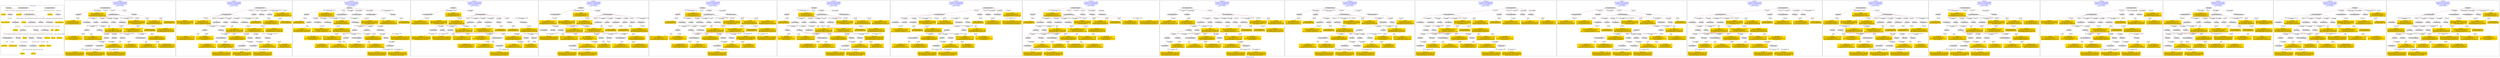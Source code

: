 digraph n0 {
fontcolor="blue"
remincross="true"
label="s04-ima-artworks.xml"
subgraph cluster_0 {
label="1-correct model"
n2[style="filled",color="white",fillcolor="lightgray",label="E12_Production1"];
n3[style="filled",color="white",fillcolor="lightgray",label="E21_Person1"];
n4[style="filled",color="white",fillcolor="lightgray",label="E55_Type1"];
n5[style="filled",color="white",fillcolor="lightgray",label="E52_Time-Span3"];
n6[style="filled",color="white",fillcolor="lightgray",label="E69_Death1"];
n7[style="filled",color="white",fillcolor="lightgray",label="E74_Group1"];
n8[style="filled",color="white",fillcolor="lightgray",label="E82_Actor_Appellation1"];
n9[style="filled",color="white",fillcolor="lightgray",label="E67_Birth1"];
n10[shape="plaintext",style="filled",fillcolor="gold",label="artistURI"];
n11[style="filled",color="white",fillcolor="lightgray",label="E22_Man-Made_Object1"];
n12[style="filled",color="white",fillcolor="lightgray",label="E35_Title1"];
n13[style="filled",color="white",fillcolor="lightgray",label="E8_Acquisition1"];
n14[style="filled",color="white",fillcolor="lightgray",label="E54_Dimension1"];
n15[shape="plaintext",style="filled",fillcolor="gold",label="sourceURL"];
n16[style="filled",color="white",fillcolor="lightgray",label="E33_Linguistic_Object1"];
n17[style="filled",color="white",fillcolor="lightgray",label="E55_Type2"];
n18[shape="plaintext",style="filled",fillcolor="gold",label="provenance"];
n19[style="filled",color="white",fillcolor="lightgray",label="E33_Linguistic_Object2"];
n20[style="filled",color="white",fillcolor="lightgray",label="E55_Type3"];
n21[shape="plaintext",style="filled",fillcolor="gold",label="galleryLabel"];
n22[shape="plaintext",style="filled",fillcolor="gold",label="title"];
n23[style="filled",color="white",fillcolor="lightgray",label="E38_Image1"];
n24[shape="plaintext",style="filled",fillcolor="gold",label="imageURL"];
n25[style="filled",color="white",fillcolor="lightgray",label="E52_Time-Span1"];
n26[shape="plaintext",style="filled",fillcolor="gold",label="birthDate"];
n27[style="filled",color="white",fillcolor="lightgray",label="E52_Time-Span2"];
n28[shape="plaintext",style="filled",fillcolor="gold",label="deathDate"];
n29[shape="plaintext",style="filled",fillcolor="gold",label="creationDate"];
n30[shape="plaintext",style="filled",fillcolor="gold",label="dimensions"];
n31[shape="plaintext",style="filled",fillcolor="gold",label="materialsURI"];
n32[shape="plaintext",style="filled",fillcolor="gold",label="materials"];
n33[shape="plaintext",style="filled",fillcolor="gold",label="provenanceTypeURI"];
n34[shape="plaintext",style="filled",fillcolor="gold",label="galleryLabelTypeURI"];
n35[shape="plaintext",style="filled",fillcolor="gold",label="nationalityURI"];
n36[shape="plaintext",style="filled",fillcolor="gold",label="nationality"];
n37[shape="plaintext",style="filled",fillcolor="gold",label="artistAppellationURI"];
n38[shape="plaintext",style="filled",fillcolor="gold",label="artistFirstLast"];
n39[shape="plaintext",style="filled",fillcolor="gold",label="creditLine"];
}
subgraph cluster_1 {
label="candidate 0\nlink coherence:0.8857142857142857\nnode coherence:0.9393939393939394\nconfidence:0.5543815082013935\nmapping score:0.5417847983212514\ncost:233.009562\n-precision:0.77-recall:0.73"
n41[style="filled",color="white",fillcolor="lightgray",label="E12_Production1"];
n42[style="filled",color="white",fillcolor="lightgray",label="E21_Person1"];
n43[style="filled",color="white",fillcolor="lightgray",label="E55_Type1"];
n44[style="filled",color="white",fillcolor="lightgray",label="E67_Birth1"];
n45[style="filled",color="white",fillcolor="lightgray",label="E69_Death1"];
n46[style="filled",color="white",fillcolor="lightgray",label="E74_Group1"];
n47[style="filled",color="white",fillcolor="lightgray",label="E82_Actor_Appellation1"];
n48[style="filled",color="white",fillcolor="lightgray",label="E22_Man-Made_Object1"];
n49[style="filled",color="white",fillcolor="lightgray",label="E35_Title1"];
n50[style="filled",color="white",fillcolor="lightgray",label="E54_Dimension1"];
n51[style="filled",color="white",fillcolor="lightgray",label="E55_Type2"];
n52[style="filled",color="white",fillcolor="lightgray",label="E8_Acquisition1"];
n53[style="filled",color="white",fillcolor="lightgray",label="E33_Linguistic_Object2"];
n54[style="filled",color="white",fillcolor="lightgray",label="E55_Type3"];
n55[style="filled",color="white",fillcolor="lightgray",label="E52_Time-Span1"];
n56[style="filled",color="white",fillcolor="lightgray",label="E52_Time-Span3"];
n57[style="filled",color="white",fillcolor="lightgray",label="E38_Image1"];
n58[shape="plaintext",style="filled",fillcolor="gold",label="materials\n[E29_Design_or_Procedure,P3_has_note,0.531]\n[E55_Type,label,0.425]\n[E73_Information_Object,P3_has_note,0.023]\n[E22_Man-Made_Object,P3_has_note,0.022]"];
n59[shape="plaintext",style="filled",fillcolor="gold",label="galleryLabel\n[E73_Information_Object,P3_has_note,0.4]\n[E22_Man-Made_Object,P3_has_note,0.312]\n[E33_Linguistic_Object,P3_has_note,0.197]\n[E35_Title,label,0.091]"];
n60[shape="plaintext",style="filled",fillcolor="gold",label="creationDate\n[E52_Time-Span,P82_at_some_time_within,0.306]\n[E52_Time-Span,P82b_end_of_the_end,0.267]\n[E52_Time-Span,P82a_begin_of_the_begin,0.243]\n[E22_Man-Made_Object,P3_has_note,0.184]"];
n61[shape="plaintext",style="filled",fillcolor="gold",label="birthDate\n[E52_Time-Span,P82a_begin_of_the_begin,0.6]\n[E52_Time-Span,P82_at_some_time_within,0.285]\n[E52_Time-Span,P82b_end_of_the_end,0.064]\n[E22_Man-Made_Object,P3_has_note,0.051]"];
n62[shape="plaintext",style="filled",fillcolor="gold",label="deathDate\n[E52_Time-Span,P82b_end_of_the_end,0.554]\n[E52_Time-Span,P82_at_some_time_within,0.312]\n[E52_Time-Span,P82a_begin_of_the_begin,0.094]\n[E8_Acquisition,P3_has_note,0.041]"];
n63[shape="plaintext",style="filled",fillcolor="gold",label="artistFirstLast\n[E82_Actor_Appellation,label,0.84]\n[E35_Title,label,0.065]\n[E8_Acquisition,P3_has_note,0.053]\n[E73_Information_Object,P3_has_note,0.043]"];
n64[shape="plaintext",style="filled",fillcolor="gold",label="nationality\n[E74_Group,label,0.55]\n[E74_Group,classLink,0.343]\n[E8_Acquisition,P3_has_note,0.054]\n[E22_Man-Made_Object,P3_has_note,0.053]"];
n65[shape="plaintext",style="filled",fillcolor="gold",label="provenanceTypeURI\n[E55_Type,classLink,0.868]\n[E74_Group,classLink,0.132]"];
n66[shape="plaintext",style="filled",fillcolor="gold",label="creditLine\n[E8_Acquisition,P3_has_note,0.42]\n[E30_Right,P3_has_note,0.246]\n[E73_Information_Object,P3_has_note,0.172]\n[E33_Linguistic_Object,P3_has_note,0.163]"];
n67[shape="plaintext",style="filled",fillcolor="gold",label="sourceURL\n[E38_Image,classLink,0.278]\n[E21_Person,classLink,0.259]\n[E22_Man-Made_Object,classLink,0.237]\n[E82_Actor_Appellation,classLink,0.226]"];
n68[shape="plaintext",style="filled",fillcolor="gold",label="provenance\n[E8_Acquisition,P3_has_note,0.337]\n[E73_Information_Object,P3_has_note,0.257]\n[E33_Linguistic_Object,P3_has_note,0.241]\n[E22_Man-Made_Object,P3_has_note,0.165]"];
n69[shape="plaintext",style="filled",fillcolor="gold",label="imageURL\n[E38_Image,classLink,0.423]\n[E22_Man-Made_Object,classLink,0.218]\n[E21_Person,classLink,0.191]\n[E82_Actor_Appellation,classLink,0.168]"];
n70[shape="plaintext",style="filled",fillcolor="gold",label="artistAppellationURI\n[E82_Actor_Appellation,classLink,0.934]\n[E21_Person,classLink,0.06]\n[E22_Man-Made_Object,P3_has_note,0.003]\n[E82_Actor_Appellation,label,0.003]"];
n71[shape="plaintext",style="filled",fillcolor="gold",label="materialsURI\n[E55_Type,classLink,0.723]\n[E74_Group,classLink,0.277]\n[E29_Design_or_Procedure,P3_has_note,0.0]\n[E55_Type,label,0.0]"];
n72[shape="plaintext",style="filled",fillcolor="gold",label="artistURI\n[E21_Person,classLink,0.507]\n[E82_Actor_Appellation,classLink,0.443]\n[E22_Man-Made_Object,P3_has_note,0.026]\n[E82_Actor_Appellation,label,0.023]"];
n73[shape="plaintext",style="filled",fillcolor="gold",label="dimensions\n[E54_Dimension,P3_has_note,0.787]\n[E22_Man-Made_Object,classLink,0.09]\n[E38_Image,classLink,0.078]\n[E52_Time-Span,P82_at_some_time_within,0.046]"];
n74[shape="plaintext",style="filled",fillcolor="gold",label="title\n[E35_Title,label,0.746]\n[E73_Information_Object,P3_has_note,0.104]\n[E22_Man-Made_Object,P3_has_note,0.078]\n[E33_Linguistic_Object,P3_has_note,0.073]"];
n75[shape="plaintext",style="filled",fillcolor="gold",label="galleryLabelTypeURI\n[E55_Type,classLink,0.786]\n[E74_Group,classLink,0.214]"];
n76[shape="plaintext",style="filled",fillcolor="gold",label="nationalityURI\n[E74_Group,classLink,0.751]\n[E55_Type,classLink,0.204]\n[E74_Group,label,0.041]\n[E8_Acquisition,P3_has_note,0.004]"];
}
subgraph cluster_2 {
label="candidate 1\nlink coherence:0.8857142857142857\nnode coherence:0.9393939393939394\nconfidence:0.5543815082013935\nmapping score:0.5417847983212514\ncost:332.019584\n-precision:0.77-recall:0.73"
n78[style="filled",color="white",fillcolor="lightgray",label="E12_Production1"];
n79[style="filled",color="white",fillcolor="lightgray",label="E21_Person1"];
n80[style="filled",color="white",fillcolor="lightgray",label="E55_Type1"];
n81[style="filled",color="white",fillcolor="lightgray",label="E67_Birth1"];
n82[style="filled",color="white",fillcolor="lightgray",label="E69_Death1"];
n83[style="filled",color="white",fillcolor="lightgray",label="E74_Group1"];
n84[style="filled",color="white",fillcolor="lightgray",label="E82_Actor_Appellation1"];
n85[style="filled",color="white",fillcolor="lightgray",label="E22_Man-Made_Object1"];
n86[style="filled",color="white",fillcolor="lightgray",label="E35_Title1"];
n87[style="filled",color="white",fillcolor="lightgray",label="E54_Dimension1"];
n88[style="filled",color="white",fillcolor="lightgray",label="E8_Acquisition1"];
n89[style="filled",color="white",fillcolor="lightgray",label="E33_Linguistic_Object2"];
n90[style="filled",color="white",fillcolor="lightgray",label="E55_Type3"];
n91[style="filled",color="white",fillcolor="lightgray",label="E52_Time-Span1"];
n92[style="filled",color="white",fillcolor="lightgray",label="E52_Time-Span3"];
n93[style="filled",color="white",fillcolor="lightgray",label="E38_Image1"];
n94[style="filled",color="white",fillcolor="lightgray",label="E55_Type2"];
n95[shape="plaintext",style="filled",fillcolor="gold",label="materials\n[E29_Design_or_Procedure,P3_has_note,0.531]\n[E55_Type,label,0.425]\n[E73_Information_Object,P3_has_note,0.023]\n[E22_Man-Made_Object,P3_has_note,0.022]"];
n96[shape="plaintext",style="filled",fillcolor="gold",label="galleryLabel\n[E73_Information_Object,P3_has_note,0.4]\n[E22_Man-Made_Object,P3_has_note,0.312]\n[E33_Linguistic_Object,P3_has_note,0.197]\n[E35_Title,label,0.091]"];
n97[shape="plaintext",style="filled",fillcolor="gold",label="creationDate\n[E52_Time-Span,P82_at_some_time_within,0.306]\n[E52_Time-Span,P82b_end_of_the_end,0.267]\n[E52_Time-Span,P82a_begin_of_the_begin,0.243]\n[E22_Man-Made_Object,P3_has_note,0.184]"];
n98[shape="plaintext",style="filled",fillcolor="gold",label="birthDate\n[E52_Time-Span,P82a_begin_of_the_begin,0.6]\n[E52_Time-Span,P82_at_some_time_within,0.285]\n[E52_Time-Span,P82b_end_of_the_end,0.064]\n[E22_Man-Made_Object,P3_has_note,0.051]"];
n99[shape="plaintext",style="filled",fillcolor="gold",label="deathDate\n[E52_Time-Span,P82b_end_of_the_end,0.554]\n[E52_Time-Span,P82_at_some_time_within,0.312]\n[E52_Time-Span,P82a_begin_of_the_begin,0.094]\n[E8_Acquisition,P3_has_note,0.041]"];
n100[shape="plaintext",style="filled",fillcolor="gold",label="artistFirstLast\n[E82_Actor_Appellation,label,0.84]\n[E35_Title,label,0.065]\n[E8_Acquisition,P3_has_note,0.053]\n[E73_Information_Object,P3_has_note,0.043]"];
n101[shape="plaintext",style="filled",fillcolor="gold",label="nationality\n[E74_Group,label,0.55]\n[E74_Group,classLink,0.343]\n[E8_Acquisition,P3_has_note,0.054]\n[E22_Man-Made_Object,P3_has_note,0.053]"];
n102[shape="plaintext",style="filled",fillcolor="gold",label="provenanceTypeURI\n[E55_Type,classLink,0.868]\n[E74_Group,classLink,0.132]"];
n103[shape="plaintext",style="filled",fillcolor="gold",label="creditLine\n[E8_Acquisition,P3_has_note,0.42]\n[E30_Right,P3_has_note,0.246]\n[E73_Information_Object,P3_has_note,0.172]\n[E33_Linguistic_Object,P3_has_note,0.163]"];
n104[shape="plaintext",style="filled",fillcolor="gold",label="sourceURL\n[E38_Image,classLink,0.278]\n[E21_Person,classLink,0.259]\n[E22_Man-Made_Object,classLink,0.237]\n[E82_Actor_Appellation,classLink,0.226]"];
n105[shape="plaintext",style="filled",fillcolor="gold",label="provenance\n[E8_Acquisition,P3_has_note,0.337]\n[E73_Information_Object,P3_has_note,0.257]\n[E33_Linguistic_Object,P3_has_note,0.241]\n[E22_Man-Made_Object,P3_has_note,0.165]"];
n106[shape="plaintext",style="filled",fillcolor="gold",label="imageURL\n[E38_Image,classLink,0.423]\n[E22_Man-Made_Object,classLink,0.218]\n[E21_Person,classLink,0.191]\n[E82_Actor_Appellation,classLink,0.168]"];
n107[shape="plaintext",style="filled",fillcolor="gold",label="artistAppellationURI\n[E82_Actor_Appellation,classLink,0.934]\n[E21_Person,classLink,0.06]\n[E22_Man-Made_Object,P3_has_note,0.003]\n[E82_Actor_Appellation,label,0.003]"];
n108[shape="plaintext",style="filled",fillcolor="gold",label="materialsURI\n[E55_Type,classLink,0.723]\n[E74_Group,classLink,0.277]\n[E29_Design_or_Procedure,P3_has_note,0.0]\n[E55_Type,label,0.0]"];
n109[shape="plaintext",style="filled",fillcolor="gold",label="artistURI\n[E21_Person,classLink,0.507]\n[E82_Actor_Appellation,classLink,0.443]\n[E22_Man-Made_Object,P3_has_note,0.026]\n[E82_Actor_Appellation,label,0.023]"];
n110[shape="plaintext",style="filled",fillcolor="gold",label="dimensions\n[E54_Dimension,P3_has_note,0.787]\n[E22_Man-Made_Object,classLink,0.09]\n[E38_Image,classLink,0.078]\n[E52_Time-Span,P82_at_some_time_within,0.046]"];
n111[shape="plaintext",style="filled",fillcolor="gold",label="title\n[E35_Title,label,0.746]\n[E73_Information_Object,P3_has_note,0.104]\n[E22_Man-Made_Object,P3_has_note,0.078]\n[E33_Linguistic_Object,P3_has_note,0.073]"];
n112[shape="plaintext",style="filled",fillcolor="gold",label="galleryLabelTypeURI\n[E55_Type,classLink,0.786]\n[E74_Group,classLink,0.214]"];
n113[shape="plaintext",style="filled",fillcolor="gold",label="nationalityURI\n[E74_Group,classLink,0.751]\n[E55_Type,classLink,0.204]\n[E74_Group,label,0.041]\n[E8_Acquisition,P3_has_note,0.004]"];
}
subgraph cluster_3 {
label="candidate 10\nlink coherence:0.8571428571428571\nnode coherence:0.9705882352941176\nconfidence:0.5483141105539935\nmapping score:0.541388501247616\ncost:530.039588\n-precision:0.8-recall:0.76"
n115[style="filled",color="white",fillcolor="lightgray",label="E12_Production1"];
n116[style="filled",color="white",fillcolor="lightgray",label="E21_Person1"];
n117[style="filled",color="white",fillcolor="lightgray",label="E52_Time-Span2"];
n118[style="filled",color="white",fillcolor="lightgray",label="E55_Type1"];
n119[style="filled",color="white",fillcolor="lightgray",label="E67_Birth1"];
n120[style="filled",color="white",fillcolor="lightgray",label="E74_Group1"];
n121[style="filled",color="white",fillcolor="lightgray",label="E82_Actor_Appellation1"];
n122[style="filled",color="white",fillcolor="lightgray",label="E22_Man-Made_Object1"];
n123[style="filled",color="white",fillcolor="lightgray",label="E35_Title1"];
n124[style="filled",color="white",fillcolor="lightgray",label="E54_Dimension1"];
n125[style="filled",color="white",fillcolor="lightgray",label="E8_Acquisition1"];
n126[style="filled",color="white",fillcolor="lightgray",label="E38_Image1"];
n127[style="filled",color="white",fillcolor="lightgray",label="E52_Time-Span1"];
n128[style="filled",color="white",fillcolor="lightgray",label="E33_Linguistic_Object1"];
n129[style="filled",color="white",fillcolor="lightgray",label="E33_Linguistic_Object2"];
n130[style="filled",color="white",fillcolor="lightgray",label="E55_Type2"];
n131[style="filled",color="white",fillcolor="lightgray",label="E55_Type3"];
n132[shape="plaintext",style="filled",fillcolor="gold",label="materials\n[E29_Design_or_Procedure,P3_has_note,0.531]\n[E55_Type,label,0.425]\n[E73_Information_Object,P3_has_note,0.023]\n[E22_Man-Made_Object,P3_has_note,0.022]"];
n133[shape="plaintext",style="filled",fillcolor="gold",label="birthDate\n[E52_Time-Span,P82a_begin_of_the_begin,0.6]\n[E52_Time-Span,P82_at_some_time_within,0.285]\n[E52_Time-Span,P82b_end_of_the_end,0.064]\n[E22_Man-Made_Object,P3_has_note,0.051]"];
n134[shape="plaintext",style="filled",fillcolor="gold",label="deathDate\n[E52_Time-Span,P82b_end_of_the_end,0.554]\n[E52_Time-Span,P82_at_some_time_within,0.312]\n[E52_Time-Span,P82a_begin_of_the_begin,0.094]\n[E8_Acquisition,P3_has_note,0.041]"];
n135[shape="plaintext",style="filled",fillcolor="gold",label="artistFirstLast\n[E82_Actor_Appellation,label,0.84]\n[E35_Title,label,0.065]\n[E8_Acquisition,P3_has_note,0.053]\n[E73_Information_Object,P3_has_note,0.043]"];
n136[shape="plaintext",style="filled",fillcolor="gold",label="nationality\n[E74_Group,label,0.55]\n[E74_Group,classLink,0.343]\n[E8_Acquisition,P3_has_note,0.054]\n[E22_Man-Made_Object,P3_has_note,0.053]"];
n137[shape="plaintext",style="filled",fillcolor="gold",label="provenanceTypeURI\n[E55_Type,classLink,0.868]\n[E74_Group,classLink,0.132]"];
n138[shape="plaintext",style="filled",fillcolor="gold",label="creditLine\n[E8_Acquisition,P3_has_note,0.42]\n[E30_Right,P3_has_note,0.246]\n[E73_Information_Object,P3_has_note,0.172]\n[E33_Linguistic_Object,P3_has_note,0.163]"];
n139[shape="plaintext",style="filled",fillcolor="gold",label="sourceURL\n[E38_Image,classLink,0.278]\n[E21_Person,classLink,0.259]\n[E22_Man-Made_Object,classLink,0.237]\n[E82_Actor_Appellation,classLink,0.226]"];
n140[shape="plaintext",style="filled",fillcolor="gold",label="provenance\n[E8_Acquisition,P3_has_note,0.337]\n[E73_Information_Object,P3_has_note,0.257]\n[E33_Linguistic_Object,P3_has_note,0.241]\n[E22_Man-Made_Object,P3_has_note,0.165]"];
n141[shape="plaintext",style="filled",fillcolor="gold",label="imageURL\n[E38_Image,classLink,0.423]\n[E22_Man-Made_Object,classLink,0.218]\n[E21_Person,classLink,0.191]\n[E82_Actor_Appellation,classLink,0.168]"];
n142[shape="plaintext",style="filled",fillcolor="gold",label="artistAppellationURI\n[E82_Actor_Appellation,classLink,0.934]\n[E21_Person,classLink,0.06]\n[E22_Man-Made_Object,P3_has_note,0.003]\n[E82_Actor_Appellation,label,0.003]"];
n143[shape="plaintext",style="filled",fillcolor="gold",label="materialsURI\n[E55_Type,classLink,0.723]\n[E74_Group,classLink,0.277]\n[E29_Design_or_Procedure,P3_has_note,0.0]\n[E55_Type,label,0.0]"];
n144[shape="plaintext",style="filled",fillcolor="gold",label="artistURI\n[E21_Person,classLink,0.507]\n[E82_Actor_Appellation,classLink,0.443]\n[E22_Man-Made_Object,P3_has_note,0.026]\n[E82_Actor_Appellation,label,0.023]"];
n145[shape="plaintext",style="filled",fillcolor="gold",label="dimensions\n[E54_Dimension,P3_has_note,0.787]\n[E22_Man-Made_Object,classLink,0.09]\n[E38_Image,classLink,0.078]\n[E52_Time-Span,P82_at_some_time_within,0.046]"];
n146[shape="plaintext",style="filled",fillcolor="gold",label="title\n[E35_Title,label,0.746]\n[E73_Information_Object,P3_has_note,0.104]\n[E22_Man-Made_Object,P3_has_note,0.078]\n[E33_Linguistic_Object,P3_has_note,0.073]"];
n147[shape="plaintext",style="filled",fillcolor="gold",label="galleryLabel\n[E73_Information_Object,P3_has_note,0.4]\n[E22_Man-Made_Object,P3_has_note,0.312]\n[E33_Linguistic_Object,P3_has_note,0.197]\n[E35_Title,label,0.091]"];
n148[shape="plaintext",style="filled",fillcolor="gold",label="creationDate\n[E52_Time-Span,P82_at_some_time_within,0.306]\n[E52_Time-Span,P82b_end_of_the_end,0.267]\n[E52_Time-Span,P82a_begin_of_the_begin,0.243]\n[E22_Man-Made_Object,P3_has_note,0.184]"];
n149[shape="plaintext",style="filled",fillcolor="gold",label="galleryLabelTypeURI\n[E55_Type,classLink,0.786]\n[E74_Group,classLink,0.214]"];
n150[shape="plaintext",style="filled",fillcolor="gold",label="nationalityURI\n[E74_Group,classLink,0.751]\n[E55_Type,classLink,0.204]\n[E74_Group,label,0.041]\n[E8_Acquisition,P3_has_note,0.004]"];
}
subgraph cluster_4 {
label="candidate 11\nlink coherence:0.8529411764705882\nnode coherence:0.9393939393939394\nconfidence:0.5543815082013935\nmapping score:0.5417847983212514\ncost:133.009562\n-precision:0.74-recall:0.68"
n152[style="filled",color="white",fillcolor="lightgray",label="E12_Production1"];
n153[style="filled",color="white",fillcolor="lightgray",label="E21_Person1"];
n154[style="filled",color="white",fillcolor="lightgray",label="E52_Time-Span2"];
n155[style="filled",color="white",fillcolor="lightgray",label="E55_Type1"];
n156[style="filled",color="white",fillcolor="lightgray",label="E67_Birth1"];
n157[style="filled",color="white",fillcolor="lightgray",label="E74_Group1"];
n158[style="filled",color="white",fillcolor="lightgray",label="E82_Actor_Appellation1"];
n159[style="filled",color="white",fillcolor="lightgray",label="E22_Man-Made_Object1"];
n160[style="filled",color="white",fillcolor="lightgray",label="E35_Title1"];
n161[style="filled",color="white",fillcolor="lightgray",label="E54_Dimension1"];
n162[style="filled",color="white",fillcolor="lightgray",label="E55_Type2"];
n163[style="filled",color="white",fillcolor="lightgray",label="E55_Type3"];
n164[style="filled",color="white",fillcolor="lightgray",label="E8_Acquisition1"];
n165[style="filled",color="white",fillcolor="lightgray",label="E38_Image1"];
n166[style="filled",color="white",fillcolor="lightgray",label="E52_Time-Span1"];
n167[style="filled",color="white",fillcolor="lightgray",label="E33_Linguistic_Object1"];
n168[shape="plaintext",style="filled",fillcolor="gold",label="materials\n[E29_Design_or_Procedure,P3_has_note,0.531]\n[E55_Type,label,0.425]\n[E73_Information_Object,P3_has_note,0.023]\n[E22_Man-Made_Object,P3_has_note,0.022]"];
n169[shape="plaintext",style="filled",fillcolor="gold",label="galleryLabel\n[E73_Information_Object,P3_has_note,0.4]\n[E22_Man-Made_Object,P3_has_note,0.312]\n[E33_Linguistic_Object,P3_has_note,0.197]\n[E35_Title,label,0.091]"];
n170[shape="plaintext",style="filled",fillcolor="gold",label="deathDate\n[E52_Time-Span,P82b_end_of_the_end,0.554]\n[E52_Time-Span,P82_at_some_time_within,0.312]\n[E52_Time-Span,P82a_begin_of_the_begin,0.094]\n[E8_Acquisition,P3_has_note,0.041]"];
n171[shape="plaintext",style="filled",fillcolor="gold",label="creationDate\n[E52_Time-Span,P82_at_some_time_within,0.306]\n[E52_Time-Span,P82b_end_of_the_end,0.267]\n[E52_Time-Span,P82a_begin_of_the_begin,0.243]\n[E22_Man-Made_Object,P3_has_note,0.184]"];
n172[shape="plaintext",style="filled",fillcolor="gold",label="artistFirstLast\n[E82_Actor_Appellation,label,0.84]\n[E35_Title,label,0.065]\n[E8_Acquisition,P3_has_note,0.053]\n[E73_Information_Object,P3_has_note,0.043]"];
n173[shape="plaintext",style="filled",fillcolor="gold",label="nationality\n[E74_Group,label,0.55]\n[E74_Group,classLink,0.343]\n[E8_Acquisition,P3_has_note,0.054]\n[E22_Man-Made_Object,P3_has_note,0.053]"];
n174[shape="plaintext",style="filled",fillcolor="gold",label="provenanceTypeURI\n[E55_Type,classLink,0.868]\n[E74_Group,classLink,0.132]"];
n175[shape="plaintext",style="filled",fillcolor="gold",label="sourceURL\n[E38_Image,classLink,0.278]\n[E21_Person,classLink,0.259]\n[E22_Man-Made_Object,classLink,0.237]\n[E82_Actor_Appellation,classLink,0.226]"];
n176[shape="plaintext",style="filled",fillcolor="gold",label="provenance\n[E8_Acquisition,P3_has_note,0.337]\n[E73_Information_Object,P3_has_note,0.257]\n[E33_Linguistic_Object,P3_has_note,0.241]\n[E22_Man-Made_Object,P3_has_note,0.165]"];
n177[shape="plaintext",style="filled",fillcolor="gold",label="imageURL\n[E38_Image,classLink,0.423]\n[E22_Man-Made_Object,classLink,0.218]\n[E21_Person,classLink,0.191]\n[E82_Actor_Appellation,classLink,0.168]"];
n178[shape="plaintext",style="filled",fillcolor="gold",label="artistAppellationURI\n[E82_Actor_Appellation,classLink,0.934]\n[E21_Person,classLink,0.06]\n[E22_Man-Made_Object,P3_has_note,0.003]\n[E82_Actor_Appellation,label,0.003]"];
n179[shape="plaintext",style="filled",fillcolor="gold",label="materialsURI\n[E55_Type,classLink,0.723]\n[E74_Group,classLink,0.277]\n[E29_Design_or_Procedure,P3_has_note,0.0]\n[E55_Type,label,0.0]"];
n180[shape="plaintext",style="filled",fillcolor="gold",label="artistURI\n[E21_Person,classLink,0.507]\n[E82_Actor_Appellation,classLink,0.443]\n[E22_Man-Made_Object,P3_has_note,0.026]\n[E82_Actor_Appellation,label,0.023]"];
n181[shape="plaintext",style="filled",fillcolor="gold",label="dimensions\n[E54_Dimension,P3_has_note,0.787]\n[E22_Man-Made_Object,classLink,0.09]\n[E38_Image,classLink,0.078]\n[E52_Time-Span,P82_at_some_time_within,0.046]"];
n182[shape="plaintext",style="filled",fillcolor="gold",label="creditLine\n[E8_Acquisition,P3_has_note,0.42]\n[E30_Right,P3_has_note,0.246]\n[E73_Information_Object,P3_has_note,0.172]\n[E33_Linguistic_Object,P3_has_note,0.163]"];
n183[shape="plaintext",style="filled",fillcolor="gold",label="title\n[E35_Title,label,0.746]\n[E73_Information_Object,P3_has_note,0.104]\n[E22_Man-Made_Object,P3_has_note,0.078]\n[E33_Linguistic_Object,P3_has_note,0.073]"];
n184[shape="plaintext",style="filled",fillcolor="gold",label="birthDate\n[E52_Time-Span,P82a_begin_of_the_begin,0.6]\n[E52_Time-Span,P82_at_some_time_within,0.285]\n[E52_Time-Span,P82b_end_of_the_end,0.064]\n[E22_Man-Made_Object,P3_has_note,0.051]"];
n185[shape="plaintext",style="filled",fillcolor="gold",label="galleryLabelTypeURI\n[E55_Type,classLink,0.786]\n[E74_Group,classLink,0.214]"];
n186[shape="plaintext",style="filled",fillcolor="gold",label="nationalityURI\n[E74_Group,classLink,0.751]\n[E55_Type,classLink,0.204]\n[E74_Group,label,0.041]\n[E8_Acquisition,P3_has_note,0.004]"];
}
subgraph cluster_5 {
label="candidate 12\nlink coherence:0.8529411764705882\nnode coherence:0.9393939393939394\nconfidence:0.5543815082013935\nmapping score:0.5417847983212514\ncost:232.009562\n-precision:0.79-recall:0.73"
n188[style="filled",color="white",fillcolor="lightgray",label="E12_Production1"];
n189[style="filled",color="white",fillcolor="lightgray",label="E21_Person1"];
n190[style="filled",color="white",fillcolor="lightgray",label="E52_Time-Span2"];
n191[style="filled",color="white",fillcolor="lightgray",label="E55_Type1"];
n192[style="filled",color="white",fillcolor="lightgray",label="E67_Birth1"];
n193[style="filled",color="white",fillcolor="lightgray",label="E74_Group1"];
n194[style="filled",color="white",fillcolor="lightgray",label="E82_Actor_Appellation1"];
n195[style="filled",color="white",fillcolor="lightgray",label="E22_Man-Made_Object1"];
n196[style="filled",color="white",fillcolor="lightgray",label="E35_Title1"];
n197[style="filled",color="white",fillcolor="lightgray",label="E54_Dimension1"];
n198[style="filled",color="white",fillcolor="lightgray",label="E55_Type2"];
n199[style="filled",color="white",fillcolor="lightgray",label="E55_Type3"];
n200[style="filled",color="white",fillcolor="lightgray",label="E8_Acquisition1"];
n201[style="filled",color="white",fillcolor="lightgray",label="E38_Image1"];
n202[style="filled",color="white",fillcolor="lightgray",label="E52_Time-Span1"];
n203[style="filled",color="white",fillcolor="lightgray",label="E33_Linguistic_Object1"];
n204[shape="plaintext",style="filled",fillcolor="gold",label="materials\n[E29_Design_or_Procedure,P3_has_note,0.531]\n[E55_Type,label,0.425]\n[E73_Information_Object,P3_has_note,0.023]\n[E22_Man-Made_Object,P3_has_note,0.022]"];
n205[shape="plaintext",style="filled",fillcolor="gold",label="galleryLabel\n[E73_Information_Object,P3_has_note,0.4]\n[E22_Man-Made_Object,P3_has_note,0.312]\n[E33_Linguistic_Object,P3_has_note,0.197]\n[E35_Title,label,0.091]"];
n206[shape="plaintext",style="filled",fillcolor="gold",label="birthDate\n[E52_Time-Span,P82a_begin_of_the_begin,0.6]\n[E52_Time-Span,P82_at_some_time_within,0.285]\n[E52_Time-Span,P82b_end_of_the_end,0.064]\n[E22_Man-Made_Object,P3_has_note,0.051]"];
n207[shape="plaintext",style="filled",fillcolor="gold",label="deathDate\n[E52_Time-Span,P82b_end_of_the_end,0.554]\n[E52_Time-Span,P82_at_some_time_within,0.312]\n[E52_Time-Span,P82a_begin_of_the_begin,0.094]\n[E8_Acquisition,P3_has_note,0.041]"];
n208[shape="plaintext",style="filled",fillcolor="gold",label="artistFirstLast\n[E82_Actor_Appellation,label,0.84]\n[E35_Title,label,0.065]\n[E8_Acquisition,P3_has_note,0.053]\n[E73_Information_Object,P3_has_note,0.043]"];
n209[shape="plaintext",style="filled",fillcolor="gold",label="nationality\n[E74_Group,label,0.55]\n[E74_Group,classLink,0.343]\n[E8_Acquisition,P3_has_note,0.054]\n[E22_Man-Made_Object,P3_has_note,0.053]"];
n210[shape="plaintext",style="filled",fillcolor="gold",label="provenanceTypeURI\n[E55_Type,classLink,0.868]\n[E74_Group,classLink,0.132]"];
n211[shape="plaintext",style="filled",fillcolor="gold",label="sourceURL\n[E38_Image,classLink,0.278]\n[E21_Person,classLink,0.259]\n[E22_Man-Made_Object,classLink,0.237]\n[E82_Actor_Appellation,classLink,0.226]"];
n212[shape="plaintext",style="filled",fillcolor="gold",label="provenance\n[E8_Acquisition,P3_has_note,0.337]\n[E73_Information_Object,P3_has_note,0.257]\n[E33_Linguistic_Object,P3_has_note,0.241]\n[E22_Man-Made_Object,P3_has_note,0.165]"];
n213[shape="plaintext",style="filled",fillcolor="gold",label="imageURL\n[E38_Image,classLink,0.423]\n[E22_Man-Made_Object,classLink,0.218]\n[E21_Person,classLink,0.191]\n[E82_Actor_Appellation,classLink,0.168]"];
n214[shape="plaintext",style="filled",fillcolor="gold",label="artistAppellationURI\n[E82_Actor_Appellation,classLink,0.934]\n[E21_Person,classLink,0.06]\n[E22_Man-Made_Object,P3_has_note,0.003]\n[E82_Actor_Appellation,label,0.003]"];
n215[shape="plaintext",style="filled",fillcolor="gold",label="materialsURI\n[E55_Type,classLink,0.723]\n[E74_Group,classLink,0.277]\n[E29_Design_or_Procedure,P3_has_note,0.0]\n[E55_Type,label,0.0]"];
n216[shape="plaintext",style="filled",fillcolor="gold",label="artistURI\n[E21_Person,classLink,0.507]\n[E82_Actor_Appellation,classLink,0.443]\n[E22_Man-Made_Object,P3_has_note,0.026]\n[E82_Actor_Appellation,label,0.023]"];
n217[shape="plaintext",style="filled",fillcolor="gold",label="dimensions\n[E54_Dimension,P3_has_note,0.787]\n[E22_Man-Made_Object,classLink,0.09]\n[E38_Image,classLink,0.078]\n[E52_Time-Span,P82_at_some_time_within,0.046]"];
n218[shape="plaintext",style="filled",fillcolor="gold",label="creditLine\n[E8_Acquisition,P3_has_note,0.42]\n[E30_Right,P3_has_note,0.246]\n[E73_Information_Object,P3_has_note,0.172]\n[E33_Linguistic_Object,P3_has_note,0.163]"];
n219[shape="plaintext",style="filled",fillcolor="gold",label="title\n[E35_Title,label,0.746]\n[E73_Information_Object,P3_has_note,0.104]\n[E22_Man-Made_Object,P3_has_note,0.078]\n[E33_Linguistic_Object,P3_has_note,0.073]"];
n220[shape="plaintext",style="filled",fillcolor="gold",label="creationDate\n[E52_Time-Span,P82_at_some_time_within,0.306]\n[E52_Time-Span,P82b_end_of_the_end,0.267]\n[E52_Time-Span,P82a_begin_of_the_begin,0.243]\n[E22_Man-Made_Object,P3_has_note,0.184]"];
n221[shape="plaintext",style="filled",fillcolor="gold",label="galleryLabelTypeURI\n[E55_Type,classLink,0.786]\n[E74_Group,classLink,0.214]"];
n222[shape="plaintext",style="filled",fillcolor="gold",label="nationalityURI\n[E74_Group,classLink,0.751]\n[E55_Type,classLink,0.204]\n[E74_Group,label,0.041]\n[E8_Acquisition,P3_has_note,0.004]"];
}
subgraph cluster_6 {
label="candidate 13\nlink coherence:0.8529411764705882\nnode coherence:0.9393939393939394\nconfidence:0.5543815082013935\nmapping score:0.5417847983212514\ncost:232.019584\n-precision:0.74-recall:0.68"
n224[style="filled",color="white",fillcolor="lightgray",label="E12_Production1"];
n225[style="filled",color="white",fillcolor="lightgray",label="E21_Person1"];
n226[style="filled",color="white",fillcolor="lightgray",label="E52_Time-Span2"];
n227[style="filled",color="white",fillcolor="lightgray",label="E55_Type1"];
n228[style="filled",color="white",fillcolor="lightgray",label="E69_Death1"];
n229[style="filled",color="white",fillcolor="lightgray",label="E74_Group1"];
n230[style="filled",color="white",fillcolor="lightgray",label="E82_Actor_Appellation1"];
n231[style="filled",color="white",fillcolor="lightgray",label="E22_Man-Made_Object1"];
n232[style="filled",color="white",fillcolor="lightgray",label="E35_Title1"];
n233[style="filled",color="white",fillcolor="lightgray",label="E54_Dimension1"];
n234[style="filled",color="white",fillcolor="lightgray",label="E55_Type3"];
n235[style="filled",color="white",fillcolor="lightgray",label="E8_Acquisition1"];
n236[style="filled",color="white",fillcolor="lightgray",label="E38_Image1"];
n237[style="filled",color="white",fillcolor="lightgray",label="E52_Time-Span3"];
n238[style="filled",color="white",fillcolor="lightgray",label="E33_Linguistic_Object2"];
n239[style="filled",color="white",fillcolor="lightgray",label="E55_Type2"];
n240[shape="plaintext",style="filled",fillcolor="gold",label="materials\n[E29_Design_or_Procedure,P3_has_note,0.531]\n[E55_Type,label,0.425]\n[E73_Information_Object,P3_has_note,0.023]\n[E22_Man-Made_Object,P3_has_note,0.022]"];
n241[shape="plaintext",style="filled",fillcolor="gold",label="galleryLabel\n[E73_Information_Object,P3_has_note,0.4]\n[E22_Man-Made_Object,P3_has_note,0.312]\n[E33_Linguistic_Object,P3_has_note,0.197]\n[E35_Title,label,0.091]"];
n242[shape="plaintext",style="filled",fillcolor="gold",label="deathDate\n[E52_Time-Span,P82b_end_of_the_end,0.554]\n[E52_Time-Span,P82_at_some_time_within,0.312]\n[E52_Time-Span,P82a_begin_of_the_begin,0.094]\n[E8_Acquisition,P3_has_note,0.041]"];
n243[shape="plaintext",style="filled",fillcolor="gold",label="creationDate\n[E52_Time-Span,P82_at_some_time_within,0.306]\n[E52_Time-Span,P82b_end_of_the_end,0.267]\n[E52_Time-Span,P82a_begin_of_the_begin,0.243]\n[E22_Man-Made_Object,P3_has_note,0.184]"];
n244[shape="plaintext",style="filled",fillcolor="gold",label="artistFirstLast\n[E82_Actor_Appellation,label,0.84]\n[E35_Title,label,0.065]\n[E8_Acquisition,P3_has_note,0.053]\n[E73_Information_Object,P3_has_note,0.043]"];
n245[shape="plaintext",style="filled",fillcolor="gold",label="nationality\n[E74_Group,label,0.55]\n[E74_Group,classLink,0.343]\n[E8_Acquisition,P3_has_note,0.054]\n[E22_Man-Made_Object,P3_has_note,0.053]"];
n246[shape="plaintext",style="filled",fillcolor="gold",label="provenanceTypeURI\n[E55_Type,classLink,0.868]\n[E74_Group,classLink,0.132]"];
n247[shape="plaintext",style="filled",fillcolor="gold",label="creditLine\n[E8_Acquisition,P3_has_note,0.42]\n[E30_Right,P3_has_note,0.246]\n[E73_Information_Object,P3_has_note,0.172]\n[E33_Linguistic_Object,P3_has_note,0.163]"];
n248[shape="plaintext",style="filled",fillcolor="gold",label="sourceURL\n[E38_Image,classLink,0.278]\n[E21_Person,classLink,0.259]\n[E22_Man-Made_Object,classLink,0.237]\n[E82_Actor_Appellation,classLink,0.226]"];
n249[shape="plaintext",style="filled",fillcolor="gold",label="provenance\n[E8_Acquisition,P3_has_note,0.337]\n[E73_Information_Object,P3_has_note,0.257]\n[E33_Linguistic_Object,P3_has_note,0.241]\n[E22_Man-Made_Object,P3_has_note,0.165]"];
n250[shape="plaintext",style="filled",fillcolor="gold",label="imageURL\n[E38_Image,classLink,0.423]\n[E22_Man-Made_Object,classLink,0.218]\n[E21_Person,classLink,0.191]\n[E82_Actor_Appellation,classLink,0.168]"];
n251[shape="plaintext",style="filled",fillcolor="gold",label="artistAppellationURI\n[E82_Actor_Appellation,classLink,0.934]\n[E21_Person,classLink,0.06]\n[E22_Man-Made_Object,P3_has_note,0.003]\n[E82_Actor_Appellation,label,0.003]"];
n252[shape="plaintext",style="filled",fillcolor="gold",label="materialsURI\n[E55_Type,classLink,0.723]\n[E74_Group,classLink,0.277]\n[E29_Design_or_Procedure,P3_has_note,0.0]\n[E55_Type,label,0.0]"];
n253[shape="plaintext",style="filled",fillcolor="gold",label="artistURI\n[E21_Person,classLink,0.507]\n[E82_Actor_Appellation,classLink,0.443]\n[E22_Man-Made_Object,P3_has_note,0.026]\n[E82_Actor_Appellation,label,0.023]"];
n254[shape="plaintext",style="filled",fillcolor="gold",label="dimensions\n[E54_Dimension,P3_has_note,0.787]\n[E22_Man-Made_Object,classLink,0.09]\n[E38_Image,classLink,0.078]\n[E52_Time-Span,P82_at_some_time_within,0.046]"];
n255[shape="plaintext",style="filled",fillcolor="gold",label="title\n[E35_Title,label,0.746]\n[E73_Information_Object,P3_has_note,0.104]\n[E22_Man-Made_Object,P3_has_note,0.078]\n[E33_Linguistic_Object,P3_has_note,0.073]"];
n256[shape="plaintext",style="filled",fillcolor="gold",label="birthDate\n[E52_Time-Span,P82a_begin_of_the_begin,0.6]\n[E52_Time-Span,P82_at_some_time_within,0.285]\n[E52_Time-Span,P82b_end_of_the_end,0.064]\n[E22_Man-Made_Object,P3_has_note,0.051]"];
n257[shape="plaintext",style="filled",fillcolor="gold",label="galleryLabelTypeURI\n[E55_Type,classLink,0.786]\n[E74_Group,classLink,0.214]"];
n258[shape="plaintext",style="filled",fillcolor="gold",label="nationalityURI\n[E74_Group,classLink,0.751]\n[E55_Type,classLink,0.204]\n[E74_Group,label,0.041]\n[E8_Acquisition,P3_has_note,0.004]"];
}
subgraph cluster_7 {
label="candidate 14\nlink coherence:0.8529411764705882\nnode coherence:0.9393939393939394\nconfidence:0.5543815082013935\nmapping score:0.5417847983212514\ncost:331.019584\n-precision:0.76-recall:0.7"
n260[style="filled",color="white",fillcolor="lightgray",label="E12_Production1"];
n261[style="filled",color="white",fillcolor="lightgray",label="E21_Person1"];
n262[style="filled",color="white",fillcolor="lightgray",label="E52_Time-Span2"];
n263[style="filled",color="white",fillcolor="lightgray",label="E55_Type1"];
n264[style="filled",color="white",fillcolor="lightgray",label="E69_Death1"];
n265[style="filled",color="white",fillcolor="lightgray",label="E74_Group1"];
n266[style="filled",color="white",fillcolor="lightgray",label="E82_Actor_Appellation1"];
n267[style="filled",color="white",fillcolor="lightgray",label="E22_Man-Made_Object1"];
n268[style="filled",color="white",fillcolor="lightgray",label="E35_Title1"];
n269[style="filled",color="white",fillcolor="lightgray",label="E54_Dimension1"];
n270[style="filled",color="white",fillcolor="lightgray",label="E55_Type3"];
n271[style="filled",color="white",fillcolor="lightgray",label="E8_Acquisition1"];
n272[style="filled",color="white",fillcolor="lightgray",label="E38_Image1"];
n273[style="filled",color="white",fillcolor="lightgray",label="E52_Time-Span3"];
n274[style="filled",color="white",fillcolor="lightgray",label="E33_Linguistic_Object2"];
n275[style="filled",color="white",fillcolor="lightgray",label="E55_Type2"];
n276[shape="plaintext",style="filled",fillcolor="gold",label="materials\n[E29_Design_or_Procedure,P3_has_note,0.531]\n[E55_Type,label,0.425]\n[E73_Information_Object,P3_has_note,0.023]\n[E22_Man-Made_Object,P3_has_note,0.022]"];
n277[shape="plaintext",style="filled",fillcolor="gold",label="galleryLabel\n[E73_Information_Object,P3_has_note,0.4]\n[E22_Man-Made_Object,P3_has_note,0.312]\n[E33_Linguistic_Object,P3_has_note,0.197]\n[E35_Title,label,0.091]"];
n278[shape="plaintext",style="filled",fillcolor="gold",label="birthDate\n[E52_Time-Span,P82a_begin_of_the_begin,0.6]\n[E52_Time-Span,P82_at_some_time_within,0.285]\n[E52_Time-Span,P82b_end_of_the_end,0.064]\n[E22_Man-Made_Object,P3_has_note,0.051]"];
n279[shape="plaintext",style="filled",fillcolor="gold",label="artistFirstLast\n[E82_Actor_Appellation,label,0.84]\n[E35_Title,label,0.065]\n[E8_Acquisition,P3_has_note,0.053]\n[E73_Information_Object,P3_has_note,0.043]"];
n280[shape="plaintext",style="filled",fillcolor="gold",label="nationality\n[E74_Group,label,0.55]\n[E74_Group,classLink,0.343]\n[E8_Acquisition,P3_has_note,0.054]\n[E22_Man-Made_Object,P3_has_note,0.053]"];
n281[shape="plaintext",style="filled",fillcolor="gold",label="provenanceTypeURI\n[E55_Type,classLink,0.868]\n[E74_Group,classLink,0.132]"];
n282[shape="plaintext",style="filled",fillcolor="gold",label="creditLine\n[E8_Acquisition,P3_has_note,0.42]\n[E30_Right,P3_has_note,0.246]\n[E73_Information_Object,P3_has_note,0.172]\n[E33_Linguistic_Object,P3_has_note,0.163]"];
n283[shape="plaintext",style="filled",fillcolor="gold",label="sourceURL\n[E38_Image,classLink,0.278]\n[E21_Person,classLink,0.259]\n[E22_Man-Made_Object,classLink,0.237]\n[E82_Actor_Appellation,classLink,0.226]"];
n284[shape="plaintext",style="filled",fillcolor="gold",label="provenance\n[E8_Acquisition,P3_has_note,0.337]\n[E73_Information_Object,P3_has_note,0.257]\n[E33_Linguistic_Object,P3_has_note,0.241]\n[E22_Man-Made_Object,P3_has_note,0.165]"];
n285[shape="plaintext",style="filled",fillcolor="gold",label="imageURL\n[E38_Image,classLink,0.423]\n[E22_Man-Made_Object,classLink,0.218]\n[E21_Person,classLink,0.191]\n[E82_Actor_Appellation,classLink,0.168]"];
n286[shape="plaintext",style="filled",fillcolor="gold",label="artistAppellationURI\n[E82_Actor_Appellation,classLink,0.934]\n[E21_Person,classLink,0.06]\n[E22_Man-Made_Object,P3_has_note,0.003]\n[E82_Actor_Appellation,label,0.003]"];
n287[shape="plaintext",style="filled",fillcolor="gold",label="materialsURI\n[E55_Type,classLink,0.723]\n[E74_Group,classLink,0.277]\n[E29_Design_or_Procedure,P3_has_note,0.0]\n[E55_Type,label,0.0]"];
n288[shape="plaintext",style="filled",fillcolor="gold",label="artistURI\n[E21_Person,classLink,0.507]\n[E82_Actor_Appellation,classLink,0.443]\n[E22_Man-Made_Object,P3_has_note,0.026]\n[E82_Actor_Appellation,label,0.023]"];
n289[shape="plaintext",style="filled",fillcolor="gold",label="dimensions\n[E54_Dimension,P3_has_note,0.787]\n[E22_Man-Made_Object,classLink,0.09]\n[E38_Image,classLink,0.078]\n[E52_Time-Span,P82_at_some_time_within,0.046]"];
n290[shape="plaintext",style="filled",fillcolor="gold",label="title\n[E35_Title,label,0.746]\n[E73_Information_Object,P3_has_note,0.104]\n[E22_Man-Made_Object,P3_has_note,0.078]\n[E33_Linguistic_Object,P3_has_note,0.073]"];
n291[shape="plaintext",style="filled",fillcolor="gold",label="creationDate\n[E52_Time-Span,P82_at_some_time_within,0.306]\n[E52_Time-Span,P82b_end_of_the_end,0.267]\n[E52_Time-Span,P82a_begin_of_the_begin,0.243]\n[E22_Man-Made_Object,P3_has_note,0.184]"];
n292[shape="plaintext",style="filled",fillcolor="gold",label="deathDate\n[E52_Time-Span,P82b_end_of_the_end,0.554]\n[E52_Time-Span,P82_at_some_time_within,0.312]\n[E52_Time-Span,P82a_begin_of_the_begin,0.094]\n[E8_Acquisition,P3_has_note,0.041]"];
n293[shape="plaintext",style="filled",fillcolor="gold",label="galleryLabelTypeURI\n[E55_Type,classLink,0.786]\n[E74_Group,classLink,0.214]"];
n294[shape="plaintext",style="filled",fillcolor="gold",label="nationalityURI\n[E74_Group,classLink,0.751]\n[E55_Type,classLink,0.204]\n[E74_Group,label,0.041]\n[E8_Acquisition,P3_has_note,0.004]"];
}
subgraph cluster_8 {
label="candidate 15\nlink coherence:0.8529411764705882\nnode coherence:0.9393939393939394\nconfidence:0.5543815082013935\nmapping score:0.5417847983212514\ncost:331.019624\n-precision:0.76-recall:0.7"
n296[style="filled",color="white",fillcolor="lightgray",label="E12_Production1"];
n297[style="filled",color="white",fillcolor="lightgray",label="E21_Person1"];
n298[style="filled",color="white",fillcolor="lightgray",label="E55_Type1"];
n299[style="filled",color="white",fillcolor="lightgray",label="E67_Birth1"];
n300[style="filled",color="white",fillcolor="lightgray",label="E74_Group1"];
n301[style="filled",color="white",fillcolor="lightgray",label="E82_Actor_Appellation1"];
n302[style="filled",color="white",fillcolor="lightgray",label="E22_Man-Made_Object1"];
n303[style="filled",color="white",fillcolor="lightgray",label="E35_Title1"];
n304[style="filled",color="white",fillcolor="lightgray",label="E54_Dimension1"];
n305[style="filled",color="white",fillcolor="lightgray",label="E55_Type2"];
n306[style="filled",color="white",fillcolor="lightgray",label="E8_Acquisition1"];
n307[style="filled",color="white",fillcolor="lightgray",label="E33_Linguistic_Object2"];
n308[style="filled",color="white",fillcolor="lightgray",label="E55_Type3"];
n309[style="filled",color="white",fillcolor="lightgray",label="E52_Time-Span1"];
n310[style="filled",color="white",fillcolor="lightgray",label="E38_Image1"];
n311[style="filled",color="white",fillcolor="lightgray",label="E52_Time-Span3"];
n312[shape="plaintext",style="filled",fillcolor="gold",label="materials\n[E29_Design_or_Procedure,P3_has_note,0.531]\n[E55_Type,label,0.425]\n[E73_Information_Object,P3_has_note,0.023]\n[E22_Man-Made_Object,P3_has_note,0.022]"];
n313[shape="plaintext",style="filled",fillcolor="gold",label="galleryLabel\n[E73_Information_Object,P3_has_note,0.4]\n[E22_Man-Made_Object,P3_has_note,0.312]\n[E33_Linguistic_Object,P3_has_note,0.197]\n[E35_Title,label,0.091]"];
n314[shape="plaintext",style="filled",fillcolor="gold",label="creationDate\n[E52_Time-Span,P82_at_some_time_within,0.306]\n[E52_Time-Span,P82b_end_of_the_end,0.267]\n[E52_Time-Span,P82a_begin_of_the_begin,0.243]\n[E22_Man-Made_Object,P3_has_note,0.184]"];
n315[shape="plaintext",style="filled",fillcolor="gold",label="birthDate\n[E52_Time-Span,P82a_begin_of_the_begin,0.6]\n[E52_Time-Span,P82_at_some_time_within,0.285]\n[E52_Time-Span,P82b_end_of_the_end,0.064]\n[E22_Man-Made_Object,P3_has_note,0.051]"];
n316[shape="plaintext",style="filled",fillcolor="gold",label="deathDate\n[E52_Time-Span,P82b_end_of_the_end,0.554]\n[E52_Time-Span,P82_at_some_time_within,0.312]\n[E52_Time-Span,P82a_begin_of_the_begin,0.094]\n[E8_Acquisition,P3_has_note,0.041]"];
n317[shape="plaintext",style="filled",fillcolor="gold",label="artistFirstLast\n[E82_Actor_Appellation,label,0.84]\n[E35_Title,label,0.065]\n[E8_Acquisition,P3_has_note,0.053]\n[E73_Information_Object,P3_has_note,0.043]"];
n318[shape="plaintext",style="filled",fillcolor="gold",label="nationality\n[E74_Group,label,0.55]\n[E74_Group,classLink,0.343]\n[E8_Acquisition,P3_has_note,0.054]\n[E22_Man-Made_Object,P3_has_note,0.053]"];
n319[shape="plaintext",style="filled",fillcolor="gold",label="provenanceTypeURI\n[E55_Type,classLink,0.868]\n[E74_Group,classLink,0.132]"];
n320[shape="plaintext",style="filled",fillcolor="gold",label="creditLine\n[E8_Acquisition,P3_has_note,0.42]\n[E30_Right,P3_has_note,0.246]\n[E73_Information_Object,P3_has_note,0.172]\n[E33_Linguistic_Object,P3_has_note,0.163]"];
n321[shape="plaintext",style="filled",fillcolor="gold",label="sourceURL\n[E38_Image,classLink,0.278]\n[E21_Person,classLink,0.259]\n[E22_Man-Made_Object,classLink,0.237]\n[E82_Actor_Appellation,classLink,0.226]"];
n322[shape="plaintext",style="filled",fillcolor="gold",label="provenance\n[E8_Acquisition,P3_has_note,0.337]\n[E73_Information_Object,P3_has_note,0.257]\n[E33_Linguistic_Object,P3_has_note,0.241]\n[E22_Man-Made_Object,P3_has_note,0.165]"];
n323[shape="plaintext",style="filled",fillcolor="gold",label="imageURL\n[E38_Image,classLink,0.423]\n[E22_Man-Made_Object,classLink,0.218]\n[E21_Person,classLink,0.191]\n[E82_Actor_Appellation,classLink,0.168]"];
n324[shape="plaintext",style="filled",fillcolor="gold",label="artistAppellationURI\n[E82_Actor_Appellation,classLink,0.934]\n[E21_Person,classLink,0.06]\n[E22_Man-Made_Object,P3_has_note,0.003]\n[E82_Actor_Appellation,label,0.003]"];
n325[shape="plaintext",style="filled",fillcolor="gold",label="materialsURI\n[E55_Type,classLink,0.723]\n[E74_Group,classLink,0.277]\n[E29_Design_or_Procedure,P3_has_note,0.0]\n[E55_Type,label,0.0]"];
n326[shape="plaintext",style="filled",fillcolor="gold",label="artistURI\n[E21_Person,classLink,0.507]\n[E82_Actor_Appellation,classLink,0.443]\n[E22_Man-Made_Object,P3_has_note,0.026]\n[E82_Actor_Appellation,label,0.023]"];
n327[shape="plaintext",style="filled",fillcolor="gold",label="dimensions\n[E54_Dimension,P3_has_note,0.787]\n[E22_Man-Made_Object,classLink,0.09]\n[E38_Image,classLink,0.078]\n[E52_Time-Span,P82_at_some_time_within,0.046]"];
n328[shape="plaintext",style="filled",fillcolor="gold",label="title\n[E35_Title,label,0.746]\n[E73_Information_Object,P3_has_note,0.104]\n[E22_Man-Made_Object,P3_has_note,0.078]\n[E33_Linguistic_Object,P3_has_note,0.073]"];
n329[shape="plaintext",style="filled",fillcolor="gold",label="galleryLabelTypeURI\n[E55_Type,classLink,0.786]\n[E74_Group,classLink,0.214]"];
n330[shape="plaintext",style="filled",fillcolor="gold",label="nationalityURI\n[E74_Group,classLink,0.751]\n[E55_Type,classLink,0.204]\n[E74_Group,label,0.041]\n[E8_Acquisition,P3_has_note,0.004]"];
}
subgraph cluster_9 {
label="candidate 16\nlink coherence:0.8529411764705882\nnode coherence:0.9393939393939394\nconfidence:0.5543815082013935\nmapping score:0.5417847983212514\ncost:430.029646\n-precision:0.76-recall:0.7"
n332[style="filled",color="white",fillcolor="lightgray",label="E12_Production1"];
n333[style="filled",color="white",fillcolor="lightgray",label="E21_Person1"];
n334[style="filled",color="white",fillcolor="lightgray",label="E55_Type1"];
n335[style="filled",color="white",fillcolor="lightgray",label="E67_Birth1"];
n336[style="filled",color="white",fillcolor="lightgray",label="E74_Group1"];
n337[style="filled",color="white",fillcolor="lightgray",label="E82_Actor_Appellation1"];
n338[style="filled",color="white",fillcolor="lightgray",label="E22_Man-Made_Object1"];
n339[style="filled",color="white",fillcolor="lightgray",label="E35_Title1"];
n340[style="filled",color="white",fillcolor="lightgray",label="E54_Dimension1"];
n341[style="filled",color="white",fillcolor="lightgray",label="E8_Acquisition1"];
n342[style="filled",color="white",fillcolor="lightgray",label="E33_Linguistic_Object2"];
n343[style="filled",color="white",fillcolor="lightgray",label="E55_Type3"];
n344[style="filled",color="white",fillcolor="lightgray",label="E52_Time-Span1"];
n345[style="filled",color="white",fillcolor="lightgray",label="E38_Image1"];
n346[style="filled",color="white",fillcolor="lightgray",label="E52_Time-Span3"];
n347[style="filled",color="white",fillcolor="lightgray",label="E55_Type2"];
n348[shape="plaintext",style="filled",fillcolor="gold",label="materials\n[E29_Design_or_Procedure,P3_has_note,0.531]\n[E55_Type,label,0.425]\n[E73_Information_Object,P3_has_note,0.023]\n[E22_Man-Made_Object,P3_has_note,0.022]"];
n349[shape="plaintext",style="filled",fillcolor="gold",label="galleryLabel\n[E73_Information_Object,P3_has_note,0.4]\n[E22_Man-Made_Object,P3_has_note,0.312]\n[E33_Linguistic_Object,P3_has_note,0.197]\n[E35_Title,label,0.091]"];
n350[shape="plaintext",style="filled",fillcolor="gold",label="creationDate\n[E52_Time-Span,P82_at_some_time_within,0.306]\n[E52_Time-Span,P82b_end_of_the_end,0.267]\n[E52_Time-Span,P82a_begin_of_the_begin,0.243]\n[E22_Man-Made_Object,P3_has_note,0.184]"];
n351[shape="plaintext",style="filled",fillcolor="gold",label="birthDate\n[E52_Time-Span,P82a_begin_of_the_begin,0.6]\n[E52_Time-Span,P82_at_some_time_within,0.285]\n[E52_Time-Span,P82b_end_of_the_end,0.064]\n[E22_Man-Made_Object,P3_has_note,0.051]"];
n352[shape="plaintext",style="filled",fillcolor="gold",label="deathDate\n[E52_Time-Span,P82b_end_of_the_end,0.554]\n[E52_Time-Span,P82_at_some_time_within,0.312]\n[E52_Time-Span,P82a_begin_of_the_begin,0.094]\n[E8_Acquisition,P3_has_note,0.041]"];
n353[shape="plaintext",style="filled",fillcolor="gold",label="artistFirstLast\n[E82_Actor_Appellation,label,0.84]\n[E35_Title,label,0.065]\n[E8_Acquisition,P3_has_note,0.053]\n[E73_Information_Object,P3_has_note,0.043]"];
n354[shape="plaintext",style="filled",fillcolor="gold",label="nationality\n[E74_Group,label,0.55]\n[E74_Group,classLink,0.343]\n[E8_Acquisition,P3_has_note,0.054]\n[E22_Man-Made_Object,P3_has_note,0.053]"];
n355[shape="plaintext",style="filled",fillcolor="gold",label="provenanceTypeURI\n[E55_Type,classLink,0.868]\n[E74_Group,classLink,0.132]"];
n356[shape="plaintext",style="filled",fillcolor="gold",label="creditLine\n[E8_Acquisition,P3_has_note,0.42]\n[E30_Right,P3_has_note,0.246]\n[E73_Information_Object,P3_has_note,0.172]\n[E33_Linguistic_Object,P3_has_note,0.163]"];
n357[shape="plaintext",style="filled",fillcolor="gold",label="sourceURL\n[E38_Image,classLink,0.278]\n[E21_Person,classLink,0.259]\n[E22_Man-Made_Object,classLink,0.237]\n[E82_Actor_Appellation,classLink,0.226]"];
n358[shape="plaintext",style="filled",fillcolor="gold",label="provenance\n[E8_Acquisition,P3_has_note,0.337]\n[E73_Information_Object,P3_has_note,0.257]\n[E33_Linguistic_Object,P3_has_note,0.241]\n[E22_Man-Made_Object,P3_has_note,0.165]"];
n359[shape="plaintext",style="filled",fillcolor="gold",label="imageURL\n[E38_Image,classLink,0.423]\n[E22_Man-Made_Object,classLink,0.218]\n[E21_Person,classLink,0.191]\n[E82_Actor_Appellation,classLink,0.168]"];
n360[shape="plaintext",style="filled",fillcolor="gold",label="artistAppellationURI\n[E82_Actor_Appellation,classLink,0.934]\n[E21_Person,classLink,0.06]\n[E22_Man-Made_Object,P3_has_note,0.003]\n[E82_Actor_Appellation,label,0.003]"];
n361[shape="plaintext",style="filled",fillcolor="gold",label="materialsURI\n[E55_Type,classLink,0.723]\n[E74_Group,classLink,0.277]\n[E29_Design_or_Procedure,P3_has_note,0.0]\n[E55_Type,label,0.0]"];
n362[shape="plaintext",style="filled",fillcolor="gold",label="artistURI\n[E21_Person,classLink,0.507]\n[E82_Actor_Appellation,classLink,0.443]\n[E22_Man-Made_Object,P3_has_note,0.026]\n[E82_Actor_Appellation,label,0.023]"];
n363[shape="plaintext",style="filled",fillcolor="gold",label="dimensions\n[E54_Dimension,P3_has_note,0.787]\n[E22_Man-Made_Object,classLink,0.09]\n[E38_Image,classLink,0.078]\n[E52_Time-Span,P82_at_some_time_within,0.046]"];
n364[shape="plaintext",style="filled",fillcolor="gold",label="title\n[E35_Title,label,0.746]\n[E73_Information_Object,P3_has_note,0.104]\n[E22_Man-Made_Object,P3_has_note,0.078]\n[E33_Linguistic_Object,P3_has_note,0.073]"];
n365[shape="plaintext",style="filled",fillcolor="gold",label="galleryLabelTypeURI\n[E55_Type,classLink,0.786]\n[E74_Group,classLink,0.214]"];
n366[shape="plaintext",style="filled",fillcolor="gold",label="nationalityURI\n[E74_Group,classLink,0.751]\n[E55_Type,classLink,0.204]\n[E74_Group,label,0.041]\n[E8_Acquisition,P3_has_note,0.004]"];
}
subgraph cluster_10 {
label="candidate 17\nlink coherence:0.8333333333333334\nnode coherence:0.9393939393939394\nconfidence:0.5543815082013935\nmapping score:0.5417847983212514\ncost:333.009562\n-precision:0.75-recall:0.73"
n368[style="filled",color="white",fillcolor="lightgray",label="E12_Production1"];
n369[style="filled",color="white",fillcolor="lightgray",label="E21_Person1"];
n370[style="filled",color="white",fillcolor="lightgray",label="E55_Type1"];
n371[style="filled",color="white",fillcolor="lightgray",label="E67_Birth1"];
n372[style="filled",color="white",fillcolor="lightgray",label="E69_Death1"];
n373[style="filled",color="white",fillcolor="lightgray",label="E74_Group1"];
n374[style="filled",color="white",fillcolor="lightgray",label="E82_Actor_Appellation1"];
n375[style="filled",color="white",fillcolor="lightgray",label="E22_Man-Made_Object1"];
n376[style="filled",color="white",fillcolor="lightgray",label="E35_Title1"];
n377[style="filled",color="white",fillcolor="lightgray",label="E54_Dimension1"];
n378[style="filled",color="white",fillcolor="lightgray",label="E55_Type2"];
n379[style="filled",color="white",fillcolor="lightgray",label="E55_Type3"];
n380[style="filled",color="white",fillcolor="lightgray",label="E8_Acquisition1"];
n381[style="filled",color="white",fillcolor="lightgray",label="E33_Linguistic_Object2"];
n382[style="filled",color="white",fillcolor="lightgray",label="E52_Time-Span1"];
n383[style="filled",color="white",fillcolor="lightgray",label="E52_Time-Span3"];
n384[style="filled",color="white",fillcolor="lightgray",label="E33_Linguistic_Object1"];
n385[style="filled",color="white",fillcolor="lightgray",label="E38_Image1"];
n386[shape="plaintext",style="filled",fillcolor="gold",label="materials\n[E29_Design_or_Procedure,P3_has_note,0.531]\n[E55_Type,label,0.425]\n[E73_Information_Object,P3_has_note,0.023]\n[E22_Man-Made_Object,P3_has_note,0.022]"];
n387[shape="plaintext",style="filled",fillcolor="gold",label="galleryLabel\n[E73_Information_Object,P3_has_note,0.4]\n[E22_Man-Made_Object,P3_has_note,0.312]\n[E33_Linguistic_Object,P3_has_note,0.197]\n[E35_Title,label,0.091]"];
n388[shape="plaintext",style="filled",fillcolor="gold",label="creationDate\n[E52_Time-Span,P82_at_some_time_within,0.306]\n[E52_Time-Span,P82b_end_of_the_end,0.267]\n[E52_Time-Span,P82a_begin_of_the_begin,0.243]\n[E22_Man-Made_Object,P3_has_note,0.184]"];
n389[shape="plaintext",style="filled",fillcolor="gold",label="birthDate\n[E52_Time-Span,P82a_begin_of_the_begin,0.6]\n[E52_Time-Span,P82_at_some_time_within,0.285]\n[E52_Time-Span,P82b_end_of_the_end,0.064]\n[E22_Man-Made_Object,P3_has_note,0.051]"];
n390[shape="plaintext",style="filled",fillcolor="gold",label="deathDate\n[E52_Time-Span,P82b_end_of_the_end,0.554]\n[E52_Time-Span,P82_at_some_time_within,0.312]\n[E52_Time-Span,P82a_begin_of_the_begin,0.094]\n[E8_Acquisition,P3_has_note,0.041]"];
n391[shape="plaintext",style="filled",fillcolor="gold",label="artistFirstLast\n[E82_Actor_Appellation,label,0.84]\n[E35_Title,label,0.065]\n[E8_Acquisition,P3_has_note,0.053]\n[E73_Information_Object,P3_has_note,0.043]"];
n392[shape="plaintext",style="filled",fillcolor="gold",label="nationality\n[E74_Group,label,0.55]\n[E74_Group,classLink,0.343]\n[E8_Acquisition,P3_has_note,0.054]\n[E22_Man-Made_Object,P3_has_note,0.053]"];
n393[shape="plaintext",style="filled",fillcolor="gold",label="provenanceTypeURI\n[E55_Type,classLink,0.868]\n[E74_Group,classLink,0.132]"];
n394[shape="plaintext",style="filled",fillcolor="gold",label="sourceURL\n[E38_Image,classLink,0.278]\n[E21_Person,classLink,0.259]\n[E22_Man-Made_Object,classLink,0.237]\n[E82_Actor_Appellation,classLink,0.226]"];
n395[shape="plaintext",style="filled",fillcolor="gold",label="provenance\n[E8_Acquisition,P3_has_note,0.337]\n[E73_Information_Object,P3_has_note,0.257]\n[E33_Linguistic_Object,P3_has_note,0.241]\n[E22_Man-Made_Object,P3_has_note,0.165]"];
n396[shape="plaintext",style="filled",fillcolor="gold",label="imageURL\n[E38_Image,classLink,0.423]\n[E22_Man-Made_Object,classLink,0.218]\n[E21_Person,classLink,0.191]\n[E82_Actor_Appellation,classLink,0.168]"];
n397[shape="plaintext",style="filled",fillcolor="gold",label="artistAppellationURI\n[E82_Actor_Appellation,classLink,0.934]\n[E21_Person,classLink,0.06]\n[E22_Man-Made_Object,P3_has_note,0.003]\n[E82_Actor_Appellation,label,0.003]"];
n398[shape="plaintext",style="filled",fillcolor="gold",label="materialsURI\n[E55_Type,classLink,0.723]\n[E74_Group,classLink,0.277]\n[E29_Design_or_Procedure,P3_has_note,0.0]\n[E55_Type,label,0.0]"];
n399[shape="plaintext",style="filled",fillcolor="gold",label="artistURI\n[E21_Person,classLink,0.507]\n[E82_Actor_Appellation,classLink,0.443]\n[E22_Man-Made_Object,P3_has_note,0.026]\n[E82_Actor_Appellation,label,0.023]"];
n400[shape="plaintext",style="filled",fillcolor="gold",label="dimensions\n[E54_Dimension,P3_has_note,0.787]\n[E22_Man-Made_Object,classLink,0.09]\n[E38_Image,classLink,0.078]\n[E52_Time-Span,P82_at_some_time_within,0.046]"];
n401[shape="plaintext",style="filled",fillcolor="gold",label="creditLine\n[E8_Acquisition,P3_has_note,0.42]\n[E30_Right,P3_has_note,0.246]\n[E73_Information_Object,P3_has_note,0.172]\n[E33_Linguistic_Object,P3_has_note,0.163]"];
n402[shape="plaintext",style="filled",fillcolor="gold",label="title\n[E35_Title,label,0.746]\n[E73_Information_Object,P3_has_note,0.104]\n[E22_Man-Made_Object,P3_has_note,0.078]\n[E33_Linguistic_Object,P3_has_note,0.073]"];
n403[shape="plaintext",style="filled",fillcolor="gold",label="galleryLabelTypeURI\n[E55_Type,classLink,0.786]\n[E74_Group,classLink,0.214]"];
n404[shape="plaintext",style="filled",fillcolor="gold",label="nationalityURI\n[E74_Group,classLink,0.751]\n[E55_Type,classLink,0.204]\n[E74_Group,label,0.041]\n[E8_Acquisition,P3_has_note,0.004]"];
}
subgraph cluster_11 {
label="candidate 18\nlink coherence:0.8333333333333334\nnode coherence:0.9393939393939394\nconfidence:0.5543815082013935\nmapping score:0.5417847983212514\ncost:432.019584\n-precision:0.75-recall:0.73"
n406[style="filled",color="white",fillcolor="lightgray",label="E12_Production1"];
n407[style="filled",color="white",fillcolor="lightgray",label="E21_Person1"];
n408[style="filled",color="white",fillcolor="lightgray",label="E55_Type1"];
n409[style="filled",color="white",fillcolor="lightgray",label="E67_Birth1"];
n410[style="filled",color="white",fillcolor="lightgray",label="E69_Death1"];
n411[style="filled",color="white",fillcolor="lightgray",label="E74_Group1"];
n412[style="filled",color="white",fillcolor="lightgray",label="E82_Actor_Appellation1"];
n413[style="filled",color="white",fillcolor="lightgray",label="E22_Man-Made_Object1"];
n414[style="filled",color="white",fillcolor="lightgray",label="E35_Title1"];
n415[style="filled",color="white",fillcolor="lightgray",label="E54_Dimension1"];
n416[style="filled",color="white",fillcolor="lightgray",label="E55_Type3"];
n417[style="filled",color="white",fillcolor="lightgray",label="E8_Acquisition1"];
n418[style="filled",color="white",fillcolor="lightgray",label="E33_Linguistic_Object2"];
n419[style="filled",color="white",fillcolor="lightgray",label="E52_Time-Span1"];
n420[style="filled",color="white",fillcolor="lightgray",label="E52_Time-Span3"];
n421[style="filled",color="white",fillcolor="lightgray",label="E33_Linguistic_Object1"];
n422[style="filled",color="white",fillcolor="lightgray",label="E38_Image1"];
n423[style="filled",color="white",fillcolor="lightgray",label="E55_Type2"];
n424[shape="plaintext",style="filled",fillcolor="gold",label="materials\n[E29_Design_or_Procedure,P3_has_note,0.531]\n[E55_Type,label,0.425]\n[E73_Information_Object,P3_has_note,0.023]\n[E22_Man-Made_Object,P3_has_note,0.022]"];
n425[shape="plaintext",style="filled",fillcolor="gold",label="galleryLabel\n[E73_Information_Object,P3_has_note,0.4]\n[E22_Man-Made_Object,P3_has_note,0.312]\n[E33_Linguistic_Object,P3_has_note,0.197]\n[E35_Title,label,0.091]"];
n426[shape="plaintext",style="filled",fillcolor="gold",label="creationDate\n[E52_Time-Span,P82_at_some_time_within,0.306]\n[E52_Time-Span,P82b_end_of_the_end,0.267]\n[E52_Time-Span,P82a_begin_of_the_begin,0.243]\n[E22_Man-Made_Object,P3_has_note,0.184]"];
n427[shape="plaintext",style="filled",fillcolor="gold",label="birthDate\n[E52_Time-Span,P82a_begin_of_the_begin,0.6]\n[E52_Time-Span,P82_at_some_time_within,0.285]\n[E52_Time-Span,P82b_end_of_the_end,0.064]\n[E22_Man-Made_Object,P3_has_note,0.051]"];
n428[shape="plaintext",style="filled",fillcolor="gold",label="deathDate\n[E52_Time-Span,P82b_end_of_the_end,0.554]\n[E52_Time-Span,P82_at_some_time_within,0.312]\n[E52_Time-Span,P82a_begin_of_the_begin,0.094]\n[E8_Acquisition,P3_has_note,0.041]"];
n429[shape="plaintext",style="filled",fillcolor="gold",label="artistFirstLast\n[E82_Actor_Appellation,label,0.84]\n[E35_Title,label,0.065]\n[E8_Acquisition,P3_has_note,0.053]\n[E73_Information_Object,P3_has_note,0.043]"];
n430[shape="plaintext",style="filled",fillcolor="gold",label="nationality\n[E74_Group,label,0.55]\n[E74_Group,classLink,0.343]\n[E8_Acquisition,P3_has_note,0.054]\n[E22_Man-Made_Object,P3_has_note,0.053]"];
n431[shape="plaintext",style="filled",fillcolor="gold",label="provenanceTypeURI\n[E55_Type,classLink,0.868]\n[E74_Group,classLink,0.132]"];
n432[shape="plaintext",style="filled",fillcolor="gold",label="sourceURL\n[E38_Image,classLink,0.278]\n[E21_Person,classLink,0.259]\n[E22_Man-Made_Object,classLink,0.237]\n[E82_Actor_Appellation,classLink,0.226]"];
n433[shape="plaintext",style="filled",fillcolor="gold",label="provenance\n[E8_Acquisition,P3_has_note,0.337]\n[E73_Information_Object,P3_has_note,0.257]\n[E33_Linguistic_Object,P3_has_note,0.241]\n[E22_Man-Made_Object,P3_has_note,0.165]"];
n434[shape="plaintext",style="filled",fillcolor="gold",label="imageURL\n[E38_Image,classLink,0.423]\n[E22_Man-Made_Object,classLink,0.218]\n[E21_Person,classLink,0.191]\n[E82_Actor_Appellation,classLink,0.168]"];
n435[shape="plaintext",style="filled",fillcolor="gold",label="artistAppellationURI\n[E82_Actor_Appellation,classLink,0.934]\n[E21_Person,classLink,0.06]\n[E22_Man-Made_Object,P3_has_note,0.003]\n[E82_Actor_Appellation,label,0.003]"];
n436[shape="plaintext",style="filled",fillcolor="gold",label="materialsURI\n[E55_Type,classLink,0.723]\n[E74_Group,classLink,0.277]\n[E29_Design_or_Procedure,P3_has_note,0.0]\n[E55_Type,label,0.0]"];
n437[shape="plaintext",style="filled",fillcolor="gold",label="artistURI\n[E21_Person,classLink,0.507]\n[E82_Actor_Appellation,classLink,0.443]\n[E22_Man-Made_Object,P3_has_note,0.026]\n[E82_Actor_Appellation,label,0.023]"];
n438[shape="plaintext",style="filled",fillcolor="gold",label="dimensions\n[E54_Dimension,P3_has_note,0.787]\n[E22_Man-Made_Object,classLink,0.09]\n[E38_Image,classLink,0.078]\n[E52_Time-Span,P82_at_some_time_within,0.046]"];
n439[shape="plaintext",style="filled",fillcolor="gold",label="creditLine\n[E8_Acquisition,P3_has_note,0.42]\n[E30_Right,P3_has_note,0.246]\n[E73_Information_Object,P3_has_note,0.172]\n[E33_Linguistic_Object,P3_has_note,0.163]"];
n440[shape="plaintext",style="filled",fillcolor="gold",label="title\n[E35_Title,label,0.746]\n[E73_Information_Object,P3_has_note,0.104]\n[E22_Man-Made_Object,P3_has_note,0.078]\n[E33_Linguistic_Object,P3_has_note,0.073]"];
n441[shape="plaintext",style="filled",fillcolor="gold",label="galleryLabelTypeURI\n[E55_Type,classLink,0.786]\n[E74_Group,classLink,0.214]"];
n442[shape="plaintext",style="filled",fillcolor="gold",label="nationalityURI\n[E74_Group,classLink,0.751]\n[E55_Type,classLink,0.204]\n[E74_Group,label,0.041]\n[E8_Acquisition,P3_has_note,0.004]"];
}
subgraph cluster_12 {
label="candidate 19\nlink coherence:0.8333333333333334\nnode coherence:0.9393939393939394\nconfidence:0.5543815082013935\nmapping score:0.5417847983212514\ncost:432.019594\n-precision:0.75-recall:0.73"
n444[style="filled",color="white",fillcolor="lightgray",label="E12_Production1"];
n445[style="filled",color="white",fillcolor="lightgray",label="E21_Person1"];
n446[style="filled",color="white",fillcolor="lightgray",label="E55_Type1"];
n447[style="filled",color="white",fillcolor="lightgray",label="E67_Birth1"];
n448[style="filled",color="white",fillcolor="lightgray",label="E69_Death1"];
n449[style="filled",color="white",fillcolor="lightgray",label="E74_Group1"];
n450[style="filled",color="white",fillcolor="lightgray",label="E82_Actor_Appellation1"];
n451[style="filled",color="white",fillcolor="lightgray",label="E22_Man-Made_Object1"];
n452[style="filled",color="white",fillcolor="lightgray",label="E54_Dimension1"];
n453[style="filled",color="white",fillcolor="lightgray",label="E55_Type2"];
n454[style="filled",color="white",fillcolor="lightgray",label="E8_Acquisition1"];
n455[style="filled",color="white",fillcolor="lightgray",label="E33_Linguistic_Object2"];
n456[style="filled",color="white",fillcolor="lightgray",label="E55_Type3"];
n457[style="filled",color="white",fillcolor="lightgray",label="E52_Time-Span1"];
n458[style="filled",color="white",fillcolor="lightgray",label="E52_Time-Span3"];
n459[style="filled",color="white",fillcolor="lightgray",label="E33_Linguistic_Object1"];
n460[style="filled",color="white",fillcolor="lightgray",label="E35_Title1"];
n461[style="filled",color="white",fillcolor="lightgray",label="E38_Image1"];
n462[shape="plaintext",style="filled",fillcolor="gold",label="materials\n[E29_Design_or_Procedure,P3_has_note,0.531]\n[E55_Type,label,0.425]\n[E73_Information_Object,P3_has_note,0.023]\n[E22_Man-Made_Object,P3_has_note,0.022]"];
n463[shape="plaintext",style="filled",fillcolor="gold",label="galleryLabel\n[E73_Information_Object,P3_has_note,0.4]\n[E22_Man-Made_Object,P3_has_note,0.312]\n[E33_Linguistic_Object,P3_has_note,0.197]\n[E35_Title,label,0.091]"];
n464[shape="plaintext",style="filled",fillcolor="gold",label="creationDate\n[E52_Time-Span,P82_at_some_time_within,0.306]\n[E52_Time-Span,P82b_end_of_the_end,0.267]\n[E52_Time-Span,P82a_begin_of_the_begin,0.243]\n[E22_Man-Made_Object,P3_has_note,0.184]"];
n465[shape="plaintext",style="filled",fillcolor="gold",label="birthDate\n[E52_Time-Span,P82a_begin_of_the_begin,0.6]\n[E52_Time-Span,P82_at_some_time_within,0.285]\n[E52_Time-Span,P82b_end_of_the_end,0.064]\n[E22_Man-Made_Object,P3_has_note,0.051]"];
n466[shape="plaintext",style="filled",fillcolor="gold",label="deathDate\n[E52_Time-Span,P82b_end_of_the_end,0.554]\n[E52_Time-Span,P82_at_some_time_within,0.312]\n[E52_Time-Span,P82a_begin_of_the_begin,0.094]\n[E8_Acquisition,P3_has_note,0.041]"];
n467[shape="plaintext",style="filled",fillcolor="gold",label="artistFirstLast\n[E82_Actor_Appellation,label,0.84]\n[E35_Title,label,0.065]\n[E8_Acquisition,P3_has_note,0.053]\n[E73_Information_Object,P3_has_note,0.043]"];
n468[shape="plaintext",style="filled",fillcolor="gold",label="nationality\n[E74_Group,label,0.55]\n[E74_Group,classLink,0.343]\n[E8_Acquisition,P3_has_note,0.054]\n[E22_Man-Made_Object,P3_has_note,0.053]"];
n469[shape="plaintext",style="filled",fillcolor="gold",label="provenanceTypeURI\n[E55_Type,classLink,0.868]\n[E74_Group,classLink,0.132]"];
n470[shape="plaintext",style="filled",fillcolor="gold",label="sourceURL\n[E38_Image,classLink,0.278]\n[E21_Person,classLink,0.259]\n[E22_Man-Made_Object,classLink,0.237]\n[E82_Actor_Appellation,classLink,0.226]"];
n471[shape="plaintext",style="filled",fillcolor="gold",label="provenance\n[E8_Acquisition,P3_has_note,0.337]\n[E73_Information_Object,P3_has_note,0.257]\n[E33_Linguistic_Object,P3_has_note,0.241]\n[E22_Man-Made_Object,P3_has_note,0.165]"];
n472[shape="plaintext",style="filled",fillcolor="gold",label="imageURL\n[E38_Image,classLink,0.423]\n[E22_Man-Made_Object,classLink,0.218]\n[E21_Person,classLink,0.191]\n[E82_Actor_Appellation,classLink,0.168]"];
n473[shape="plaintext",style="filled",fillcolor="gold",label="artistAppellationURI\n[E82_Actor_Appellation,classLink,0.934]\n[E21_Person,classLink,0.06]\n[E22_Man-Made_Object,P3_has_note,0.003]\n[E82_Actor_Appellation,label,0.003]"];
n474[shape="plaintext",style="filled",fillcolor="gold",label="materialsURI\n[E55_Type,classLink,0.723]\n[E74_Group,classLink,0.277]\n[E29_Design_or_Procedure,P3_has_note,0.0]\n[E55_Type,label,0.0]"];
n475[shape="plaintext",style="filled",fillcolor="gold",label="artistURI\n[E21_Person,classLink,0.507]\n[E82_Actor_Appellation,classLink,0.443]\n[E22_Man-Made_Object,P3_has_note,0.026]\n[E82_Actor_Appellation,label,0.023]"];
n476[shape="plaintext",style="filled",fillcolor="gold",label="dimensions\n[E54_Dimension,P3_has_note,0.787]\n[E22_Man-Made_Object,classLink,0.09]\n[E38_Image,classLink,0.078]\n[E52_Time-Span,P82_at_some_time_within,0.046]"];
n477[shape="plaintext",style="filled",fillcolor="gold",label="creditLine\n[E8_Acquisition,P3_has_note,0.42]\n[E30_Right,P3_has_note,0.246]\n[E73_Information_Object,P3_has_note,0.172]\n[E33_Linguistic_Object,P3_has_note,0.163]"];
n478[shape="plaintext",style="filled",fillcolor="gold",label="title\n[E35_Title,label,0.746]\n[E73_Information_Object,P3_has_note,0.104]\n[E22_Man-Made_Object,P3_has_note,0.078]\n[E33_Linguistic_Object,P3_has_note,0.073]"];
n479[shape="plaintext",style="filled",fillcolor="gold",label="galleryLabelTypeURI\n[E55_Type,classLink,0.786]\n[E74_Group,classLink,0.214]"];
n480[shape="plaintext",style="filled",fillcolor="gold",label="nationalityURI\n[E74_Group,classLink,0.751]\n[E55_Type,classLink,0.204]\n[E74_Group,label,0.041]\n[E8_Acquisition,P3_has_note,0.004]"];
}
subgraph cluster_13 {
label="candidate 2\nlink coherence:0.8611111111111112\nnode coherence:0.9393939393939394\nconfidence:0.5543815082013935\nmapping score:0.5417847983212514\ncost:333.009562\n-precision:0.78-recall:0.76"
n482[style="filled",color="white",fillcolor="lightgray",label="E12_Production1"];
n483[style="filled",color="white",fillcolor="lightgray",label="E21_Person1"];
n484[style="filled",color="white",fillcolor="lightgray",label="E55_Type1"];
n485[style="filled",color="white",fillcolor="lightgray",label="E67_Birth1"];
n486[style="filled",color="white",fillcolor="lightgray",label="E69_Death1"];
n487[style="filled",color="white",fillcolor="lightgray",label="E74_Group1"];
n488[style="filled",color="white",fillcolor="lightgray",label="E82_Actor_Appellation1"];
n489[style="filled",color="white",fillcolor="lightgray",label="E22_Man-Made_Object1"];
n490[style="filled",color="white",fillcolor="lightgray",label="E35_Title1"];
n491[style="filled",color="white",fillcolor="lightgray",label="E54_Dimension1"];
n492[style="filled",color="white",fillcolor="lightgray",label="E55_Type2"];
n493[style="filled",color="white",fillcolor="lightgray",label="E8_Acquisition1"];
n494[style="filled",color="white",fillcolor="lightgray",label="E33_Linguistic_Object2"];
n495[style="filled",color="white",fillcolor="lightgray",label="E55_Type3"];
n496[style="filled",color="white",fillcolor="lightgray",label="E52_Time-Span1"];
n497[style="filled",color="white",fillcolor="lightgray",label="E52_Time-Span3"];
n498[style="filled",color="white",fillcolor="lightgray",label="E33_Linguistic_Object1"];
n499[style="filled",color="white",fillcolor="lightgray",label="E38_Image1"];
n500[shape="plaintext",style="filled",fillcolor="gold",label="materials\n[E29_Design_or_Procedure,P3_has_note,0.531]\n[E55_Type,label,0.425]\n[E73_Information_Object,P3_has_note,0.023]\n[E22_Man-Made_Object,P3_has_note,0.022]"];
n501[shape="plaintext",style="filled",fillcolor="gold",label="galleryLabel\n[E73_Information_Object,P3_has_note,0.4]\n[E22_Man-Made_Object,P3_has_note,0.312]\n[E33_Linguistic_Object,P3_has_note,0.197]\n[E35_Title,label,0.091]"];
n502[shape="plaintext",style="filled",fillcolor="gold",label="creationDate\n[E52_Time-Span,P82_at_some_time_within,0.306]\n[E52_Time-Span,P82b_end_of_the_end,0.267]\n[E52_Time-Span,P82a_begin_of_the_begin,0.243]\n[E22_Man-Made_Object,P3_has_note,0.184]"];
n503[shape="plaintext",style="filled",fillcolor="gold",label="birthDate\n[E52_Time-Span,P82a_begin_of_the_begin,0.6]\n[E52_Time-Span,P82_at_some_time_within,0.285]\n[E52_Time-Span,P82b_end_of_the_end,0.064]\n[E22_Man-Made_Object,P3_has_note,0.051]"];
n504[shape="plaintext",style="filled",fillcolor="gold",label="deathDate\n[E52_Time-Span,P82b_end_of_the_end,0.554]\n[E52_Time-Span,P82_at_some_time_within,0.312]\n[E52_Time-Span,P82a_begin_of_the_begin,0.094]\n[E8_Acquisition,P3_has_note,0.041]"];
n505[shape="plaintext",style="filled",fillcolor="gold",label="artistFirstLast\n[E82_Actor_Appellation,label,0.84]\n[E35_Title,label,0.065]\n[E8_Acquisition,P3_has_note,0.053]\n[E73_Information_Object,P3_has_note,0.043]"];
n506[shape="plaintext",style="filled",fillcolor="gold",label="nationality\n[E74_Group,label,0.55]\n[E74_Group,classLink,0.343]\n[E8_Acquisition,P3_has_note,0.054]\n[E22_Man-Made_Object,P3_has_note,0.053]"];
n507[shape="plaintext",style="filled",fillcolor="gold",label="provenanceTypeURI\n[E55_Type,classLink,0.868]\n[E74_Group,classLink,0.132]"];
n508[shape="plaintext",style="filled",fillcolor="gold",label="sourceURL\n[E38_Image,classLink,0.278]\n[E21_Person,classLink,0.259]\n[E22_Man-Made_Object,classLink,0.237]\n[E82_Actor_Appellation,classLink,0.226]"];
n509[shape="plaintext",style="filled",fillcolor="gold",label="provenance\n[E8_Acquisition,P3_has_note,0.337]\n[E73_Information_Object,P3_has_note,0.257]\n[E33_Linguistic_Object,P3_has_note,0.241]\n[E22_Man-Made_Object,P3_has_note,0.165]"];
n510[shape="plaintext",style="filled",fillcolor="gold",label="imageURL\n[E38_Image,classLink,0.423]\n[E22_Man-Made_Object,classLink,0.218]\n[E21_Person,classLink,0.191]\n[E82_Actor_Appellation,classLink,0.168]"];
n511[shape="plaintext",style="filled",fillcolor="gold",label="artistAppellationURI\n[E82_Actor_Appellation,classLink,0.934]\n[E21_Person,classLink,0.06]\n[E22_Man-Made_Object,P3_has_note,0.003]\n[E82_Actor_Appellation,label,0.003]"];
n512[shape="plaintext",style="filled",fillcolor="gold",label="materialsURI\n[E55_Type,classLink,0.723]\n[E74_Group,classLink,0.277]\n[E29_Design_or_Procedure,P3_has_note,0.0]\n[E55_Type,label,0.0]"];
n513[shape="plaintext",style="filled",fillcolor="gold",label="artistURI\n[E21_Person,classLink,0.507]\n[E82_Actor_Appellation,classLink,0.443]\n[E22_Man-Made_Object,P3_has_note,0.026]\n[E82_Actor_Appellation,label,0.023]"];
n514[shape="plaintext",style="filled",fillcolor="gold",label="dimensions\n[E54_Dimension,P3_has_note,0.787]\n[E22_Man-Made_Object,classLink,0.09]\n[E38_Image,classLink,0.078]\n[E52_Time-Span,P82_at_some_time_within,0.046]"];
n515[shape="plaintext",style="filled",fillcolor="gold",label="creditLine\n[E8_Acquisition,P3_has_note,0.42]\n[E30_Right,P3_has_note,0.246]\n[E73_Information_Object,P3_has_note,0.172]\n[E33_Linguistic_Object,P3_has_note,0.163]"];
n516[shape="plaintext",style="filled",fillcolor="gold",label="title\n[E35_Title,label,0.746]\n[E73_Information_Object,P3_has_note,0.104]\n[E22_Man-Made_Object,P3_has_note,0.078]\n[E33_Linguistic_Object,P3_has_note,0.073]"];
n517[shape="plaintext",style="filled",fillcolor="gold",label="galleryLabelTypeURI\n[E55_Type,classLink,0.786]\n[E74_Group,classLink,0.214]"];
n518[shape="plaintext",style="filled",fillcolor="gold",label="nationalityURI\n[E74_Group,classLink,0.751]\n[E55_Type,classLink,0.204]\n[E74_Group,label,0.041]\n[E8_Acquisition,P3_has_note,0.004]"];
}
subgraph cluster_14 {
label="candidate 3\nlink coherence:0.8611111111111112\nnode coherence:0.9393939393939394\nconfidence:0.5543815082013935\nmapping score:0.5417847983212514\ncost:432.019584\n-precision:0.78-recall:0.76"
n520[style="filled",color="white",fillcolor="lightgray",label="E12_Production1"];
n521[style="filled",color="white",fillcolor="lightgray",label="E21_Person1"];
n522[style="filled",color="white",fillcolor="lightgray",label="E55_Type1"];
n523[style="filled",color="white",fillcolor="lightgray",label="E67_Birth1"];
n524[style="filled",color="white",fillcolor="lightgray",label="E69_Death1"];
n525[style="filled",color="white",fillcolor="lightgray",label="E74_Group1"];
n526[style="filled",color="white",fillcolor="lightgray",label="E82_Actor_Appellation1"];
n527[style="filled",color="white",fillcolor="lightgray",label="E22_Man-Made_Object1"];
n528[style="filled",color="white",fillcolor="lightgray",label="E35_Title1"];
n529[style="filled",color="white",fillcolor="lightgray",label="E54_Dimension1"];
n530[style="filled",color="white",fillcolor="lightgray",label="E8_Acquisition1"];
n531[style="filled",color="white",fillcolor="lightgray",label="E33_Linguistic_Object2"];
n532[style="filled",color="white",fillcolor="lightgray",label="E55_Type3"];
n533[style="filled",color="white",fillcolor="lightgray",label="E52_Time-Span1"];
n534[style="filled",color="white",fillcolor="lightgray",label="E52_Time-Span3"];
n535[style="filled",color="white",fillcolor="lightgray",label="E33_Linguistic_Object1"];
n536[style="filled",color="white",fillcolor="lightgray",label="E38_Image1"];
n537[style="filled",color="white",fillcolor="lightgray",label="E55_Type2"];
n538[shape="plaintext",style="filled",fillcolor="gold",label="materials\n[E29_Design_or_Procedure,P3_has_note,0.531]\n[E55_Type,label,0.425]\n[E73_Information_Object,P3_has_note,0.023]\n[E22_Man-Made_Object,P3_has_note,0.022]"];
n539[shape="plaintext",style="filled",fillcolor="gold",label="galleryLabel\n[E73_Information_Object,P3_has_note,0.4]\n[E22_Man-Made_Object,P3_has_note,0.312]\n[E33_Linguistic_Object,P3_has_note,0.197]\n[E35_Title,label,0.091]"];
n540[shape="plaintext",style="filled",fillcolor="gold",label="creationDate\n[E52_Time-Span,P82_at_some_time_within,0.306]\n[E52_Time-Span,P82b_end_of_the_end,0.267]\n[E52_Time-Span,P82a_begin_of_the_begin,0.243]\n[E22_Man-Made_Object,P3_has_note,0.184]"];
n541[shape="plaintext",style="filled",fillcolor="gold",label="birthDate\n[E52_Time-Span,P82a_begin_of_the_begin,0.6]\n[E52_Time-Span,P82_at_some_time_within,0.285]\n[E52_Time-Span,P82b_end_of_the_end,0.064]\n[E22_Man-Made_Object,P3_has_note,0.051]"];
n542[shape="plaintext",style="filled",fillcolor="gold",label="deathDate\n[E52_Time-Span,P82b_end_of_the_end,0.554]\n[E52_Time-Span,P82_at_some_time_within,0.312]\n[E52_Time-Span,P82a_begin_of_the_begin,0.094]\n[E8_Acquisition,P3_has_note,0.041]"];
n543[shape="plaintext",style="filled",fillcolor="gold",label="artistFirstLast\n[E82_Actor_Appellation,label,0.84]\n[E35_Title,label,0.065]\n[E8_Acquisition,P3_has_note,0.053]\n[E73_Information_Object,P3_has_note,0.043]"];
n544[shape="plaintext",style="filled",fillcolor="gold",label="nationality\n[E74_Group,label,0.55]\n[E74_Group,classLink,0.343]\n[E8_Acquisition,P3_has_note,0.054]\n[E22_Man-Made_Object,P3_has_note,0.053]"];
n545[shape="plaintext",style="filled",fillcolor="gold",label="provenanceTypeURI\n[E55_Type,classLink,0.868]\n[E74_Group,classLink,0.132]"];
n546[shape="plaintext",style="filled",fillcolor="gold",label="sourceURL\n[E38_Image,classLink,0.278]\n[E21_Person,classLink,0.259]\n[E22_Man-Made_Object,classLink,0.237]\n[E82_Actor_Appellation,classLink,0.226]"];
n547[shape="plaintext",style="filled",fillcolor="gold",label="provenance\n[E8_Acquisition,P3_has_note,0.337]\n[E73_Information_Object,P3_has_note,0.257]\n[E33_Linguistic_Object,P3_has_note,0.241]\n[E22_Man-Made_Object,P3_has_note,0.165]"];
n548[shape="plaintext",style="filled",fillcolor="gold",label="imageURL\n[E38_Image,classLink,0.423]\n[E22_Man-Made_Object,classLink,0.218]\n[E21_Person,classLink,0.191]\n[E82_Actor_Appellation,classLink,0.168]"];
n549[shape="plaintext",style="filled",fillcolor="gold",label="artistAppellationURI\n[E82_Actor_Appellation,classLink,0.934]\n[E21_Person,classLink,0.06]\n[E22_Man-Made_Object,P3_has_note,0.003]\n[E82_Actor_Appellation,label,0.003]"];
n550[shape="plaintext",style="filled",fillcolor="gold",label="materialsURI\n[E55_Type,classLink,0.723]\n[E74_Group,classLink,0.277]\n[E29_Design_or_Procedure,P3_has_note,0.0]\n[E55_Type,label,0.0]"];
n551[shape="plaintext",style="filled",fillcolor="gold",label="artistURI\n[E21_Person,classLink,0.507]\n[E82_Actor_Appellation,classLink,0.443]\n[E22_Man-Made_Object,P3_has_note,0.026]\n[E82_Actor_Appellation,label,0.023]"];
n552[shape="plaintext",style="filled",fillcolor="gold",label="dimensions\n[E54_Dimension,P3_has_note,0.787]\n[E22_Man-Made_Object,classLink,0.09]\n[E38_Image,classLink,0.078]\n[E52_Time-Span,P82_at_some_time_within,0.046]"];
n553[shape="plaintext",style="filled",fillcolor="gold",label="creditLine\n[E8_Acquisition,P3_has_note,0.42]\n[E30_Right,P3_has_note,0.246]\n[E73_Information_Object,P3_has_note,0.172]\n[E33_Linguistic_Object,P3_has_note,0.163]"];
n554[shape="plaintext",style="filled",fillcolor="gold",label="title\n[E35_Title,label,0.746]\n[E73_Information_Object,P3_has_note,0.104]\n[E22_Man-Made_Object,P3_has_note,0.078]\n[E33_Linguistic_Object,P3_has_note,0.073]"];
n555[shape="plaintext",style="filled",fillcolor="gold",label="galleryLabelTypeURI\n[E55_Type,classLink,0.786]\n[E74_Group,classLink,0.214]"];
n556[shape="plaintext",style="filled",fillcolor="gold",label="nationalityURI\n[E74_Group,classLink,0.751]\n[E55_Type,classLink,0.204]\n[E74_Group,label,0.041]\n[E8_Acquisition,P3_has_note,0.004]"];
}
subgraph cluster_15 {
label="candidate 4\nlink coherence:0.8571428571428571\nnode coherence:0.9393939393939394\nconfidence:0.5543815082013935\nmapping score:0.5417847983212514\ncost:233.009562\n-precision:0.77-recall:0.73"
n558[style="filled",color="white",fillcolor="lightgray",label="E12_Production1"];
n559[style="filled",color="white",fillcolor="lightgray",label="E21_Person1"];
n560[style="filled",color="white",fillcolor="lightgray",label="E55_Type1"];
n561[style="filled",color="white",fillcolor="lightgray",label="E67_Birth1"];
n562[style="filled",color="white",fillcolor="lightgray",label="E69_Death1"];
n563[style="filled",color="white",fillcolor="lightgray",label="E74_Group1"];
n564[style="filled",color="white",fillcolor="lightgray",label="E82_Actor_Appellation1"];
n565[style="filled",color="white",fillcolor="lightgray",label="E22_Man-Made_Object1"];
n566[style="filled",color="white",fillcolor="lightgray",label="E35_Title1"];
n567[style="filled",color="white",fillcolor="lightgray",label="E54_Dimension1"];
n568[style="filled",color="white",fillcolor="lightgray",label="E55_Type2"];
n569[style="filled",color="white",fillcolor="lightgray",label="E55_Type3"];
n570[style="filled",color="white",fillcolor="lightgray",label="E8_Acquisition1"];
n571[style="filled",color="white",fillcolor="lightgray",label="E33_Linguistic_Object2"];
n572[style="filled",color="white",fillcolor="lightgray",label="E52_Time-Span1"];
n573[style="filled",color="white",fillcolor="lightgray",label="E52_Time-Span3"];
n574[style="filled",color="white",fillcolor="lightgray",label="E38_Image1"];
n575[shape="plaintext",style="filled",fillcolor="gold",label="materials\n[E29_Design_or_Procedure,P3_has_note,0.531]\n[E55_Type,label,0.425]\n[E73_Information_Object,P3_has_note,0.023]\n[E22_Man-Made_Object,P3_has_note,0.022]"];
n576[shape="plaintext",style="filled",fillcolor="gold",label="galleryLabel\n[E73_Information_Object,P3_has_note,0.4]\n[E22_Man-Made_Object,P3_has_note,0.312]\n[E33_Linguistic_Object,P3_has_note,0.197]\n[E35_Title,label,0.091]"];
n577[shape="plaintext",style="filled",fillcolor="gold",label="creationDate\n[E52_Time-Span,P82_at_some_time_within,0.306]\n[E52_Time-Span,P82b_end_of_the_end,0.267]\n[E52_Time-Span,P82a_begin_of_the_begin,0.243]\n[E22_Man-Made_Object,P3_has_note,0.184]"];
n578[shape="plaintext",style="filled",fillcolor="gold",label="birthDate\n[E52_Time-Span,P82a_begin_of_the_begin,0.6]\n[E52_Time-Span,P82_at_some_time_within,0.285]\n[E52_Time-Span,P82b_end_of_the_end,0.064]\n[E22_Man-Made_Object,P3_has_note,0.051]"];
n579[shape="plaintext",style="filled",fillcolor="gold",label="deathDate\n[E52_Time-Span,P82b_end_of_the_end,0.554]\n[E52_Time-Span,P82_at_some_time_within,0.312]\n[E52_Time-Span,P82a_begin_of_the_begin,0.094]\n[E8_Acquisition,P3_has_note,0.041]"];
n580[shape="plaintext",style="filled",fillcolor="gold",label="artistFirstLast\n[E82_Actor_Appellation,label,0.84]\n[E35_Title,label,0.065]\n[E8_Acquisition,P3_has_note,0.053]\n[E73_Information_Object,P3_has_note,0.043]"];
n581[shape="plaintext",style="filled",fillcolor="gold",label="nationality\n[E74_Group,label,0.55]\n[E74_Group,classLink,0.343]\n[E8_Acquisition,P3_has_note,0.054]\n[E22_Man-Made_Object,P3_has_note,0.053]"];
n582[shape="plaintext",style="filled",fillcolor="gold",label="provenanceTypeURI\n[E55_Type,classLink,0.868]\n[E74_Group,classLink,0.132]"];
n583[shape="plaintext",style="filled",fillcolor="gold",label="creditLine\n[E8_Acquisition,P3_has_note,0.42]\n[E30_Right,P3_has_note,0.246]\n[E73_Information_Object,P3_has_note,0.172]\n[E33_Linguistic_Object,P3_has_note,0.163]"];
n584[shape="plaintext",style="filled",fillcolor="gold",label="sourceURL\n[E38_Image,classLink,0.278]\n[E21_Person,classLink,0.259]\n[E22_Man-Made_Object,classLink,0.237]\n[E82_Actor_Appellation,classLink,0.226]"];
n585[shape="plaintext",style="filled",fillcolor="gold",label="provenance\n[E8_Acquisition,P3_has_note,0.337]\n[E73_Information_Object,P3_has_note,0.257]\n[E33_Linguistic_Object,P3_has_note,0.241]\n[E22_Man-Made_Object,P3_has_note,0.165]"];
n586[shape="plaintext",style="filled",fillcolor="gold",label="imageURL\n[E38_Image,classLink,0.423]\n[E22_Man-Made_Object,classLink,0.218]\n[E21_Person,classLink,0.191]\n[E82_Actor_Appellation,classLink,0.168]"];
n587[shape="plaintext",style="filled",fillcolor="gold",label="artistAppellationURI\n[E82_Actor_Appellation,classLink,0.934]\n[E21_Person,classLink,0.06]\n[E22_Man-Made_Object,P3_has_note,0.003]\n[E82_Actor_Appellation,label,0.003]"];
n588[shape="plaintext",style="filled",fillcolor="gold",label="materialsURI\n[E55_Type,classLink,0.723]\n[E74_Group,classLink,0.277]\n[E29_Design_or_Procedure,P3_has_note,0.0]\n[E55_Type,label,0.0]"];
n589[shape="plaintext",style="filled",fillcolor="gold",label="artistURI\n[E21_Person,classLink,0.507]\n[E82_Actor_Appellation,classLink,0.443]\n[E22_Man-Made_Object,P3_has_note,0.026]\n[E82_Actor_Appellation,label,0.023]"];
n590[shape="plaintext",style="filled",fillcolor="gold",label="dimensions\n[E54_Dimension,P3_has_note,0.787]\n[E22_Man-Made_Object,classLink,0.09]\n[E38_Image,classLink,0.078]\n[E52_Time-Span,P82_at_some_time_within,0.046]"];
n591[shape="plaintext",style="filled",fillcolor="gold",label="title\n[E35_Title,label,0.746]\n[E73_Information_Object,P3_has_note,0.104]\n[E22_Man-Made_Object,P3_has_note,0.078]\n[E33_Linguistic_Object,P3_has_note,0.073]"];
n592[shape="plaintext",style="filled",fillcolor="gold",label="galleryLabelTypeURI\n[E55_Type,classLink,0.786]\n[E74_Group,classLink,0.214]"];
n593[shape="plaintext",style="filled",fillcolor="gold",label="nationalityURI\n[E74_Group,classLink,0.751]\n[E55_Type,classLink,0.204]\n[E74_Group,label,0.041]\n[E8_Acquisition,P3_has_note,0.004]"];
}
subgraph cluster_16 {
label="candidate 5\nlink coherence:0.8571428571428571\nnode coherence:0.9393939393939394\nconfidence:0.5543815082013935\nmapping score:0.5417847983212514\ncost:332.019584\n-precision:0.77-recall:0.73"
n595[style="filled",color="white",fillcolor="lightgray",label="E12_Production1"];
n596[style="filled",color="white",fillcolor="lightgray",label="E21_Person1"];
n597[style="filled",color="white",fillcolor="lightgray",label="E55_Type1"];
n598[style="filled",color="white",fillcolor="lightgray",label="E67_Birth1"];
n599[style="filled",color="white",fillcolor="lightgray",label="E69_Death1"];
n600[style="filled",color="white",fillcolor="lightgray",label="E74_Group1"];
n601[style="filled",color="white",fillcolor="lightgray",label="E82_Actor_Appellation1"];
n602[style="filled",color="white",fillcolor="lightgray",label="E22_Man-Made_Object1"];
n603[style="filled",color="white",fillcolor="lightgray",label="E35_Title1"];
n604[style="filled",color="white",fillcolor="lightgray",label="E54_Dimension1"];
n605[style="filled",color="white",fillcolor="lightgray",label="E55_Type3"];
n606[style="filled",color="white",fillcolor="lightgray",label="E8_Acquisition1"];
n607[style="filled",color="white",fillcolor="lightgray",label="E33_Linguistic_Object2"];
n608[style="filled",color="white",fillcolor="lightgray",label="E52_Time-Span1"];
n609[style="filled",color="white",fillcolor="lightgray",label="E52_Time-Span3"];
n610[style="filled",color="white",fillcolor="lightgray",label="E38_Image1"];
n611[style="filled",color="white",fillcolor="lightgray",label="E55_Type2"];
n612[shape="plaintext",style="filled",fillcolor="gold",label="materials\n[E29_Design_or_Procedure,P3_has_note,0.531]\n[E55_Type,label,0.425]\n[E73_Information_Object,P3_has_note,0.023]\n[E22_Man-Made_Object,P3_has_note,0.022]"];
n613[shape="plaintext",style="filled",fillcolor="gold",label="galleryLabel\n[E73_Information_Object,P3_has_note,0.4]\n[E22_Man-Made_Object,P3_has_note,0.312]\n[E33_Linguistic_Object,P3_has_note,0.197]\n[E35_Title,label,0.091]"];
n614[shape="plaintext",style="filled",fillcolor="gold",label="creationDate\n[E52_Time-Span,P82_at_some_time_within,0.306]\n[E52_Time-Span,P82b_end_of_the_end,0.267]\n[E52_Time-Span,P82a_begin_of_the_begin,0.243]\n[E22_Man-Made_Object,P3_has_note,0.184]"];
n615[shape="plaintext",style="filled",fillcolor="gold",label="birthDate\n[E52_Time-Span,P82a_begin_of_the_begin,0.6]\n[E52_Time-Span,P82_at_some_time_within,0.285]\n[E52_Time-Span,P82b_end_of_the_end,0.064]\n[E22_Man-Made_Object,P3_has_note,0.051]"];
n616[shape="plaintext",style="filled",fillcolor="gold",label="deathDate\n[E52_Time-Span,P82b_end_of_the_end,0.554]\n[E52_Time-Span,P82_at_some_time_within,0.312]\n[E52_Time-Span,P82a_begin_of_the_begin,0.094]\n[E8_Acquisition,P3_has_note,0.041]"];
n617[shape="plaintext",style="filled",fillcolor="gold",label="artistFirstLast\n[E82_Actor_Appellation,label,0.84]\n[E35_Title,label,0.065]\n[E8_Acquisition,P3_has_note,0.053]\n[E73_Information_Object,P3_has_note,0.043]"];
n618[shape="plaintext",style="filled",fillcolor="gold",label="nationality\n[E74_Group,label,0.55]\n[E74_Group,classLink,0.343]\n[E8_Acquisition,P3_has_note,0.054]\n[E22_Man-Made_Object,P3_has_note,0.053]"];
n619[shape="plaintext",style="filled",fillcolor="gold",label="provenanceTypeURI\n[E55_Type,classLink,0.868]\n[E74_Group,classLink,0.132]"];
n620[shape="plaintext",style="filled",fillcolor="gold",label="creditLine\n[E8_Acquisition,P3_has_note,0.42]\n[E30_Right,P3_has_note,0.246]\n[E73_Information_Object,P3_has_note,0.172]\n[E33_Linguistic_Object,P3_has_note,0.163]"];
n621[shape="plaintext",style="filled",fillcolor="gold",label="sourceURL\n[E38_Image,classLink,0.278]\n[E21_Person,classLink,0.259]\n[E22_Man-Made_Object,classLink,0.237]\n[E82_Actor_Appellation,classLink,0.226]"];
n622[shape="plaintext",style="filled",fillcolor="gold",label="provenance\n[E8_Acquisition,P3_has_note,0.337]\n[E73_Information_Object,P3_has_note,0.257]\n[E33_Linguistic_Object,P3_has_note,0.241]\n[E22_Man-Made_Object,P3_has_note,0.165]"];
n623[shape="plaintext",style="filled",fillcolor="gold",label="imageURL\n[E38_Image,classLink,0.423]\n[E22_Man-Made_Object,classLink,0.218]\n[E21_Person,classLink,0.191]\n[E82_Actor_Appellation,classLink,0.168]"];
n624[shape="plaintext",style="filled",fillcolor="gold",label="artistAppellationURI\n[E82_Actor_Appellation,classLink,0.934]\n[E21_Person,classLink,0.06]\n[E22_Man-Made_Object,P3_has_note,0.003]\n[E82_Actor_Appellation,label,0.003]"];
n625[shape="plaintext",style="filled",fillcolor="gold",label="materialsURI\n[E55_Type,classLink,0.723]\n[E74_Group,classLink,0.277]\n[E29_Design_or_Procedure,P3_has_note,0.0]\n[E55_Type,label,0.0]"];
n626[shape="plaintext",style="filled",fillcolor="gold",label="artistURI\n[E21_Person,classLink,0.507]\n[E82_Actor_Appellation,classLink,0.443]\n[E22_Man-Made_Object,P3_has_note,0.026]\n[E82_Actor_Appellation,label,0.023]"];
n627[shape="plaintext",style="filled",fillcolor="gold",label="dimensions\n[E54_Dimension,P3_has_note,0.787]\n[E22_Man-Made_Object,classLink,0.09]\n[E38_Image,classLink,0.078]\n[E52_Time-Span,P82_at_some_time_within,0.046]"];
n628[shape="plaintext",style="filled",fillcolor="gold",label="title\n[E35_Title,label,0.746]\n[E73_Information_Object,P3_has_note,0.104]\n[E22_Man-Made_Object,P3_has_note,0.078]\n[E33_Linguistic_Object,P3_has_note,0.073]"];
n629[shape="plaintext",style="filled",fillcolor="gold",label="galleryLabelTypeURI\n[E55_Type,classLink,0.786]\n[E74_Group,classLink,0.214]"];
n630[shape="plaintext",style="filled",fillcolor="gold",label="nationalityURI\n[E74_Group,classLink,0.751]\n[E55_Type,classLink,0.204]\n[E74_Group,label,0.041]\n[E8_Acquisition,P3_has_note,0.004]"];
}
subgraph cluster_17 {
label="candidate 6\nlink coherence:0.8571428571428571\nnode coherence:0.9393939393939394\nconfidence:0.5543815082013935\nmapping score:0.5417847983212514\ncost:332.019594\n-precision:0.74-recall:0.7"
n632[style="filled",color="white",fillcolor="lightgray",label="E12_Production1"];
n633[style="filled",color="white",fillcolor="lightgray",label="E21_Person1"];
n634[style="filled",color="white",fillcolor="lightgray",label="E55_Type1"];
n635[style="filled",color="white",fillcolor="lightgray",label="E67_Birth1"];
n636[style="filled",color="white",fillcolor="lightgray",label="E69_Death1"];
n637[style="filled",color="white",fillcolor="lightgray",label="E74_Group1"];
n638[style="filled",color="white",fillcolor="lightgray",label="E82_Actor_Appellation1"];
n639[style="filled",color="white",fillcolor="lightgray",label="E22_Man-Made_Object1"];
n640[style="filled",color="white",fillcolor="lightgray",label="E54_Dimension1"];
n641[style="filled",color="white",fillcolor="lightgray",label="E55_Type2"];
n642[style="filled",color="white",fillcolor="lightgray",label="E8_Acquisition1"];
n643[style="filled",color="white",fillcolor="lightgray",label="E33_Linguistic_Object2"];
n644[style="filled",color="white",fillcolor="lightgray",label="E55_Type3"];
n645[style="filled",color="white",fillcolor="lightgray",label="E52_Time-Span1"];
n646[style="filled",color="white",fillcolor="lightgray",label="E52_Time-Span3"];
n647[style="filled",color="white",fillcolor="lightgray",label="E35_Title1"];
n648[style="filled",color="white",fillcolor="lightgray",label="E38_Image1"];
n649[shape="plaintext",style="filled",fillcolor="gold",label="materials\n[E29_Design_or_Procedure,P3_has_note,0.531]\n[E55_Type,label,0.425]\n[E73_Information_Object,P3_has_note,0.023]\n[E22_Man-Made_Object,P3_has_note,0.022]"];
n650[shape="plaintext",style="filled",fillcolor="gold",label="galleryLabel\n[E73_Information_Object,P3_has_note,0.4]\n[E22_Man-Made_Object,P3_has_note,0.312]\n[E33_Linguistic_Object,P3_has_note,0.197]\n[E35_Title,label,0.091]"];
n651[shape="plaintext",style="filled",fillcolor="gold",label="creationDate\n[E52_Time-Span,P82_at_some_time_within,0.306]\n[E52_Time-Span,P82b_end_of_the_end,0.267]\n[E52_Time-Span,P82a_begin_of_the_begin,0.243]\n[E22_Man-Made_Object,P3_has_note,0.184]"];
n652[shape="plaintext",style="filled",fillcolor="gold",label="birthDate\n[E52_Time-Span,P82a_begin_of_the_begin,0.6]\n[E52_Time-Span,P82_at_some_time_within,0.285]\n[E52_Time-Span,P82b_end_of_the_end,0.064]\n[E22_Man-Made_Object,P3_has_note,0.051]"];
n653[shape="plaintext",style="filled",fillcolor="gold",label="deathDate\n[E52_Time-Span,P82b_end_of_the_end,0.554]\n[E52_Time-Span,P82_at_some_time_within,0.312]\n[E52_Time-Span,P82a_begin_of_the_begin,0.094]\n[E8_Acquisition,P3_has_note,0.041]"];
n654[shape="plaintext",style="filled",fillcolor="gold",label="artistFirstLast\n[E82_Actor_Appellation,label,0.84]\n[E35_Title,label,0.065]\n[E8_Acquisition,P3_has_note,0.053]\n[E73_Information_Object,P3_has_note,0.043]"];
n655[shape="plaintext",style="filled",fillcolor="gold",label="nationality\n[E74_Group,label,0.55]\n[E74_Group,classLink,0.343]\n[E8_Acquisition,P3_has_note,0.054]\n[E22_Man-Made_Object,P3_has_note,0.053]"];
n656[shape="plaintext",style="filled",fillcolor="gold",label="provenanceTypeURI\n[E55_Type,classLink,0.868]\n[E74_Group,classLink,0.132]"];
n657[shape="plaintext",style="filled",fillcolor="gold",label="creditLine\n[E8_Acquisition,P3_has_note,0.42]\n[E30_Right,P3_has_note,0.246]\n[E73_Information_Object,P3_has_note,0.172]\n[E33_Linguistic_Object,P3_has_note,0.163]"];
n658[shape="plaintext",style="filled",fillcolor="gold",label="sourceURL\n[E38_Image,classLink,0.278]\n[E21_Person,classLink,0.259]\n[E22_Man-Made_Object,classLink,0.237]\n[E82_Actor_Appellation,classLink,0.226]"];
n659[shape="plaintext",style="filled",fillcolor="gold",label="provenance\n[E8_Acquisition,P3_has_note,0.337]\n[E73_Information_Object,P3_has_note,0.257]\n[E33_Linguistic_Object,P3_has_note,0.241]\n[E22_Man-Made_Object,P3_has_note,0.165]"];
n660[shape="plaintext",style="filled",fillcolor="gold",label="imageURL\n[E38_Image,classLink,0.423]\n[E22_Man-Made_Object,classLink,0.218]\n[E21_Person,classLink,0.191]\n[E82_Actor_Appellation,classLink,0.168]"];
n661[shape="plaintext",style="filled",fillcolor="gold",label="artistAppellationURI\n[E82_Actor_Appellation,classLink,0.934]\n[E21_Person,classLink,0.06]\n[E22_Man-Made_Object,P3_has_note,0.003]\n[E82_Actor_Appellation,label,0.003]"];
n662[shape="plaintext",style="filled",fillcolor="gold",label="materialsURI\n[E55_Type,classLink,0.723]\n[E74_Group,classLink,0.277]\n[E29_Design_or_Procedure,P3_has_note,0.0]\n[E55_Type,label,0.0]"];
n663[shape="plaintext",style="filled",fillcolor="gold",label="artistURI\n[E21_Person,classLink,0.507]\n[E82_Actor_Appellation,classLink,0.443]\n[E22_Man-Made_Object,P3_has_note,0.026]\n[E82_Actor_Appellation,label,0.023]"];
n664[shape="plaintext",style="filled",fillcolor="gold",label="dimensions\n[E54_Dimension,P3_has_note,0.787]\n[E22_Man-Made_Object,classLink,0.09]\n[E38_Image,classLink,0.078]\n[E52_Time-Span,P82_at_some_time_within,0.046]"];
n665[shape="plaintext",style="filled",fillcolor="gold",label="title\n[E35_Title,label,0.746]\n[E73_Information_Object,P3_has_note,0.104]\n[E22_Man-Made_Object,P3_has_note,0.078]\n[E33_Linguistic_Object,P3_has_note,0.073]"];
n666[shape="plaintext",style="filled",fillcolor="gold",label="galleryLabelTypeURI\n[E55_Type,classLink,0.786]\n[E74_Group,classLink,0.214]"];
n667[shape="plaintext",style="filled",fillcolor="gold",label="nationalityURI\n[E74_Group,classLink,0.751]\n[E55_Type,classLink,0.204]\n[E74_Group,label,0.041]\n[E8_Acquisition,P3_has_note,0.004]"];
}
subgraph cluster_18 {
label="candidate 7\nlink coherence:0.8571428571428571\nnode coherence:0.9705882352941176\nconfidence:0.5483141105539935\nmapping score:0.541388501247616\ncost:332.019564\n-precision:0.8-recall:0.76"
n669[style="filled",color="white",fillcolor="lightgray",label="E12_Production1"];
n670[style="filled",color="white",fillcolor="lightgray",label="E21_Person1"];
n671[style="filled",color="white",fillcolor="lightgray",label="E52_Time-Span2"];
n672[style="filled",color="white",fillcolor="lightgray",label="E55_Type1"];
n673[style="filled",color="white",fillcolor="lightgray",label="E67_Birth1"];
n674[style="filled",color="white",fillcolor="lightgray",label="E74_Group1"];
n675[style="filled",color="white",fillcolor="lightgray",label="E82_Actor_Appellation1"];
n676[style="filled",color="white",fillcolor="lightgray",label="E22_Man-Made_Object1"];
n677[style="filled",color="white",fillcolor="lightgray",label="E35_Title1"];
n678[style="filled",color="white",fillcolor="lightgray",label="E54_Dimension1"];
n679[style="filled",color="white",fillcolor="lightgray",label="E55_Type2"];
n680[style="filled",color="white",fillcolor="lightgray",label="E55_Type3"];
n681[style="filled",color="white",fillcolor="lightgray",label="E8_Acquisition1"];
n682[style="filled",color="white",fillcolor="lightgray",label="E38_Image1"];
n683[style="filled",color="white",fillcolor="lightgray",label="E52_Time-Span1"];
n684[style="filled",color="white",fillcolor="lightgray",label="E33_Linguistic_Object1"];
n685[style="filled",color="white",fillcolor="lightgray",label="E33_Linguistic_Object2"];
n686[shape="plaintext",style="filled",fillcolor="gold",label="materials\n[E29_Design_or_Procedure,P3_has_note,0.531]\n[E55_Type,label,0.425]\n[E73_Information_Object,P3_has_note,0.023]\n[E22_Man-Made_Object,P3_has_note,0.022]"];
n687[shape="plaintext",style="filled",fillcolor="gold",label="birthDate\n[E52_Time-Span,P82a_begin_of_the_begin,0.6]\n[E52_Time-Span,P82_at_some_time_within,0.285]\n[E52_Time-Span,P82b_end_of_the_end,0.064]\n[E22_Man-Made_Object,P3_has_note,0.051]"];
n688[shape="plaintext",style="filled",fillcolor="gold",label="deathDate\n[E52_Time-Span,P82b_end_of_the_end,0.554]\n[E52_Time-Span,P82_at_some_time_within,0.312]\n[E52_Time-Span,P82a_begin_of_the_begin,0.094]\n[E8_Acquisition,P3_has_note,0.041]"];
n689[shape="plaintext",style="filled",fillcolor="gold",label="artistFirstLast\n[E82_Actor_Appellation,label,0.84]\n[E35_Title,label,0.065]\n[E8_Acquisition,P3_has_note,0.053]\n[E73_Information_Object,P3_has_note,0.043]"];
n690[shape="plaintext",style="filled",fillcolor="gold",label="nationality\n[E74_Group,label,0.55]\n[E74_Group,classLink,0.343]\n[E8_Acquisition,P3_has_note,0.054]\n[E22_Man-Made_Object,P3_has_note,0.053]"];
n691[shape="plaintext",style="filled",fillcolor="gold",label="provenanceTypeURI\n[E55_Type,classLink,0.868]\n[E74_Group,classLink,0.132]"];
n692[shape="plaintext",style="filled",fillcolor="gold",label="creditLine\n[E8_Acquisition,P3_has_note,0.42]\n[E30_Right,P3_has_note,0.246]\n[E73_Information_Object,P3_has_note,0.172]\n[E33_Linguistic_Object,P3_has_note,0.163]"];
n693[shape="plaintext",style="filled",fillcolor="gold",label="sourceURL\n[E38_Image,classLink,0.278]\n[E21_Person,classLink,0.259]\n[E22_Man-Made_Object,classLink,0.237]\n[E82_Actor_Appellation,classLink,0.226]"];
n694[shape="plaintext",style="filled",fillcolor="gold",label="provenance\n[E8_Acquisition,P3_has_note,0.337]\n[E73_Information_Object,P3_has_note,0.257]\n[E33_Linguistic_Object,P3_has_note,0.241]\n[E22_Man-Made_Object,P3_has_note,0.165]"];
n695[shape="plaintext",style="filled",fillcolor="gold",label="imageURL\n[E38_Image,classLink,0.423]\n[E22_Man-Made_Object,classLink,0.218]\n[E21_Person,classLink,0.191]\n[E82_Actor_Appellation,classLink,0.168]"];
n696[shape="plaintext",style="filled",fillcolor="gold",label="artistAppellationURI\n[E82_Actor_Appellation,classLink,0.934]\n[E21_Person,classLink,0.06]\n[E22_Man-Made_Object,P3_has_note,0.003]\n[E82_Actor_Appellation,label,0.003]"];
n697[shape="plaintext",style="filled",fillcolor="gold",label="materialsURI\n[E55_Type,classLink,0.723]\n[E74_Group,classLink,0.277]\n[E29_Design_or_Procedure,P3_has_note,0.0]\n[E55_Type,label,0.0]"];
n698[shape="plaintext",style="filled",fillcolor="gold",label="artistURI\n[E21_Person,classLink,0.507]\n[E82_Actor_Appellation,classLink,0.443]\n[E22_Man-Made_Object,P3_has_note,0.026]\n[E82_Actor_Appellation,label,0.023]"];
n699[shape="plaintext",style="filled",fillcolor="gold",label="dimensions\n[E54_Dimension,P3_has_note,0.787]\n[E22_Man-Made_Object,classLink,0.09]\n[E38_Image,classLink,0.078]\n[E52_Time-Span,P82_at_some_time_within,0.046]"];
n700[shape="plaintext",style="filled",fillcolor="gold",label="title\n[E35_Title,label,0.746]\n[E73_Information_Object,P3_has_note,0.104]\n[E22_Man-Made_Object,P3_has_note,0.078]\n[E33_Linguistic_Object,P3_has_note,0.073]"];
n701[shape="plaintext",style="filled",fillcolor="gold",label="galleryLabel\n[E73_Information_Object,P3_has_note,0.4]\n[E22_Man-Made_Object,P3_has_note,0.312]\n[E33_Linguistic_Object,P3_has_note,0.197]\n[E35_Title,label,0.091]"];
n702[shape="plaintext",style="filled",fillcolor="gold",label="creationDate\n[E52_Time-Span,P82_at_some_time_within,0.306]\n[E52_Time-Span,P82b_end_of_the_end,0.267]\n[E52_Time-Span,P82a_begin_of_the_begin,0.243]\n[E22_Man-Made_Object,P3_has_note,0.184]"];
n703[shape="plaintext",style="filled",fillcolor="gold",label="galleryLabelTypeURI\n[E55_Type,classLink,0.786]\n[E74_Group,classLink,0.214]"];
n704[shape="plaintext",style="filled",fillcolor="gold",label="nationalityURI\n[E74_Group,classLink,0.751]\n[E55_Type,classLink,0.204]\n[E74_Group,label,0.041]\n[E8_Acquisition,P3_has_note,0.004]"];
}
subgraph cluster_19 {
label="candidate 8\nlink coherence:0.8571428571428571\nnode coherence:0.9705882352941176\nconfidence:0.5483141105539935\nmapping score:0.541388501247616\ncost:431.029566\n-precision:0.8-recall:0.76"
n706[style="filled",color="white",fillcolor="lightgray",label="E12_Production1"];
n707[style="filled",color="white",fillcolor="lightgray",label="E21_Person1"];
n708[style="filled",color="white",fillcolor="lightgray",label="E52_Time-Span2"];
n709[style="filled",color="white",fillcolor="lightgray",label="E55_Type1"];
n710[style="filled",color="white",fillcolor="lightgray",label="E67_Birth1"];
n711[style="filled",color="white",fillcolor="lightgray",label="E74_Group1"];
n712[style="filled",color="white",fillcolor="lightgray",label="E82_Actor_Appellation1"];
n713[style="filled",color="white",fillcolor="lightgray",label="E22_Man-Made_Object1"];
n714[style="filled",color="white",fillcolor="lightgray",label="E35_Title1"];
n715[style="filled",color="white",fillcolor="lightgray",label="E54_Dimension1"];
n716[style="filled",color="white",fillcolor="lightgray",label="E55_Type2"];
n717[style="filled",color="white",fillcolor="lightgray",label="E8_Acquisition1"];
n718[style="filled",color="white",fillcolor="lightgray",label="E38_Image1"];
n719[style="filled",color="white",fillcolor="lightgray",label="E52_Time-Span1"];
n720[style="filled",color="white",fillcolor="lightgray",label="E33_Linguistic_Object1"];
n721[style="filled",color="white",fillcolor="lightgray",label="E33_Linguistic_Object2"];
n722[style="filled",color="white",fillcolor="lightgray",label="E55_Type3"];
n723[shape="plaintext",style="filled",fillcolor="gold",label="materials\n[E29_Design_or_Procedure,P3_has_note,0.531]\n[E55_Type,label,0.425]\n[E73_Information_Object,P3_has_note,0.023]\n[E22_Man-Made_Object,P3_has_note,0.022]"];
n724[shape="plaintext",style="filled",fillcolor="gold",label="birthDate\n[E52_Time-Span,P82a_begin_of_the_begin,0.6]\n[E52_Time-Span,P82_at_some_time_within,0.285]\n[E52_Time-Span,P82b_end_of_the_end,0.064]\n[E22_Man-Made_Object,P3_has_note,0.051]"];
n725[shape="plaintext",style="filled",fillcolor="gold",label="deathDate\n[E52_Time-Span,P82b_end_of_the_end,0.554]\n[E52_Time-Span,P82_at_some_time_within,0.312]\n[E52_Time-Span,P82a_begin_of_the_begin,0.094]\n[E8_Acquisition,P3_has_note,0.041]"];
n726[shape="plaintext",style="filled",fillcolor="gold",label="artistFirstLast\n[E82_Actor_Appellation,label,0.84]\n[E35_Title,label,0.065]\n[E8_Acquisition,P3_has_note,0.053]\n[E73_Information_Object,P3_has_note,0.043]"];
n727[shape="plaintext",style="filled",fillcolor="gold",label="nationality\n[E74_Group,label,0.55]\n[E74_Group,classLink,0.343]\n[E8_Acquisition,P3_has_note,0.054]\n[E22_Man-Made_Object,P3_has_note,0.053]"];
n728[shape="plaintext",style="filled",fillcolor="gold",label="provenanceTypeURI\n[E55_Type,classLink,0.868]\n[E74_Group,classLink,0.132]"];
n729[shape="plaintext",style="filled",fillcolor="gold",label="creditLine\n[E8_Acquisition,P3_has_note,0.42]\n[E30_Right,P3_has_note,0.246]\n[E73_Information_Object,P3_has_note,0.172]\n[E33_Linguistic_Object,P3_has_note,0.163]"];
n730[shape="plaintext",style="filled",fillcolor="gold",label="sourceURL\n[E38_Image,classLink,0.278]\n[E21_Person,classLink,0.259]\n[E22_Man-Made_Object,classLink,0.237]\n[E82_Actor_Appellation,classLink,0.226]"];
n731[shape="plaintext",style="filled",fillcolor="gold",label="provenance\n[E8_Acquisition,P3_has_note,0.337]\n[E73_Information_Object,P3_has_note,0.257]\n[E33_Linguistic_Object,P3_has_note,0.241]\n[E22_Man-Made_Object,P3_has_note,0.165]"];
n732[shape="plaintext",style="filled",fillcolor="gold",label="imageURL\n[E38_Image,classLink,0.423]\n[E22_Man-Made_Object,classLink,0.218]\n[E21_Person,classLink,0.191]\n[E82_Actor_Appellation,classLink,0.168]"];
n733[shape="plaintext",style="filled",fillcolor="gold",label="artistAppellationURI\n[E82_Actor_Appellation,classLink,0.934]\n[E21_Person,classLink,0.06]\n[E22_Man-Made_Object,P3_has_note,0.003]\n[E82_Actor_Appellation,label,0.003]"];
n734[shape="plaintext",style="filled",fillcolor="gold",label="materialsURI\n[E55_Type,classLink,0.723]\n[E74_Group,classLink,0.277]\n[E29_Design_or_Procedure,P3_has_note,0.0]\n[E55_Type,label,0.0]"];
n735[shape="plaintext",style="filled",fillcolor="gold",label="artistURI\n[E21_Person,classLink,0.507]\n[E82_Actor_Appellation,classLink,0.443]\n[E22_Man-Made_Object,P3_has_note,0.026]\n[E82_Actor_Appellation,label,0.023]"];
n736[shape="plaintext",style="filled",fillcolor="gold",label="dimensions\n[E54_Dimension,P3_has_note,0.787]\n[E22_Man-Made_Object,classLink,0.09]\n[E38_Image,classLink,0.078]\n[E52_Time-Span,P82_at_some_time_within,0.046]"];
n737[shape="plaintext",style="filled",fillcolor="gold",label="title\n[E35_Title,label,0.746]\n[E73_Information_Object,P3_has_note,0.104]\n[E22_Man-Made_Object,P3_has_note,0.078]\n[E33_Linguistic_Object,P3_has_note,0.073]"];
n738[shape="plaintext",style="filled",fillcolor="gold",label="galleryLabel\n[E73_Information_Object,P3_has_note,0.4]\n[E22_Man-Made_Object,P3_has_note,0.312]\n[E33_Linguistic_Object,P3_has_note,0.197]\n[E35_Title,label,0.091]"];
n739[shape="plaintext",style="filled",fillcolor="gold",label="creationDate\n[E52_Time-Span,P82_at_some_time_within,0.306]\n[E52_Time-Span,P82b_end_of_the_end,0.267]\n[E52_Time-Span,P82a_begin_of_the_begin,0.243]\n[E22_Man-Made_Object,P3_has_note,0.184]"];
n740[shape="plaintext",style="filled",fillcolor="gold",label="galleryLabelTypeURI\n[E55_Type,classLink,0.786]\n[E74_Group,classLink,0.214]"];
n741[shape="plaintext",style="filled",fillcolor="gold",label="nationalityURI\n[E74_Group,classLink,0.751]\n[E55_Type,classLink,0.204]\n[E74_Group,label,0.041]\n[E8_Acquisition,P3_has_note,0.004]"];
}
subgraph cluster_20 {
label="candidate 9\nlink coherence:0.8571428571428571\nnode coherence:0.9705882352941176\nconfidence:0.5483141105539935\nmapping score:0.541388501247616\ncost:431.029586\n-precision:0.8-recall:0.76"
n743[style="filled",color="white",fillcolor="lightgray",label="E12_Production1"];
n744[style="filled",color="white",fillcolor="lightgray",label="E21_Person1"];
n745[style="filled",color="white",fillcolor="lightgray",label="E52_Time-Span2"];
n746[style="filled",color="white",fillcolor="lightgray",label="E55_Type1"];
n747[style="filled",color="white",fillcolor="lightgray",label="E67_Birth1"];
n748[style="filled",color="white",fillcolor="lightgray",label="E74_Group1"];
n749[style="filled",color="white",fillcolor="lightgray",label="E82_Actor_Appellation1"];
n750[style="filled",color="white",fillcolor="lightgray",label="E22_Man-Made_Object1"];
n751[style="filled",color="white",fillcolor="lightgray",label="E35_Title1"];
n752[style="filled",color="white",fillcolor="lightgray",label="E54_Dimension1"];
n753[style="filled",color="white",fillcolor="lightgray",label="E55_Type3"];
n754[style="filled",color="white",fillcolor="lightgray",label="E8_Acquisition1"];
n755[style="filled",color="white",fillcolor="lightgray",label="E38_Image1"];
n756[style="filled",color="white",fillcolor="lightgray",label="E52_Time-Span1"];
n757[style="filled",color="white",fillcolor="lightgray",label="E33_Linguistic_Object1"];
n758[style="filled",color="white",fillcolor="lightgray",label="E33_Linguistic_Object2"];
n759[style="filled",color="white",fillcolor="lightgray",label="E55_Type2"];
n760[shape="plaintext",style="filled",fillcolor="gold",label="materials\n[E29_Design_or_Procedure,P3_has_note,0.531]\n[E55_Type,label,0.425]\n[E73_Information_Object,P3_has_note,0.023]\n[E22_Man-Made_Object,P3_has_note,0.022]"];
n761[shape="plaintext",style="filled",fillcolor="gold",label="birthDate\n[E52_Time-Span,P82a_begin_of_the_begin,0.6]\n[E52_Time-Span,P82_at_some_time_within,0.285]\n[E52_Time-Span,P82b_end_of_the_end,0.064]\n[E22_Man-Made_Object,P3_has_note,0.051]"];
n762[shape="plaintext",style="filled",fillcolor="gold",label="deathDate\n[E52_Time-Span,P82b_end_of_the_end,0.554]\n[E52_Time-Span,P82_at_some_time_within,0.312]\n[E52_Time-Span,P82a_begin_of_the_begin,0.094]\n[E8_Acquisition,P3_has_note,0.041]"];
n763[shape="plaintext",style="filled",fillcolor="gold",label="artistFirstLast\n[E82_Actor_Appellation,label,0.84]\n[E35_Title,label,0.065]\n[E8_Acquisition,P3_has_note,0.053]\n[E73_Information_Object,P3_has_note,0.043]"];
n764[shape="plaintext",style="filled",fillcolor="gold",label="nationality\n[E74_Group,label,0.55]\n[E74_Group,classLink,0.343]\n[E8_Acquisition,P3_has_note,0.054]\n[E22_Man-Made_Object,P3_has_note,0.053]"];
n765[shape="plaintext",style="filled",fillcolor="gold",label="provenanceTypeURI\n[E55_Type,classLink,0.868]\n[E74_Group,classLink,0.132]"];
n766[shape="plaintext",style="filled",fillcolor="gold",label="creditLine\n[E8_Acquisition,P3_has_note,0.42]\n[E30_Right,P3_has_note,0.246]\n[E73_Information_Object,P3_has_note,0.172]\n[E33_Linguistic_Object,P3_has_note,0.163]"];
n767[shape="plaintext",style="filled",fillcolor="gold",label="sourceURL\n[E38_Image,classLink,0.278]\n[E21_Person,classLink,0.259]\n[E22_Man-Made_Object,classLink,0.237]\n[E82_Actor_Appellation,classLink,0.226]"];
n768[shape="plaintext",style="filled",fillcolor="gold",label="provenance\n[E8_Acquisition,P3_has_note,0.337]\n[E73_Information_Object,P3_has_note,0.257]\n[E33_Linguistic_Object,P3_has_note,0.241]\n[E22_Man-Made_Object,P3_has_note,0.165]"];
n769[shape="plaintext",style="filled",fillcolor="gold",label="imageURL\n[E38_Image,classLink,0.423]\n[E22_Man-Made_Object,classLink,0.218]\n[E21_Person,classLink,0.191]\n[E82_Actor_Appellation,classLink,0.168]"];
n770[shape="plaintext",style="filled",fillcolor="gold",label="artistAppellationURI\n[E82_Actor_Appellation,classLink,0.934]\n[E21_Person,classLink,0.06]\n[E22_Man-Made_Object,P3_has_note,0.003]\n[E82_Actor_Appellation,label,0.003]"];
n771[shape="plaintext",style="filled",fillcolor="gold",label="materialsURI\n[E55_Type,classLink,0.723]\n[E74_Group,classLink,0.277]\n[E29_Design_or_Procedure,P3_has_note,0.0]\n[E55_Type,label,0.0]"];
n772[shape="plaintext",style="filled",fillcolor="gold",label="artistURI\n[E21_Person,classLink,0.507]\n[E82_Actor_Appellation,classLink,0.443]\n[E22_Man-Made_Object,P3_has_note,0.026]\n[E82_Actor_Appellation,label,0.023]"];
n773[shape="plaintext",style="filled",fillcolor="gold",label="dimensions\n[E54_Dimension,P3_has_note,0.787]\n[E22_Man-Made_Object,classLink,0.09]\n[E38_Image,classLink,0.078]\n[E52_Time-Span,P82_at_some_time_within,0.046]"];
n774[shape="plaintext",style="filled",fillcolor="gold",label="title\n[E35_Title,label,0.746]\n[E73_Information_Object,P3_has_note,0.104]\n[E22_Man-Made_Object,P3_has_note,0.078]\n[E33_Linguistic_Object,P3_has_note,0.073]"];
n775[shape="plaintext",style="filled",fillcolor="gold",label="galleryLabel\n[E73_Information_Object,P3_has_note,0.4]\n[E22_Man-Made_Object,P3_has_note,0.312]\n[E33_Linguistic_Object,P3_has_note,0.197]\n[E35_Title,label,0.091]"];
n776[shape="plaintext",style="filled",fillcolor="gold",label="creationDate\n[E52_Time-Span,P82_at_some_time_within,0.306]\n[E52_Time-Span,P82b_end_of_the_end,0.267]\n[E52_Time-Span,P82a_begin_of_the_begin,0.243]\n[E22_Man-Made_Object,P3_has_note,0.184]"];
n777[shape="plaintext",style="filled",fillcolor="gold",label="galleryLabelTypeURI\n[E55_Type,classLink,0.786]\n[E74_Group,classLink,0.214]"];
n778[shape="plaintext",style="filled",fillcolor="gold",label="nationalityURI\n[E74_Group,classLink,0.751]\n[E55_Type,classLink,0.204]\n[E74_Group,label,0.041]\n[E8_Acquisition,P3_has_note,0.004]"];
}
n2 -> n3[color="brown",fontcolor="black",label="P14_carried_out_by"]
n2 -> n4[color="brown",fontcolor="black",label="P32_used_general_technique"]
n2 -> n5[color="brown",fontcolor="black",label="P4_has_time-span"]
n3 -> n6[color="brown",fontcolor="black",label="P100i_died_in"]
n3 -> n7[color="brown",fontcolor="black",label="P107i_is_current_or_former_member_of"]
n3 -> n8[color="brown",fontcolor="black",label="P131_is_identified_by"]
n3 -> n9[color="brown",fontcolor="black",label="P98i_was_born"]
n3 -> n10[color="brown",fontcolor="black",label="classLink"]
n11 -> n12[color="brown",fontcolor="black",label="P102_has_title"]
n11 -> n2[color="brown",fontcolor="black",label="P108i_was_produced_by"]
n11 -> n13[color="brown",fontcolor="black",label="P24i_changed_ownership_through"]
n11 -> n14[color="brown",fontcolor="black",label="P43_has_dimension"]
n11 -> n15[color="brown",fontcolor="black",label="classLink"]
n16 -> n11[color="brown",fontcolor="black",label="P129_is_about"]
n16 -> n17[color="brown",fontcolor="black",label="P2_has_type"]
n16 -> n18[color="brown",fontcolor="black",label="P3_has_note"]
n19 -> n11[color="brown",fontcolor="black",label="P129_is_about"]
n19 -> n20[color="brown",fontcolor="black",label="P2_has_type"]
n19 -> n21[color="brown",fontcolor="black",label="P3_has_note"]
n12 -> n22[color="brown",fontcolor="black",label="label"]
n23 -> n11[color="brown",fontcolor="black",label="P138_represents"]
n23 -> n24[color="brown",fontcolor="black",label="classLink"]
n25 -> n26[color="brown",fontcolor="black",label="P82_at_some_time_within"]
n27 -> n28[color="brown",fontcolor="black",label="P82_at_some_time_within"]
n5 -> n29[color="brown",fontcolor="black",label="P82_at_some_time_within"]
n14 -> n30[color="brown",fontcolor="black",label="P3_has_note"]
n4 -> n31[color="brown",fontcolor="black",label="classLink"]
n4 -> n32[color="brown",fontcolor="black",label="label"]
n17 -> n33[color="brown",fontcolor="black",label="classLink"]
n20 -> n34[color="brown",fontcolor="black",label="classLink"]
n9 -> n25[color="brown",fontcolor="black",label="P4_has_time-span"]
n6 -> n27[color="brown",fontcolor="black",label="P4_has_time-span"]
n7 -> n35[color="brown",fontcolor="black",label="classLink"]
n7 -> n36[color="brown",fontcolor="black",label="label"]
n8 -> n37[color="brown",fontcolor="black",label="classLink"]
n8 -> n38[color="brown",fontcolor="black",label="label"]
n13 -> n39[color="brown",fontcolor="black",label="P3_has_note"]
n41 -> n42[color="brown",fontcolor="black",label="P14_carried_out_by\nw=0.99995"]
n41 -> n43[color="brown",fontcolor="black",label="P32_used_general_technique\nw=0.99996"]
n42 -> n44[color="brown",fontcolor="black",label="P98i_was_born\nw=0.99996"]
n42 -> n45[color="brown",fontcolor="black",label="P100i_died_in\nw=0.99996"]
n42 -> n46[color="brown",fontcolor="black",label="P107i_is_current_or_former_member_of\nw=0.99998"]
n42 -> n47[color="brown",fontcolor="black",label="P131_is_identified_by\nw=0.99995"]
n48 -> n41[color="brown",fontcolor="black",label="P108i_was_produced_by\nw=0.99995"]
n48 -> n49[color="brown",fontcolor="black",label="P102_has_title\nw=0.99997"]
n48 -> n50[color="brown",fontcolor="black",label="P43_has_dimension\nw=0.99996"]
n48 -> n51[color="brown",fontcolor="black",label="P2_has_type\nw=0.99998"]
n48 -> n52[color="brown",fontcolor="black",label="P24i_changed_ownership_through\nw=0.99998"]
n53 -> n48[color="brown",fontcolor="black",label="P129_is_about\nw=1.0"]
n53 -> n54[color="brown",fontcolor="black",label="P2_has_type\nw=1.0"]
n44 -> n55[color="brown",fontcolor="black",label="P4_has_time-span\nw=0.99998"]
n45 -> n56[color="brown",fontcolor="black",label="P4_has_time-span\nw=0.99998"]
n53 -> n57[color="brown",fontcolor="black",label="P129i_is_subject_of\nw=100.010002"]
n43 -> n58[color="brown",fontcolor="black",label="label\nw=1.0"]
n48 -> n59[color="brown",fontcolor="black",label="P3_has_note\nw=1.0"]
n56 -> n60[color="brown",fontcolor="black",label="P82_at_some_time_within\nw=1.0"]
n55 -> n61[color="brown",fontcolor="black",label="P82_at_some_time_within\nw=1.0"]
n55 -> n62[color="brown",fontcolor="black",label="P82b_end_of_the_end\nw=100.0"]
n47 -> n63[color="brown",fontcolor="black",label="label\nw=1.0"]
n46 -> n64[color="brown",fontcolor="black",label="label\nw=1.0"]
n51 -> n65[color="brown",fontcolor="black",label="classLink\nw=1.0"]
n53 -> n66[color="brown",fontcolor="black",label="P3_has_note\nw=1.0"]
n48 -> n67[color="brown",fontcolor="black",label="classLink\nw=1.0"]
n52 -> n68[color="brown",fontcolor="black",label="P3_has_note\nw=1.0"]
n57 -> n69[color="brown",fontcolor="black",label="classLink\nw=1.0"]
n47 -> n70[color="brown",fontcolor="black",label="classLink\nw=1.0"]
n43 -> n71[color="brown",fontcolor="black",label="classLink\nw=1.0"]
n42 -> n72[color="brown",fontcolor="black",label="classLink\nw=1.0"]
n50 -> n73[color="brown",fontcolor="black",label="P3_has_note\nw=1.0"]
n49 -> n74[color="brown",fontcolor="black",label="label\nw=1.0"]
n54 -> n75[color="brown",fontcolor="black",label="classLink\nw=1.0"]
n46 -> n76[color="brown",fontcolor="black",label="classLink\nw=1.0"]
n78 -> n79[color="brown",fontcolor="black",label="P14_carried_out_by\nw=0.99995"]
n78 -> n80[color="brown",fontcolor="black",label="P32_used_general_technique\nw=0.99996"]
n79 -> n81[color="brown",fontcolor="black",label="P98i_was_born\nw=0.99996"]
n79 -> n82[color="brown",fontcolor="black",label="P100i_died_in\nw=0.99996"]
n79 -> n83[color="brown",fontcolor="black",label="P107i_is_current_or_former_member_of\nw=0.99998"]
n79 -> n84[color="brown",fontcolor="black",label="P131_is_identified_by\nw=0.99995"]
n85 -> n78[color="brown",fontcolor="black",label="P108i_was_produced_by\nw=0.99995"]
n85 -> n86[color="brown",fontcolor="black",label="P102_has_title\nw=0.99997"]
n85 -> n87[color="brown",fontcolor="black",label="P43_has_dimension\nw=0.99996"]
n85 -> n88[color="brown",fontcolor="black",label="P24i_changed_ownership_through\nw=0.99998"]
n89 -> n85[color="brown",fontcolor="black",label="P129_is_about\nw=1.0"]
n89 -> n90[color="brown",fontcolor="black",label="P2_has_type\nw=1.0"]
n81 -> n91[color="brown",fontcolor="black",label="P4_has_time-span\nw=0.99998"]
n82 -> n92[color="brown",fontcolor="black",label="P4_has_time-span\nw=0.99998"]
n89 -> n93[color="brown",fontcolor="black",label="P129i_is_subject_of\nw=100.010002"]
n89 -> n94[color="brown",fontcolor="black",label="P130i_features_are_also_found_on\nw=100.010002"]
n80 -> n95[color="brown",fontcolor="black",label="label\nw=1.0"]
n85 -> n96[color="brown",fontcolor="black",label="P3_has_note\nw=1.0"]
n92 -> n97[color="brown",fontcolor="black",label="P82_at_some_time_within\nw=1.0"]
n91 -> n98[color="brown",fontcolor="black",label="P82_at_some_time_within\nw=1.0"]
n91 -> n99[color="brown",fontcolor="black",label="P82b_end_of_the_end\nw=100.0"]
n84 -> n100[color="brown",fontcolor="black",label="label\nw=1.0"]
n83 -> n101[color="brown",fontcolor="black",label="label\nw=1.0"]
n94 -> n102[color="brown",fontcolor="black",label="classLink\nw=1.0"]
n89 -> n103[color="brown",fontcolor="black",label="P3_has_note\nw=1.0"]
n85 -> n104[color="brown",fontcolor="black",label="classLink\nw=1.0"]
n88 -> n105[color="brown",fontcolor="black",label="P3_has_note\nw=1.0"]
n93 -> n106[color="brown",fontcolor="black",label="classLink\nw=1.0"]
n84 -> n107[color="brown",fontcolor="black",label="classLink\nw=1.0"]
n80 -> n108[color="brown",fontcolor="black",label="classLink\nw=1.0"]
n79 -> n109[color="brown",fontcolor="black",label="classLink\nw=1.0"]
n87 -> n110[color="brown",fontcolor="black",label="P3_has_note\nw=1.0"]
n86 -> n111[color="brown",fontcolor="black",label="label\nw=1.0"]
n90 -> n112[color="brown",fontcolor="black",label="classLink\nw=1.0"]
n83 -> n113[color="brown",fontcolor="black",label="classLink\nw=1.0"]
n115 -> n116[color="brown",fontcolor="black",label="P14_carried_out_by\nw=0.99995"]
n115 -> n117[color="brown",fontcolor="black",label="P4_has_time-span\nw=0.99996"]
n115 -> n118[color="brown",fontcolor="black",label="P32_used_general_technique\nw=0.99996"]
n116 -> n119[color="brown",fontcolor="black",label="P98i_was_born\nw=0.99996"]
n116 -> n120[color="brown",fontcolor="black",label="P107i_is_current_or_former_member_of\nw=0.99998"]
n116 -> n121[color="brown",fontcolor="black",label="P131_is_identified_by\nw=0.99995"]
n122 -> n115[color="brown",fontcolor="black",label="P108i_was_produced_by\nw=0.99995"]
n122 -> n123[color="brown",fontcolor="black",label="P102_has_title\nw=0.99997"]
n122 -> n124[color="brown",fontcolor="black",label="P43_has_dimension\nw=0.99996"]
n122 -> n125[color="brown",fontcolor="black",label="P24i_changed_ownership_through\nw=0.99998"]
n126 -> n122[color="brown",fontcolor="black",label="P138_represents\nw=0.99998"]
n119 -> n127[color="brown",fontcolor="black",label="P4_has_time-span\nw=0.99998"]
n126 -> n128[color="brown",fontcolor="black",label="P129i_is_subject_of\nw=100.010002"]
n126 -> n129[color="brown",fontcolor="black",label="P129i_is_subject_of\nw=100.010002"]
n126 -> n130[color="brown",fontcolor="black",label="P130i_features_are_also_found_on\nw=100.010002"]
n126 -> n131[color="brown",fontcolor="black",label="P130i_features_are_also_found_on\nw=100.010002"]
n118 -> n132[color="brown",fontcolor="black",label="label\nw=1.0"]
n127 -> n133[color="brown",fontcolor="black",label="P82_at_some_time_within\nw=1.0"]
n127 -> n134[color="brown",fontcolor="black",label="P82b_end_of_the_end\nw=100.0"]
n121 -> n135[color="brown",fontcolor="black",label="label\nw=1.0"]
n120 -> n136[color="brown",fontcolor="black",label="label\nw=1.0"]
n130 -> n137[color="brown",fontcolor="black",label="classLink\nw=1.0"]
n129 -> n138[color="brown",fontcolor="black",label="P3_has_note\nw=1.0"]
n122 -> n139[color="brown",fontcolor="black",label="classLink\nw=1.0"]
n125 -> n140[color="brown",fontcolor="black",label="P3_has_note\nw=1.0"]
n126 -> n141[color="brown",fontcolor="black",label="classLink\nw=1.0"]
n121 -> n142[color="brown",fontcolor="black",label="classLink\nw=1.0"]
n118 -> n143[color="brown",fontcolor="black",label="classLink\nw=1.0"]
n116 -> n144[color="brown",fontcolor="black",label="classLink\nw=1.0"]
n124 -> n145[color="brown",fontcolor="black",label="P3_has_note\nw=1.0"]
n123 -> n146[color="brown",fontcolor="black",label="label\nw=1.0"]
n128 -> n147[color="brown",fontcolor="black",label="P3_has_note\nw=1.0"]
n117 -> n148[color="brown",fontcolor="black",label="P82_at_some_time_within\nw=1.0"]
n131 -> n149[color="brown",fontcolor="black",label="classLink\nw=1.0"]
n120 -> n150[color="brown",fontcolor="black",label="classLink\nw=1.0"]
n152 -> n153[color="brown",fontcolor="black",label="P14_carried_out_by\nw=0.99995"]
n152 -> n154[color="brown",fontcolor="black",label="P4_has_time-span\nw=0.99996"]
n152 -> n155[color="brown",fontcolor="black",label="P32_used_general_technique\nw=0.99996"]
n153 -> n156[color="brown",fontcolor="black",label="P98i_was_born\nw=0.99996"]
n153 -> n157[color="brown",fontcolor="black",label="P107i_is_current_or_former_member_of\nw=0.99998"]
n153 -> n158[color="brown",fontcolor="black",label="P131_is_identified_by\nw=0.99995"]
n159 -> n152[color="brown",fontcolor="black",label="P108i_was_produced_by\nw=0.99995"]
n159 -> n160[color="brown",fontcolor="black",label="P102_has_title\nw=0.99997"]
n159 -> n161[color="brown",fontcolor="black",label="P43_has_dimension\nw=0.99996"]
n159 -> n162[color="brown",fontcolor="black",label="P2_has_type\nw=0.99998"]
n159 -> n163[color="brown",fontcolor="black",label="P2_has_type\nw=1.0"]
n159 -> n164[color="brown",fontcolor="black",label="P24i_changed_ownership_through\nw=0.99998"]
n165 -> n159[color="brown",fontcolor="black",label="P138_represents\nw=0.99998"]
n156 -> n166[color="brown",fontcolor="black",label="P4_has_time-span\nw=0.99998"]
n165 -> n167[color="brown",fontcolor="black",label="P129i_is_subject_of\nw=100.010002"]
n155 -> n168[color="brown",fontcolor="black",label="label\nw=1.0"]
n159 -> n169[color="brown",fontcolor="black",label="P3_has_note\nw=1.0"]
n154 -> n170[color="brown",fontcolor="black",label="P82b_end_of_the_end\nw=1.0"]
n166 -> n171[color="brown",fontcolor="black",label="P82_at_some_time_within\nw=1.0"]
n158 -> n172[color="brown",fontcolor="black",label="label\nw=1.0"]
n157 -> n173[color="brown",fontcolor="black",label="label\nw=1.0"]
n162 -> n174[color="brown",fontcolor="black",label="classLink\nw=1.0"]
n159 -> n175[color="brown",fontcolor="black",label="classLink\nw=1.0"]
n164 -> n176[color="brown",fontcolor="black",label="P3_has_note\nw=1.0"]
n165 -> n177[color="brown",fontcolor="black",label="classLink\nw=1.0"]
n158 -> n178[color="brown",fontcolor="black",label="classLink\nw=1.0"]
n155 -> n179[color="brown",fontcolor="black",label="classLink\nw=1.0"]
n153 -> n180[color="brown",fontcolor="black",label="classLink\nw=1.0"]
n161 -> n181[color="brown",fontcolor="black",label="P3_has_note\nw=1.0"]
n167 -> n182[color="brown",fontcolor="black",label="P3_has_note\nw=1.0"]
n160 -> n183[color="brown",fontcolor="black",label="label\nw=1.0"]
n154 -> n184[color="brown",fontcolor="black",label="P82_at_some_time_within\nw=1.0"]
n163 -> n185[color="brown",fontcolor="black",label="classLink\nw=1.0"]
n157 -> n186[color="brown",fontcolor="black",label="classLink\nw=1.0"]
n188 -> n189[color="brown",fontcolor="black",label="P14_carried_out_by\nw=0.99995"]
n188 -> n190[color="brown",fontcolor="black",label="P4_has_time-span\nw=0.99996"]
n188 -> n191[color="brown",fontcolor="black",label="P32_used_general_technique\nw=0.99996"]
n189 -> n192[color="brown",fontcolor="black",label="P98i_was_born\nw=0.99996"]
n189 -> n193[color="brown",fontcolor="black",label="P107i_is_current_or_former_member_of\nw=0.99998"]
n189 -> n194[color="brown",fontcolor="black",label="P131_is_identified_by\nw=0.99995"]
n195 -> n188[color="brown",fontcolor="black",label="P108i_was_produced_by\nw=0.99995"]
n195 -> n196[color="brown",fontcolor="black",label="P102_has_title\nw=0.99997"]
n195 -> n197[color="brown",fontcolor="black",label="P43_has_dimension\nw=0.99996"]
n195 -> n198[color="brown",fontcolor="black",label="P2_has_type\nw=0.99998"]
n195 -> n199[color="brown",fontcolor="black",label="P2_has_type\nw=1.0"]
n195 -> n200[color="brown",fontcolor="black",label="P24i_changed_ownership_through\nw=0.99998"]
n201 -> n195[color="brown",fontcolor="black",label="P138_represents\nw=0.99998"]
n192 -> n202[color="brown",fontcolor="black",label="P4_has_time-span\nw=0.99998"]
n201 -> n203[color="brown",fontcolor="black",label="P129i_is_subject_of\nw=100.010002"]
n191 -> n204[color="brown",fontcolor="black",label="label\nw=1.0"]
n195 -> n205[color="brown",fontcolor="black",label="P3_has_note\nw=1.0"]
n202 -> n206[color="brown",fontcolor="black",label="P82_at_some_time_within\nw=1.0"]
n202 -> n207[color="brown",fontcolor="black",label="P82b_end_of_the_end\nw=100.0"]
n194 -> n208[color="brown",fontcolor="black",label="label\nw=1.0"]
n193 -> n209[color="brown",fontcolor="black",label="label\nw=1.0"]
n198 -> n210[color="brown",fontcolor="black",label="classLink\nw=1.0"]
n195 -> n211[color="brown",fontcolor="black",label="classLink\nw=1.0"]
n200 -> n212[color="brown",fontcolor="black",label="P3_has_note\nw=1.0"]
n201 -> n213[color="brown",fontcolor="black",label="classLink\nw=1.0"]
n194 -> n214[color="brown",fontcolor="black",label="classLink\nw=1.0"]
n191 -> n215[color="brown",fontcolor="black",label="classLink\nw=1.0"]
n189 -> n216[color="brown",fontcolor="black",label="classLink\nw=1.0"]
n197 -> n217[color="brown",fontcolor="black",label="P3_has_note\nw=1.0"]
n203 -> n218[color="brown",fontcolor="black",label="P3_has_note\nw=1.0"]
n196 -> n219[color="brown",fontcolor="black",label="label\nw=1.0"]
n190 -> n220[color="brown",fontcolor="black",label="P82_at_some_time_within\nw=1.0"]
n199 -> n221[color="brown",fontcolor="black",label="classLink\nw=1.0"]
n193 -> n222[color="brown",fontcolor="black",label="classLink\nw=1.0"]
n224 -> n225[color="brown",fontcolor="black",label="P14_carried_out_by\nw=0.99995"]
n224 -> n226[color="brown",fontcolor="black",label="P4_has_time-span\nw=0.99996"]
n224 -> n227[color="brown",fontcolor="black",label="P32_used_general_technique\nw=0.99996"]
n225 -> n228[color="brown",fontcolor="black",label="P100i_died_in\nw=0.99996"]
n225 -> n229[color="brown",fontcolor="black",label="P107i_is_current_or_former_member_of\nw=0.99998"]
n225 -> n230[color="brown",fontcolor="black",label="P131_is_identified_by\nw=0.99995"]
n231 -> n224[color="brown",fontcolor="black",label="P108i_was_produced_by\nw=0.99995"]
n231 -> n232[color="brown",fontcolor="black",label="P102_has_title\nw=0.99997"]
n231 -> n233[color="brown",fontcolor="black",label="P43_has_dimension\nw=0.99996"]
n231 -> n234[color="brown",fontcolor="black",label="P2_has_type\nw=1.0"]
n231 -> n235[color="brown",fontcolor="black",label="P24i_changed_ownership_through\nw=0.99998"]
n236 -> n231[color="brown",fontcolor="black",label="P138_represents\nw=0.99998"]
n228 -> n237[color="brown",fontcolor="black",label="P4_has_time-span\nw=0.99998"]
n236 -> n238[color="brown",fontcolor="black",label="P129i_is_subject_of\nw=100.010002"]
n236 -> n239[color="brown",fontcolor="black",label="P130i_features_are_also_found_on\nw=100.010002"]
n227 -> n240[color="brown",fontcolor="black",label="label\nw=1.0"]
n231 -> n241[color="brown",fontcolor="black",label="P3_has_note\nw=1.0"]
n226 -> n242[color="brown",fontcolor="black",label="P82b_end_of_the_end\nw=1.0"]
n237 -> n243[color="brown",fontcolor="black",label="P82_at_some_time_within\nw=1.0"]
n230 -> n244[color="brown",fontcolor="black",label="label\nw=1.0"]
n229 -> n245[color="brown",fontcolor="black",label="label\nw=1.0"]
n239 -> n246[color="brown",fontcolor="black",label="classLink\nw=1.0"]
n238 -> n247[color="brown",fontcolor="black",label="P3_has_note\nw=1.0"]
n231 -> n248[color="brown",fontcolor="black",label="classLink\nw=1.0"]
n235 -> n249[color="brown",fontcolor="black",label="P3_has_note\nw=1.0"]
n236 -> n250[color="brown",fontcolor="black",label="classLink\nw=1.0"]
n230 -> n251[color="brown",fontcolor="black",label="classLink\nw=1.0"]
n227 -> n252[color="brown",fontcolor="black",label="classLink\nw=1.0"]
n225 -> n253[color="brown",fontcolor="black",label="classLink\nw=1.0"]
n233 -> n254[color="brown",fontcolor="black",label="P3_has_note\nw=1.0"]
n232 -> n255[color="brown",fontcolor="black",label="label\nw=1.0"]
n226 -> n256[color="brown",fontcolor="black",label="P82_at_some_time_within\nw=1.0"]
n234 -> n257[color="brown",fontcolor="black",label="classLink\nw=1.0"]
n229 -> n258[color="brown",fontcolor="black",label="classLink\nw=1.0"]
n260 -> n261[color="brown",fontcolor="black",label="P14_carried_out_by\nw=0.99995"]
n260 -> n262[color="brown",fontcolor="black",label="P4_has_time-span\nw=0.99996"]
n260 -> n263[color="brown",fontcolor="black",label="P32_used_general_technique\nw=0.99996"]
n261 -> n264[color="brown",fontcolor="black",label="P100i_died_in\nw=0.99996"]
n261 -> n265[color="brown",fontcolor="black",label="P107i_is_current_or_former_member_of\nw=0.99998"]
n261 -> n266[color="brown",fontcolor="black",label="P131_is_identified_by\nw=0.99995"]
n267 -> n260[color="brown",fontcolor="black",label="P108i_was_produced_by\nw=0.99995"]
n267 -> n268[color="brown",fontcolor="black",label="P102_has_title\nw=0.99997"]
n267 -> n269[color="brown",fontcolor="black",label="P43_has_dimension\nw=0.99996"]
n267 -> n270[color="brown",fontcolor="black",label="P2_has_type\nw=1.0"]
n267 -> n271[color="brown",fontcolor="black",label="P24i_changed_ownership_through\nw=0.99998"]
n272 -> n267[color="brown",fontcolor="black",label="P138_represents\nw=0.99998"]
n264 -> n273[color="brown",fontcolor="black",label="P4_has_time-span\nw=0.99998"]
n272 -> n274[color="brown",fontcolor="black",label="P129i_is_subject_of\nw=100.010002"]
n272 -> n275[color="brown",fontcolor="black",label="P130i_features_are_also_found_on\nw=100.010002"]
n263 -> n276[color="brown",fontcolor="black",label="label\nw=1.0"]
n267 -> n277[color="brown",fontcolor="black",label="P3_has_note\nw=1.0"]
n273 -> n278[color="brown",fontcolor="black",label="P82_at_some_time_within\nw=1.0"]
n266 -> n279[color="brown",fontcolor="black",label="label\nw=1.0"]
n265 -> n280[color="brown",fontcolor="black",label="label\nw=1.0"]
n275 -> n281[color="brown",fontcolor="black",label="classLink\nw=1.0"]
n274 -> n282[color="brown",fontcolor="black",label="P3_has_note\nw=1.0"]
n267 -> n283[color="brown",fontcolor="black",label="classLink\nw=1.0"]
n271 -> n284[color="brown",fontcolor="black",label="P3_has_note\nw=1.0"]
n272 -> n285[color="brown",fontcolor="black",label="classLink\nw=1.0"]
n266 -> n286[color="brown",fontcolor="black",label="classLink\nw=1.0"]
n263 -> n287[color="brown",fontcolor="black",label="classLink\nw=1.0"]
n261 -> n288[color="brown",fontcolor="black",label="classLink\nw=1.0"]
n269 -> n289[color="brown",fontcolor="black",label="P3_has_note\nw=1.0"]
n268 -> n290[color="brown",fontcolor="black",label="label\nw=1.0"]
n262 -> n291[color="brown",fontcolor="black",label="P82_at_some_time_within\nw=1.0"]
n273 -> n292[color="brown",fontcolor="black",label="P82b_end_of_the_end\nw=100.0"]
n270 -> n293[color="brown",fontcolor="black",label="classLink\nw=1.0"]
n265 -> n294[color="brown",fontcolor="black",label="classLink\nw=1.0"]
n296 -> n297[color="brown",fontcolor="black",label="P14_carried_out_by\nw=0.99995"]
n296 -> n298[color="brown",fontcolor="black",label="P32_used_general_technique\nw=0.99996"]
n297 -> n299[color="brown",fontcolor="black",label="P98i_was_born\nw=0.99996"]
n297 -> n300[color="brown",fontcolor="black",label="P107i_is_current_or_former_member_of\nw=0.99998"]
n297 -> n301[color="brown",fontcolor="black",label="P131_is_identified_by\nw=0.99995"]
n302 -> n296[color="brown",fontcolor="black",label="P108i_was_produced_by\nw=0.99995"]
n302 -> n303[color="brown",fontcolor="black",label="P102_has_title\nw=0.99997"]
n302 -> n304[color="brown",fontcolor="black",label="P43_has_dimension\nw=0.99996"]
n302 -> n305[color="brown",fontcolor="black",label="P2_has_type\nw=0.99998"]
n302 -> n306[color="brown",fontcolor="black",label="P24i_changed_ownership_through\nw=0.99998"]
n307 -> n302[color="brown",fontcolor="black",label="P129_is_about\nw=1.0"]
n307 -> n308[color="brown",fontcolor="black",label="P2_has_type\nw=1.0"]
n299 -> n309[color="brown",fontcolor="black",label="P4_has_time-span\nw=0.99998"]
n307 -> n310[color="brown",fontcolor="black",label="P129i_is_subject_of\nw=100.010002"]
n307 -> n311[color="brown",fontcolor="black",label="P67_refers_to\nw=100.010002"]
n298 -> n312[color="brown",fontcolor="black",label="label\nw=1.0"]
n302 -> n313[color="brown",fontcolor="black",label="P3_has_note\nw=1.0"]
n311 -> n314[color="brown",fontcolor="black",label="P82_at_some_time_within\nw=1.0"]
n309 -> n315[color="brown",fontcolor="black",label="P82_at_some_time_within\nw=1.0"]
n309 -> n316[color="brown",fontcolor="black",label="P82b_end_of_the_end\nw=100.0"]
n301 -> n317[color="brown",fontcolor="black",label="label\nw=1.0"]
n300 -> n318[color="brown",fontcolor="black",label="label\nw=1.0"]
n305 -> n319[color="brown",fontcolor="black",label="classLink\nw=1.0"]
n307 -> n320[color="brown",fontcolor="black",label="P3_has_note\nw=1.0"]
n302 -> n321[color="brown",fontcolor="black",label="classLink\nw=1.0"]
n306 -> n322[color="brown",fontcolor="black",label="P3_has_note\nw=1.0"]
n310 -> n323[color="brown",fontcolor="black",label="classLink\nw=1.0"]
n301 -> n324[color="brown",fontcolor="black",label="classLink\nw=1.0"]
n298 -> n325[color="brown",fontcolor="black",label="classLink\nw=1.0"]
n297 -> n326[color="brown",fontcolor="black",label="classLink\nw=1.0"]
n304 -> n327[color="brown",fontcolor="black",label="P3_has_note\nw=1.0"]
n303 -> n328[color="brown",fontcolor="black",label="label\nw=1.0"]
n308 -> n329[color="brown",fontcolor="black",label="classLink\nw=1.0"]
n300 -> n330[color="brown",fontcolor="black",label="classLink\nw=1.0"]
n332 -> n333[color="brown",fontcolor="black",label="P14_carried_out_by\nw=0.99995"]
n332 -> n334[color="brown",fontcolor="black",label="P32_used_general_technique\nw=0.99996"]
n333 -> n335[color="brown",fontcolor="black",label="P98i_was_born\nw=0.99996"]
n333 -> n336[color="brown",fontcolor="black",label="P107i_is_current_or_former_member_of\nw=0.99998"]
n333 -> n337[color="brown",fontcolor="black",label="P131_is_identified_by\nw=0.99995"]
n338 -> n332[color="brown",fontcolor="black",label="P108i_was_produced_by\nw=0.99995"]
n338 -> n339[color="brown",fontcolor="black",label="P102_has_title\nw=0.99997"]
n338 -> n340[color="brown",fontcolor="black",label="P43_has_dimension\nw=0.99996"]
n338 -> n341[color="brown",fontcolor="black",label="P24i_changed_ownership_through\nw=0.99998"]
n342 -> n338[color="brown",fontcolor="black",label="P129_is_about\nw=1.0"]
n342 -> n343[color="brown",fontcolor="black",label="P2_has_type\nw=1.0"]
n335 -> n344[color="brown",fontcolor="black",label="P4_has_time-span\nw=0.99998"]
n342 -> n345[color="brown",fontcolor="black",label="P129i_is_subject_of\nw=100.010002"]
n342 -> n346[color="brown",fontcolor="black",label="P67_refers_to\nw=100.010002"]
n342 -> n347[color="brown",fontcolor="black",label="P130i_features_are_also_found_on\nw=100.010002"]
n334 -> n348[color="brown",fontcolor="black",label="label\nw=1.0"]
n338 -> n349[color="brown",fontcolor="black",label="P3_has_note\nw=1.0"]
n346 -> n350[color="brown",fontcolor="black",label="P82_at_some_time_within\nw=1.0"]
n344 -> n351[color="brown",fontcolor="black",label="P82_at_some_time_within\nw=1.0"]
n344 -> n352[color="brown",fontcolor="black",label="P82b_end_of_the_end\nw=100.0"]
n337 -> n353[color="brown",fontcolor="black",label="label\nw=1.0"]
n336 -> n354[color="brown",fontcolor="black",label="label\nw=1.0"]
n347 -> n355[color="brown",fontcolor="black",label="classLink\nw=1.0"]
n342 -> n356[color="brown",fontcolor="black",label="P3_has_note\nw=1.0"]
n338 -> n357[color="brown",fontcolor="black",label="classLink\nw=1.0"]
n341 -> n358[color="brown",fontcolor="black",label="P3_has_note\nw=1.0"]
n345 -> n359[color="brown",fontcolor="black",label="classLink\nw=1.0"]
n337 -> n360[color="brown",fontcolor="black",label="classLink\nw=1.0"]
n334 -> n361[color="brown",fontcolor="black",label="classLink\nw=1.0"]
n333 -> n362[color="brown",fontcolor="black",label="classLink\nw=1.0"]
n340 -> n363[color="brown",fontcolor="black",label="P3_has_note\nw=1.0"]
n339 -> n364[color="brown",fontcolor="black",label="label\nw=1.0"]
n343 -> n365[color="brown",fontcolor="black",label="classLink\nw=1.0"]
n336 -> n366[color="brown",fontcolor="black",label="classLink\nw=1.0"]
n368 -> n369[color="brown",fontcolor="black",label="P14_carried_out_by\nw=0.99995"]
n368 -> n370[color="brown",fontcolor="black",label="P32_used_general_technique\nw=0.99996"]
n369 -> n371[color="brown",fontcolor="black",label="P98i_was_born\nw=0.99996"]
n369 -> n372[color="brown",fontcolor="black",label="P100i_died_in\nw=0.99996"]
n369 -> n373[color="brown",fontcolor="black",label="P107i_is_current_or_former_member_of\nw=0.99998"]
n369 -> n374[color="brown",fontcolor="black",label="P131_is_identified_by\nw=0.99995"]
n375 -> n368[color="brown",fontcolor="black",label="P108i_was_produced_by\nw=0.99995"]
n375 -> n376[color="brown",fontcolor="black",label="P102_has_title\nw=0.99997"]
n375 -> n377[color="brown",fontcolor="black",label="P43_has_dimension\nw=0.99996"]
n375 -> n378[color="brown",fontcolor="black",label="P2_has_type\nw=0.99998"]
n375 -> n379[color="brown",fontcolor="black",label="P2_has_type\nw=1.0"]
n375 -> n380[color="brown",fontcolor="black",label="P24i_changed_ownership_through\nw=0.99998"]
n381 -> n375[color="brown",fontcolor="black",label="P129_is_about\nw=1.0"]
n371 -> n382[color="brown",fontcolor="black",label="P4_has_time-span\nw=0.99998"]
n372 -> n383[color="brown",fontcolor="black",label="P4_has_time-span\nw=0.99998"]
n381 -> n384[color="brown",fontcolor="black",label="P73_has_translation\nw=100.0"]
n381 -> n385[color="brown",fontcolor="black",label="P129i_is_subject_of\nw=100.010002"]
n370 -> n386[color="brown",fontcolor="black",label="label\nw=1.0"]
n375 -> n387[color="brown",fontcolor="black",label="P3_has_note\nw=1.0"]
n383 -> n388[color="brown",fontcolor="black",label="P82_at_some_time_within\nw=1.0"]
n382 -> n389[color="brown",fontcolor="black",label="P82_at_some_time_within\nw=1.0"]
n382 -> n390[color="brown",fontcolor="black",label="P82b_end_of_the_end\nw=100.0"]
n374 -> n391[color="brown",fontcolor="black",label="label\nw=1.0"]
n373 -> n392[color="brown",fontcolor="black",label="label\nw=1.0"]
n378 -> n393[color="brown",fontcolor="black",label="classLink\nw=1.0"]
n375 -> n394[color="brown",fontcolor="black",label="classLink\nw=1.0"]
n380 -> n395[color="brown",fontcolor="black",label="P3_has_note\nw=1.0"]
n385 -> n396[color="brown",fontcolor="black",label="classLink\nw=1.0"]
n374 -> n397[color="brown",fontcolor="black",label="classLink\nw=1.0"]
n370 -> n398[color="brown",fontcolor="black",label="classLink\nw=1.0"]
n369 -> n399[color="brown",fontcolor="black",label="classLink\nw=1.0"]
n377 -> n400[color="brown",fontcolor="black",label="P3_has_note\nw=1.0"]
n384 -> n401[color="brown",fontcolor="black",label="P3_has_note\nw=1.0"]
n376 -> n402[color="brown",fontcolor="black",label="label\nw=1.0"]
n379 -> n403[color="brown",fontcolor="black",label="classLink\nw=1.0"]
n373 -> n404[color="brown",fontcolor="black",label="classLink\nw=1.0"]
n406 -> n407[color="brown",fontcolor="black",label="P14_carried_out_by\nw=0.99995"]
n406 -> n408[color="brown",fontcolor="black",label="P32_used_general_technique\nw=0.99996"]
n407 -> n409[color="brown",fontcolor="black",label="P98i_was_born\nw=0.99996"]
n407 -> n410[color="brown",fontcolor="black",label="P100i_died_in\nw=0.99996"]
n407 -> n411[color="brown",fontcolor="black",label="P107i_is_current_or_former_member_of\nw=0.99998"]
n407 -> n412[color="brown",fontcolor="black",label="P131_is_identified_by\nw=0.99995"]
n413 -> n406[color="brown",fontcolor="black",label="P108i_was_produced_by\nw=0.99995"]
n413 -> n414[color="brown",fontcolor="black",label="P102_has_title\nw=0.99997"]
n413 -> n415[color="brown",fontcolor="black",label="P43_has_dimension\nw=0.99996"]
n413 -> n416[color="brown",fontcolor="black",label="P2_has_type\nw=1.0"]
n413 -> n417[color="brown",fontcolor="black",label="P24i_changed_ownership_through\nw=0.99998"]
n418 -> n413[color="brown",fontcolor="black",label="P129_is_about\nw=1.0"]
n409 -> n419[color="brown",fontcolor="black",label="P4_has_time-span\nw=0.99998"]
n410 -> n420[color="brown",fontcolor="black",label="P4_has_time-span\nw=0.99998"]
n418 -> n421[color="brown",fontcolor="black",label="P73_has_translation\nw=100.0"]
n418 -> n422[color="brown",fontcolor="black",label="P129i_is_subject_of\nw=100.010002"]
n418 -> n423[color="brown",fontcolor="black",label="P130i_features_are_also_found_on\nw=100.010002"]
n408 -> n424[color="brown",fontcolor="black",label="label\nw=1.0"]
n413 -> n425[color="brown",fontcolor="black",label="P3_has_note\nw=1.0"]
n420 -> n426[color="brown",fontcolor="black",label="P82_at_some_time_within\nw=1.0"]
n419 -> n427[color="brown",fontcolor="black",label="P82_at_some_time_within\nw=1.0"]
n419 -> n428[color="brown",fontcolor="black",label="P82b_end_of_the_end\nw=100.0"]
n412 -> n429[color="brown",fontcolor="black",label="label\nw=1.0"]
n411 -> n430[color="brown",fontcolor="black",label="label\nw=1.0"]
n423 -> n431[color="brown",fontcolor="black",label="classLink\nw=1.0"]
n413 -> n432[color="brown",fontcolor="black",label="classLink\nw=1.0"]
n417 -> n433[color="brown",fontcolor="black",label="P3_has_note\nw=1.0"]
n422 -> n434[color="brown",fontcolor="black",label="classLink\nw=1.0"]
n412 -> n435[color="brown",fontcolor="black",label="classLink\nw=1.0"]
n408 -> n436[color="brown",fontcolor="black",label="classLink\nw=1.0"]
n407 -> n437[color="brown",fontcolor="black",label="classLink\nw=1.0"]
n415 -> n438[color="brown",fontcolor="black",label="P3_has_note\nw=1.0"]
n421 -> n439[color="brown",fontcolor="black",label="P3_has_note\nw=1.0"]
n414 -> n440[color="brown",fontcolor="black",label="label\nw=1.0"]
n416 -> n441[color="brown",fontcolor="black",label="classLink\nw=1.0"]
n411 -> n442[color="brown",fontcolor="black",label="classLink\nw=1.0"]
n444 -> n445[color="brown",fontcolor="black",label="P14_carried_out_by\nw=0.99995"]
n444 -> n446[color="brown",fontcolor="black",label="P32_used_general_technique\nw=0.99996"]
n445 -> n447[color="brown",fontcolor="black",label="P98i_was_born\nw=0.99996"]
n445 -> n448[color="brown",fontcolor="black",label="P100i_died_in\nw=0.99996"]
n445 -> n449[color="brown",fontcolor="black",label="P107i_is_current_or_former_member_of\nw=0.99998"]
n445 -> n450[color="brown",fontcolor="black",label="P131_is_identified_by\nw=0.99995"]
n451 -> n444[color="brown",fontcolor="black",label="P108i_was_produced_by\nw=0.99995"]
n451 -> n452[color="brown",fontcolor="black",label="P43_has_dimension\nw=0.99996"]
n451 -> n453[color="brown",fontcolor="black",label="P2_has_type\nw=0.99998"]
n451 -> n454[color="brown",fontcolor="black",label="P24i_changed_ownership_through\nw=0.99998"]
n455 -> n451[color="brown",fontcolor="black",label="P129_is_about\nw=1.0"]
n455 -> n456[color="brown",fontcolor="black",label="P2_has_type\nw=1.0"]
n447 -> n457[color="brown",fontcolor="black",label="P4_has_time-span\nw=0.99998"]
n448 -> n458[color="brown",fontcolor="black",label="P4_has_time-span\nw=0.99998"]
n455 -> n459[color="brown",fontcolor="black",label="P73_has_translation\nw=100.0"]
n455 -> n460[color="brown",fontcolor="black",label="P102_has_title\nw=100.010002"]
n455 -> n461[color="brown",fontcolor="black",label="P129i_is_subject_of\nw=100.010002"]
n446 -> n462[color="brown",fontcolor="black",label="label\nw=1.0"]
n451 -> n463[color="brown",fontcolor="black",label="P3_has_note\nw=1.0"]
n458 -> n464[color="brown",fontcolor="black",label="P82_at_some_time_within\nw=1.0"]
n457 -> n465[color="brown",fontcolor="black",label="P82_at_some_time_within\nw=1.0"]
n457 -> n466[color="brown",fontcolor="black",label="P82b_end_of_the_end\nw=100.0"]
n450 -> n467[color="brown",fontcolor="black",label="label\nw=1.0"]
n449 -> n468[color="brown",fontcolor="black",label="label\nw=1.0"]
n453 -> n469[color="brown",fontcolor="black",label="classLink\nw=1.0"]
n451 -> n470[color="brown",fontcolor="black",label="classLink\nw=1.0"]
n454 -> n471[color="brown",fontcolor="black",label="P3_has_note\nw=1.0"]
n461 -> n472[color="brown",fontcolor="black",label="classLink\nw=1.0"]
n450 -> n473[color="brown",fontcolor="black",label="classLink\nw=1.0"]
n446 -> n474[color="brown",fontcolor="black",label="classLink\nw=1.0"]
n445 -> n475[color="brown",fontcolor="black",label="classLink\nw=1.0"]
n452 -> n476[color="brown",fontcolor="black",label="P3_has_note\nw=1.0"]
n459 -> n477[color="brown",fontcolor="black",label="P3_has_note\nw=1.0"]
n460 -> n478[color="brown",fontcolor="black",label="label\nw=1.0"]
n456 -> n479[color="brown",fontcolor="black",label="classLink\nw=1.0"]
n449 -> n480[color="brown",fontcolor="black",label="classLink\nw=1.0"]
n482 -> n483[color="brown",fontcolor="black",label="P14_carried_out_by\nw=0.99995"]
n482 -> n484[color="brown",fontcolor="black",label="P32_used_general_technique\nw=0.99996"]
n483 -> n485[color="brown",fontcolor="black",label="P98i_was_born\nw=0.99996"]
n483 -> n486[color="brown",fontcolor="black",label="P100i_died_in\nw=0.99996"]
n483 -> n487[color="brown",fontcolor="black",label="P107i_is_current_or_former_member_of\nw=0.99998"]
n483 -> n488[color="brown",fontcolor="black",label="P131_is_identified_by\nw=0.99995"]
n489 -> n482[color="brown",fontcolor="black",label="P108i_was_produced_by\nw=0.99995"]
n489 -> n490[color="brown",fontcolor="black",label="P102_has_title\nw=0.99997"]
n489 -> n491[color="brown",fontcolor="black",label="P43_has_dimension\nw=0.99996"]
n489 -> n492[color="brown",fontcolor="black",label="P2_has_type\nw=0.99998"]
n489 -> n493[color="brown",fontcolor="black",label="P24i_changed_ownership_through\nw=0.99998"]
n494 -> n489[color="brown",fontcolor="black",label="P129_is_about\nw=1.0"]
n494 -> n495[color="brown",fontcolor="black",label="P2_has_type\nw=1.0"]
n485 -> n496[color="brown",fontcolor="black",label="P4_has_time-span\nw=0.99998"]
n486 -> n497[color="brown",fontcolor="black",label="P4_has_time-span\nw=0.99998"]
n494 -> n498[color="brown",fontcolor="black",label="P73_has_translation\nw=100.0"]
n494 -> n499[color="brown",fontcolor="black",label="P129i_is_subject_of\nw=100.010002"]
n484 -> n500[color="brown",fontcolor="black",label="label\nw=1.0"]
n489 -> n501[color="brown",fontcolor="black",label="P3_has_note\nw=1.0"]
n497 -> n502[color="brown",fontcolor="black",label="P82_at_some_time_within\nw=1.0"]
n496 -> n503[color="brown",fontcolor="black",label="P82_at_some_time_within\nw=1.0"]
n496 -> n504[color="brown",fontcolor="black",label="P82b_end_of_the_end\nw=100.0"]
n488 -> n505[color="brown",fontcolor="black",label="label\nw=1.0"]
n487 -> n506[color="brown",fontcolor="black",label="label\nw=1.0"]
n492 -> n507[color="brown",fontcolor="black",label="classLink\nw=1.0"]
n489 -> n508[color="brown",fontcolor="black",label="classLink\nw=1.0"]
n493 -> n509[color="brown",fontcolor="black",label="P3_has_note\nw=1.0"]
n499 -> n510[color="brown",fontcolor="black",label="classLink\nw=1.0"]
n488 -> n511[color="brown",fontcolor="black",label="classLink\nw=1.0"]
n484 -> n512[color="brown",fontcolor="black",label="classLink\nw=1.0"]
n483 -> n513[color="brown",fontcolor="black",label="classLink\nw=1.0"]
n491 -> n514[color="brown",fontcolor="black",label="P3_has_note\nw=1.0"]
n498 -> n515[color="brown",fontcolor="black",label="P3_has_note\nw=1.0"]
n490 -> n516[color="brown",fontcolor="black",label="label\nw=1.0"]
n495 -> n517[color="brown",fontcolor="black",label="classLink\nw=1.0"]
n487 -> n518[color="brown",fontcolor="black",label="classLink\nw=1.0"]
n520 -> n521[color="brown",fontcolor="black",label="P14_carried_out_by\nw=0.99995"]
n520 -> n522[color="brown",fontcolor="black",label="P32_used_general_technique\nw=0.99996"]
n521 -> n523[color="brown",fontcolor="black",label="P98i_was_born\nw=0.99996"]
n521 -> n524[color="brown",fontcolor="black",label="P100i_died_in\nw=0.99996"]
n521 -> n525[color="brown",fontcolor="black",label="P107i_is_current_or_former_member_of\nw=0.99998"]
n521 -> n526[color="brown",fontcolor="black",label="P131_is_identified_by\nw=0.99995"]
n527 -> n520[color="brown",fontcolor="black",label="P108i_was_produced_by\nw=0.99995"]
n527 -> n528[color="brown",fontcolor="black",label="P102_has_title\nw=0.99997"]
n527 -> n529[color="brown",fontcolor="black",label="P43_has_dimension\nw=0.99996"]
n527 -> n530[color="brown",fontcolor="black",label="P24i_changed_ownership_through\nw=0.99998"]
n531 -> n527[color="brown",fontcolor="black",label="P129_is_about\nw=1.0"]
n531 -> n532[color="brown",fontcolor="black",label="P2_has_type\nw=1.0"]
n523 -> n533[color="brown",fontcolor="black",label="P4_has_time-span\nw=0.99998"]
n524 -> n534[color="brown",fontcolor="black",label="P4_has_time-span\nw=0.99998"]
n531 -> n535[color="brown",fontcolor="black",label="P73_has_translation\nw=100.0"]
n531 -> n536[color="brown",fontcolor="black",label="P129i_is_subject_of\nw=100.010002"]
n531 -> n537[color="brown",fontcolor="black",label="P130i_features_are_also_found_on\nw=100.010002"]
n522 -> n538[color="brown",fontcolor="black",label="label\nw=1.0"]
n527 -> n539[color="brown",fontcolor="black",label="P3_has_note\nw=1.0"]
n534 -> n540[color="brown",fontcolor="black",label="P82_at_some_time_within\nw=1.0"]
n533 -> n541[color="brown",fontcolor="black",label="P82_at_some_time_within\nw=1.0"]
n533 -> n542[color="brown",fontcolor="black",label="P82b_end_of_the_end\nw=100.0"]
n526 -> n543[color="brown",fontcolor="black",label="label\nw=1.0"]
n525 -> n544[color="brown",fontcolor="black",label="label\nw=1.0"]
n537 -> n545[color="brown",fontcolor="black",label="classLink\nw=1.0"]
n527 -> n546[color="brown",fontcolor="black",label="classLink\nw=1.0"]
n530 -> n547[color="brown",fontcolor="black",label="P3_has_note\nw=1.0"]
n536 -> n548[color="brown",fontcolor="black",label="classLink\nw=1.0"]
n526 -> n549[color="brown",fontcolor="black",label="classLink\nw=1.0"]
n522 -> n550[color="brown",fontcolor="black",label="classLink\nw=1.0"]
n521 -> n551[color="brown",fontcolor="black",label="classLink\nw=1.0"]
n529 -> n552[color="brown",fontcolor="black",label="P3_has_note\nw=1.0"]
n535 -> n553[color="brown",fontcolor="black",label="P3_has_note\nw=1.0"]
n528 -> n554[color="brown",fontcolor="black",label="label\nw=1.0"]
n532 -> n555[color="brown",fontcolor="black",label="classLink\nw=1.0"]
n525 -> n556[color="brown",fontcolor="black",label="classLink\nw=1.0"]
n558 -> n559[color="brown",fontcolor="black",label="P14_carried_out_by\nw=0.99995"]
n558 -> n560[color="brown",fontcolor="black",label="P32_used_general_technique\nw=0.99996"]
n559 -> n561[color="brown",fontcolor="black",label="P98i_was_born\nw=0.99996"]
n559 -> n562[color="brown",fontcolor="black",label="P100i_died_in\nw=0.99996"]
n559 -> n563[color="brown",fontcolor="black",label="P107i_is_current_or_former_member_of\nw=0.99998"]
n559 -> n564[color="brown",fontcolor="black",label="P131_is_identified_by\nw=0.99995"]
n565 -> n558[color="brown",fontcolor="black",label="P108i_was_produced_by\nw=0.99995"]
n565 -> n566[color="brown",fontcolor="black",label="P102_has_title\nw=0.99997"]
n565 -> n567[color="brown",fontcolor="black",label="P43_has_dimension\nw=0.99996"]
n565 -> n568[color="brown",fontcolor="black",label="P2_has_type\nw=0.99998"]
n565 -> n569[color="brown",fontcolor="black",label="P2_has_type\nw=1.0"]
n565 -> n570[color="brown",fontcolor="black",label="P24i_changed_ownership_through\nw=0.99998"]
n571 -> n565[color="brown",fontcolor="black",label="P129_is_about\nw=1.0"]
n561 -> n572[color="brown",fontcolor="black",label="P4_has_time-span\nw=0.99998"]
n562 -> n573[color="brown",fontcolor="black",label="P4_has_time-span\nw=0.99998"]
n571 -> n574[color="brown",fontcolor="black",label="P129i_is_subject_of\nw=100.010002"]
n560 -> n575[color="brown",fontcolor="black",label="label\nw=1.0"]
n565 -> n576[color="brown",fontcolor="black",label="P3_has_note\nw=1.0"]
n573 -> n577[color="brown",fontcolor="black",label="P82_at_some_time_within\nw=1.0"]
n572 -> n578[color="brown",fontcolor="black",label="P82_at_some_time_within\nw=1.0"]
n572 -> n579[color="brown",fontcolor="black",label="P82b_end_of_the_end\nw=100.0"]
n564 -> n580[color="brown",fontcolor="black",label="label\nw=1.0"]
n563 -> n581[color="brown",fontcolor="black",label="label\nw=1.0"]
n568 -> n582[color="brown",fontcolor="black",label="classLink\nw=1.0"]
n571 -> n583[color="brown",fontcolor="black",label="P3_has_note\nw=1.0"]
n565 -> n584[color="brown",fontcolor="black",label="classLink\nw=1.0"]
n570 -> n585[color="brown",fontcolor="black",label="P3_has_note\nw=1.0"]
n574 -> n586[color="brown",fontcolor="black",label="classLink\nw=1.0"]
n564 -> n587[color="brown",fontcolor="black",label="classLink\nw=1.0"]
n560 -> n588[color="brown",fontcolor="black",label="classLink\nw=1.0"]
n559 -> n589[color="brown",fontcolor="black",label="classLink\nw=1.0"]
n567 -> n590[color="brown",fontcolor="black",label="P3_has_note\nw=1.0"]
n566 -> n591[color="brown",fontcolor="black",label="label\nw=1.0"]
n569 -> n592[color="brown",fontcolor="black",label="classLink\nw=1.0"]
n563 -> n593[color="brown",fontcolor="black",label="classLink\nw=1.0"]
n595 -> n596[color="brown",fontcolor="black",label="P14_carried_out_by\nw=0.99995"]
n595 -> n597[color="brown",fontcolor="black",label="P32_used_general_technique\nw=0.99996"]
n596 -> n598[color="brown",fontcolor="black",label="P98i_was_born\nw=0.99996"]
n596 -> n599[color="brown",fontcolor="black",label="P100i_died_in\nw=0.99996"]
n596 -> n600[color="brown",fontcolor="black",label="P107i_is_current_or_former_member_of\nw=0.99998"]
n596 -> n601[color="brown",fontcolor="black",label="P131_is_identified_by\nw=0.99995"]
n602 -> n595[color="brown",fontcolor="black",label="P108i_was_produced_by\nw=0.99995"]
n602 -> n603[color="brown",fontcolor="black",label="P102_has_title\nw=0.99997"]
n602 -> n604[color="brown",fontcolor="black",label="P43_has_dimension\nw=0.99996"]
n602 -> n605[color="brown",fontcolor="black",label="P2_has_type\nw=1.0"]
n602 -> n606[color="brown",fontcolor="black",label="P24i_changed_ownership_through\nw=0.99998"]
n607 -> n602[color="brown",fontcolor="black",label="P129_is_about\nw=1.0"]
n598 -> n608[color="brown",fontcolor="black",label="P4_has_time-span\nw=0.99998"]
n599 -> n609[color="brown",fontcolor="black",label="P4_has_time-span\nw=0.99998"]
n607 -> n610[color="brown",fontcolor="black",label="P129i_is_subject_of\nw=100.010002"]
n607 -> n611[color="brown",fontcolor="black",label="P130i_features_are_also_found_on\nw=100.010002"]
n597 -> n612[color="brown",fontcolor="black",label="label\nw=1.0"]
n602 -> n613[color="brown",fontcolor="black",label="P3_has_note\nw=1.0"]
n609 -> n614[color="brown",fontcolor="black",label="P82_at_some_time_within\nw=1.0"]
n608 -> n615[color="brown",fontcolor="black",label="P82_at_some_time_within\nw=1.0"]
n608 -> n616[color="brown",fontcolor="black",label="P82b_end_of_the_end\nw=100.0"]
n601 -> n617[color="brown",fontcolor="black",label="label\nw=1.0"]
n600 -> n618[color="brown",fontcolor="black",label="label\nw=1.0"]
n611 -> n619[color="brown",fontcolor="black",label="classLink\nw=1.0"]
n607 -> n620[color="brown",fontcolor="black",label="P3_has_note\nw=1.0"]
n602 -> n621[color="brown",fontcolor="black",label="classLink\nw=1.0"]
n606 -> n622[color="brown",fontcolor="black",label="P3_has_note\nw=1.0"]
n610 -> n623[color="brown",fontcolor="black",label="classLink\nw=1.0"]
n601 -> n624[color="brown",fontcolor="black",label="classLink\nw=1.0"]
n597 -> n625[color="brown",fontcolor="black",label="classLink\nw=1.0"]
n596 -> n626[color="brown",fontcolor="black",label="classLink\nw=1.0"]
n604 -> n627[color="brown",fontcolor="black",label="P3_has_note\nw=1.0"]
n603 -> n628[color="brown",fontcolor="black",label="label\nw=1.0"]
n605 -> n629[color="brown",fontcolor="black",label="classLink\nw=1.0"]
n600 -> n630[color="brown",fontcolor="black",label="classLink\nw=1.0"]
n632 -> n633[color="brown",fontcolor="black",label="P14_carried_out_by\nw=0.99995"]
n632 -> n634[color="brown",fontcolor="black",label="P32_used_general_technique\nw=0.99996"]
n633 -> n635[color="brown",fontcolor="black",label="P98i_was_born\nw=0.99996"]
n633 -> n636[color="brown",fontcolor="black",label="P100i_died_in\nw=0.99996"]
n633 -> n637[color="brown",fontcolor="black",label="P107i_is_current_or_former_member_of\nw=0.99998"]
n633 -> n638[color="brown",fontcolor="black",label="P131_is_identified_by\nw=0.99995"]
n639 -> n632[color="brown",fontcolor="black",label="P108i_was_produced_by\nw=0.99995"]
n639 -> n640[color="brown",fontcolor="black",label="P43_has_dimension\nw=0.99996"]
n639 -> n641[color="brown",fontcolor="black",label="P2_has_type\nw=0.99998"]
n639 -> n642[color="brown",fontcolor="black",label="P24i_changed_ownership_through\nw=0.99998"]
n643 -> n639[color="brown",fontcolor="black",label="P129_is_about\nw=1.0"]
n643 -> n644[color="brown",fontcolor="black",label="P2_has_type\nw=1.0"]
n635 -> n645[color="brown",fontcolor="black",label="P4_has_time-span\nw=0.99998"]
n636 -> n646[color="brown",fontcolor="black",label="P4_has_time-span\nw=0.99998"]
n643 -> n647[color="brown",fontcolor="black",label="P102_has_title\nw=100.010002"]
n643 -> n648[color="brown",fontcolor="black",label="P129i_is_subject_of\nw=100.010002"]
n634 -> n649[color="brown",fontcolor="black",label="label\nw=1.0"]
n639 -> n650[color="brown",fontcolor="black",label="P3_has_note\nw=1.0"]
n646 -> n651[color="brown",fontcolor="black",label="P82_at_some_time_within\nw=1.0"]
n645 -> n652[color="brown",fontcolor="black",label="P82_at_some_time_within\nw=1.0"]
n645 -> n653[color="brown",fontcolor="black",label="P82b_end_of_the_end\nw=100.0"]
n638 -> n654[color="brown",fontcolor="black",label="label\nw=1.0"]
n637 -> n655[color="brown",fontcolor="black",label="label\nw=1.0"]
n641 -> n656[color="brown",fontcolor="black",label="classLink\nw=1.0"]
n643 -> n657[color="brown",fontcolor="black",label="P3_has_note\nw=1.0"]
n639 -> n658[color="brown",fontcolor="black",label="classLink\nw=1.0"]
n642 -> n659[color="brown",fontcolor="black",label="P3_has_note\nw=1.0"]
n648 -> n660[color="brown",fontcolor="black",label="classLink\nw=1.0"]
n638 -> n661[color="brown",fontcolor="black",label="classLink\nw=1.0"]
n634 -> n662[color="brown",fontcolor="black",label="classLink\nw=1.0"]
n633 -> n663[color="brown",fontcolor="black",label="classLink\nw=1.0"]
n640 -> n664[color="brown",fontcolor="black",label="P3_has_note\nw=1.0"]
n647 -> n665[color="brown",fontcolor="black",label="label\nw=1.0"]
n644 -> n666[color="brown",fontcolor="black",label="classLink\nw=1.0"]
n637 -> n667[color="brown",fontcolor="black",label="classLink\nw=1.0"]
n669 -> n670[color="brown",fontcolor="black",label="P14_carried_out_by\nw=0.99995"]
n669 -> n671[color="brown",fontcolor="black",label="P4_has_time-span\nw=0.99996"]
n669 -> n672[color="brown",fontcolor="black",label="P32_used_general_technique\nw=0.99996"]
n670 -> n673[color="brown",fontcolor="black",label="P98i_was_born\nw=0.99996"]
n670 -> n674[color="brown",fontcolor="black",label="P107i_is_current_or_former_member_of\nw=0.99998"]
n670 -> n675[color="brown",fontcolor="black",label="P131_is_identified_by\nw=0.99995"]
n676 -> n669[color="brown",fontcolor="black",label="P108i_was_produced_by\nw=0.99995"]
n676 -> n677[color="brown",fontcolor="black",label="P102_has_title\nw=0.99997"]
n676 -> n678[color="brown",fontcolor="black",label="P43_has_dimension\nw=0.99996"]
n676 -> n679[color="brown",fontcolor="black",label="P2_has_type\nw=0.99998"]
n676 -> n680[color="brown",fontcolor="black",label="P2_has_type\nw=1.0"]
n676 -> n681[color="brown",fontcolor="black",label="P24i_changed_ownership_through\nw=0.99998"]
n682 -> n676[color="brown",fontcolor="black",label="P138_represents\nw=0.99998"]
n673 -> n683[color="brown",fontcolor="black",label="P4_has_time-span\nw=0.99998"]
n682 -> n684[color="brown",fontcolor="black",label="P129i_is_subject_of\nw=100.010002"]
n682 -> n685[color="brown",fontcolor="black",label="P129i_is_subject_of\nw=100.010002"]
n672 -> n686[color="brown",fontcolor="black",label="label\nw=1.0"]
n683 -> n687[color="brown",fontcolor="black",label="P82_at_some_time_within\nw=1.0"]
n683 -> n688[color="brown",fontcolor="black",label="P82b_end_of_the_end\nw=100.0"]
n675 -> n689[color="brown",fontcolor="black",label="label\nw=1.0"]
n674 -> n690[color="brown",fontcolor="black",label="label\nw=1.0"]
n679 -> n691[color="brown",fontcolor="black",label="classLink\nw=1.0"]
n685 -> n692[color="brown",fontcolor="black",label="P3_has_note\nw=1.0"]
n676 -> n693[color="brown",fontcolor="black",label="classLink\nw=1.0"]
n681 -> n694[color="brown",fontcolor="black",label="P3_has_note\nw=1.0"]
n682 -> n695[color="brown",fontcolor="black",label="classLink\nw=1.0"]
n675 -> n696[color="brown",fontcolor="black",label="classLink\nw=1.0"]
n672 -> n697[color="brown",fontcolor="black",label="classLink\nw=1.0"]
n670 -> n698[color="brown",fontcolor="black",label="classLink\nw=1.0"]
n678 -> n699[color="brown",fontcolor="black",label="P3_has_note\nw=1.0"]
n677 -> n700[color="brown",fontcolor="black",label="label\nw=1.0"]
n684 -> n701[color="brown",fontcolor="black",label="P3_has_note\nw=1.0"]
n671 -> n702[color="brown",fontcolor="black",label="P82_at_some_time_within\nw=1.0"]
n680 -> n703[color="brown",fontcolor="black",label="classLink\nw=1.0"]
n674 -> n704[color="brown",fontcolor="black",label="classLink\nw=1.0"]
n706 -> n707[color="brown",fontcolor="black",label="P14_carried_out_by\nw=0.99995"]
n706 -> n708[color="brown",fontcolor="black",label="P4_has_time-span\nw=0.99996"]
n706 -> n709[color="brown",fontcolor="black",label="P32_used_general_technique\nw=0.99996"]
n707 -> n710[color="brown",fontcolor="black",label="P98i_was_born\nw=0.99996"]
n707 -> n711[color="brown",fontcolor="black",label="P107i_is_current_or_former_member_of\nw=0.99998"]
n707 -> n712[color="brown",fontcolor="black",label="P131_is_identified_by\nw=0.99995"]
n713 -> n706[color="brown",fontcolor="black",label="P108i_was_produced_by\nw=0.99995"]
n713 -> n714[color="brown",fontcolor="black",label="P102_has_title\nw=0.99997"]
n713 -> n715[color="brown",fontcolor="black",label="P43_has_dimension\nw=0.99996"]
n713 -> n716[color="brown",fontcolor="black",label="P2_has_type\nw=0.99998"]
n713 -> n717[color="brown",fontcolor="black",label="P24i_changed_ownership_through\nw=0.99998"]
n718 -> n713[color="brown",fontcolor="black",label="P138_represents\nw=0.99998"]
n710 -> n719[color="brown",fontcolor="black",label="P4_has_time-span\nw=0.99998"]
n718 -> n720[color="brown",fontcolor="black",label="P129i_is_subject_of\nw=100.010002"]
n718 -> n721[color="brown",fontcolor="black",label="P129i_is_subject_of\nw=100.010002"]
n718 -> n722[color="brown",fontcolor="black",label="P130i_features_are_also_found_on\nw=100.010002"]
n709 -> n723[color="brown",fontcolor="black",label="label\nw=1.0"]
n719 -> n724[color="brown",fontcolor="black",label="P82_at_some_time_within\nw=1.0"]
n719 -> n725[color="brown",fontcolor="black",label="P82b_end_of_the_end\nw=100.0"]
n712 -> n726[color="brown",fontcolor="black",label="label\nw=1.0"]
n711 -> n727[color="brown",fontcolor="black",label="label\nw=1.0"]
n716 -> n728[color="brown",fontcolor="black",label="classLink\nw=1.0"]
n721 -> n729[color="brown",fontcolor="black",label="P3_has_note\nw=1.0"]
n713 -> n730[color="brown",fontcolor="black",label="classLink\nw=1.0"]
n717 -> n731[color="brown",fontcolor="black",label="P3_has_note\nw=1.0"]
n718 -> n732[color="brown",fontcolor="black",label="classLink\nw=1.0"]
n712 -> n733[color="brown",fontcolor="black",label="classLink\nw=1.0"]
n709 -> n734[color="brown",fontcolor="black",label="classLink\nw=1.0"]
n707 -> n735[color="brown",fontcolor="black",label="classLink\nw=1.0"]
n715 -> n736[color="brown",fontcolor="black",label="P3_has_note\nw=1.0"]
n714 -> n737[color="brown",fontcolor="black",label="label\nw=1.0"]
n720 -> n738[color="brown",fontcolor="black",label="P3_has_note\nw=1.0"]
n708 -> n739[color="brown",fontcolor="black",label="P82_at_some_time_within\nw=1.0"]
n722 -> n740[color="brown",fontcolor="black",label="classLink\nw=1.0"]
n711 -> n741[color="brown",fontcolor="black",label="classLink\nw=1.0"]
n743 -> n744[color="brown",fontcolor="black",label="P14_carried_out_by\nw=0.99995"]
n743 -> n745[color="brown",fontcolor="black",label="P4_has_time-span\nw=0.99996"]
n743 -> n746[color="brown",fontcolor="black",label="P32_used_general_technique\nw=0.99996"]
n744 -> n747[color="brown",fontcolor="black",label="P98i_was_born\nw=0.99996"]
n744 -> n748[color="brown",fontcolor="black",label="P107i_is_current_or_former_member_of\nw=0.99998"]
n744 -> n749[color="brown",fontcolor="black",label="P131_is_identified_by\nw=0.99995"]
n750 -> n743[color="brown",fontcolor="black",label="P108i_was_produced_by\nw=0.99995"]
n750 -> n751[color="brown",fontcolor="black",label="P102_has_title\nw=0.99997"]
n750 -> n752[color="brown",fontcolor="black",label="P43_has_dimension\nw=0.99996"]
n750 -> n753[color="brown",fontcolor="black",label="P2_has_type\nw=1.0"]
n750 -> n754[color="brown",fontcolor="black",label="P24i_changed_ownership_through\nw=0.99998"]
n755 -> n750[color="brown",fontcolor="black",label="P138_represents\nw=0.99998"]
n747 -> n756[color="brown",fontcolor="black",label="P4_has_time-span\nw=0.99998"]
n755 -> n757[color="brown",fontcolor="black",label="P129i_is_subject_of\nw=100.010002"]
n755 -> n758[color="brown",fontcolor="black",label="P129i_is_subject_of\nw=100.010002"]
n755 -> n759[color="brown",fontcolor="black",label="P130i_features_are_also_found_on\nw=100.010002"]
n746 -> n760[color="brown",fontcolor="black",label="label\nw=1.0"]
n756 -> n761[color="brown",fontcolor="black",label="P82_at_some_time_within\nw=1.0"]
n756 -> n762[color="brown",fontcolor="black",label="P82b_end_of_the_end\nw=100.0"]
n749 -> n763[color="brown",fontcolor="black",label="label\nw=1.0"]
n748 -> n764[color="brown",fontcolor="black",label="label\nw=1.0"]
n759 -> n765[color="brown",fontcolor="black",label="classLink\nw=1.0"]
n758 -> n766[color="brown",fontcolor="black",label="P3_has_note\nw=1.0"]
n750 -> n767[color="brown",fontcolor="black",label="classLink\nw=1.0"]
n754 -> n768[color="brown",fontcolor="black",label="P3_has_note\nw=1.0"]
n755 -> n769[color="brown",fontcolor="black",label="classLink\nw=1.0"]
n749 -> n770[color="brown",fontcolor="black",label="classLink\nw=1.0"]
n746 -> n771[color="brown",fontcolor="black",label="classLink\nw=1.0"]
n744 -> n772[color="brown",fontcolor="black",label="classLink\nw=1.0"]
n752 -> n773[color="brown",fontcolor="black",label="P3_has_note\nw=1.0"]
n751 -> n774[color="brown",fontcolor="black",label="label\nw=1.0"]
n757 -> n775[color="brown",fontcolor="black",label="P3_has_note\nw=1.0"]
n745 -> n776[color="brown",fontcolor="black",label="P82_at_some_time_within\nw=1.0"]
n753 -> n777[color="brown",fontcolor="black",label="classLink\nw=1.0"]
n748 -> n778[color="brown",fontcolor="black",label="classLink\nw=1.0"]
}
